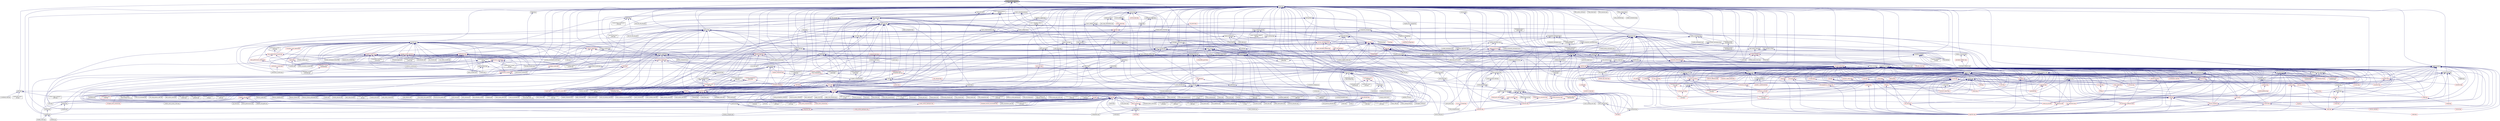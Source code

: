 digraph "acquire_shared_state.hpp"
{
  edge [fontname="Helvetica",fontsize="10",labelfontname="Helvetica",labelfontsize="10"];
  node [fontname="Helvetica",fontsize="10",shape=record];
  Node33 [label="acquire_shared_state.hpp",height=0.2,width=0.4,color="black", fillcolor="grey75", style="filled", fontcolor="black"];
  Node33 -> Node34 [dir="back",color="midnightblue",fontsize="10",style="solid",fontname="Helvetica"];
  Node34 [label="traits.hpp",height=0.2,width=0.4,color="black", fillcolor="white", style="filled",URL="$d7/db8/include_2traits_8hpp.html"];
  Node34 -> Node35 [dir="back",color="midnightblue",fontsize="10",style="solid",fontname="Helvetica"];
  Node35 [label="future_range_ambiguity\l_2032.cpp",height=0.2,width=0.4,color="black", fillcolor="white", style="filled",URL="$dc/d4e/future__range__ambiguity__2032_8cpp.html"];
  Node34 -> Node36 [dir="back",color="midnightblue",fontsize="10",style="solid",fontname="Helvetica"];
  Node36 [label="unordered_map.cpp",height=0.2,width=0.4,color="black", fillcolor="white", style="filled",URL="$d1/d75/unordered__map_8cpp.html"];
  Node34 -> Node37 [dir="back",color="midnightblue",fontsize="10",style="solid",fontname="Helvetica"];
  Node37 [label="async_cb_colocated.cpp",height=0.2,width=0.4,color="black", fillcolor="white", style="filled",URL="$d7/d7f/async__cb__colocated_8cpp.html"];
  Node34 -> Node38 [dir="back",color="midnightblue",fontsize="10",style="solid",fontname="Helvetica"];
  Node38 [label="partitioned_vector\l_iter.cpp",height=0.2,width=0.4,color="black", fillcolor="white", style="filled",URL="$dc/ddf/partitioned__vector__iter_8cpp.html"];
  Node33 -> Node39 [dir="back",color="midnightblue",fontsize="10",style="solid",fontname="Helvetica"];
  Node39 [label="future.hpp",height=0.2,width=0.4,color="black", fillcolor="white", style="filled",URL="$d3/d11/lcos_2future_8hpp.html"];
  Node39 -> Node40 [dir="back",color="midnightblue",fontsize="10",style="solid",fontname="Helvetica"];
  Node40 [label="heartbeat.cpp",height=0.2,width=0.4,color="black", fillcolor="white", style="filled",URL="$d8/d98/heartbeat_8cpp.html"];
  Node39 -> Node41 [dir="back",color="midnightblue",fontsize="10",style="solid",fontname="Helvetica"];
  Node41 [label="partition3d.hpp",height=0.2,width=0.4,color="black", fillcolor="white", style="filled",URL="$d1/d50/partition3d_8hpp.html"];
  Node41 -> Node42 [dir="back",color="midnightblue",fontsize="10",style="solid",fontname="Helvetica"];
  Node42 [label="interpolator.cpp",height=0.2,width=0.4,color="black", fillcolor="white", style="filled",URL="$d5/d02/interpolator_8cpp.html"];
  Node41 -> Node43 [dir="back",color="midnightblue",fontsize="10",style="solid",fontname="Helvetica"];
  Node43 [label="interpolator.hpp",height=0.2,width=0.4,color="red", fillcolor="white", style="filled",URL="$dc/d3b/interpolator_8hpp.html"];
  Node43 -> Node42 [dir="back",color="midnightblue",fontsize="10",style="solid",fontname="Helvetica"];
  Node43 -> Node45 [dir="back",color="midnightblue",fontsize="10",style="solid",fontname="Helvetica"];
  Node45 [label="sheneos_compare.cpp",height=0.2,width=0.4,color="black", fillcolor="white", style="filled",URL="$dc/d11/sheneos__compare_8cpp.html"];
  Node39 -> Node47 [dir="back",color="midnightblue",fontsize="10",style="solid",fontname="Helvetica"];
  Node47 [label="throttle.hpp",height=0.2,width=0.4,color="black", fillcolor="white", style="filled",URL="$db/dc9/server_2throttle_8hpp.html"];
  Node47 -> Node48 [dir="back",color="midnightblue",fontsize="10",style="solid",fontname="Helvetica"];
  Node48 [label="throttle.cpp",height=0.2,width=0.4,color="black", fillcolor="white", style="filled",URL="$de/d56/server_2throttle_8cpp.html"];
  Node47 -> Node49 [dir="back",color="midnightblue",fontsize="10",style="solid",fontname="Helvetica"];
  Node49 [label="throttle.hpp",height=0.2,width=0.4,color="black", fillcolor="white", style="filled",URL="$d5/dec/stubs_2throttle_8hpp.html"];
  Node49 -> Node50 [dir="back",color="midnightblue",fontsize="10",style="solid",fontname="Helvetica"];
  Node50 [label="throttle.hpp",height=0.2,width=0.4,color="black", fillcolor="white", style="filled",URL="$d2/d2e/throttle_8hpp.html"];
  Node50 -> Node51 [dir="back",color="midnightblue",fontsize="10",style="solid",fontname="Helvetica"];
  Node51 [label="throttle.cpp",height=0.2,width=0.4,color="black", fillcolor="white", style="filled",URL="$db/d02/throttle_8cpp.html"];
  Node50 -> Node52 [dir="back",color="midnightblue",fontsize="10",style="solid",fontname="Helvetica"];
  Node52 [label="throttle_client.cpp",height=0.2,width=0.4,color="black", fillcolor="white", style="filled",URL="$d0/db7/throttle__client_8cpp.html"];
  Node39 -> Node49 [dir="back",color="midnightblue",fontsize="10",style="solid",fontname="Helvetica"];
  Node39 -> Node50 [dir="back",color="midnightblue",fontsize="10",style="solid",fontname="Helvetica"];
  Node39 -> Node53 [dir="back",color="midnightblue",fontsize="10",style="solid",fontname="Helvetica"];
  Node53 [label="component_storage.hpp",height=0.2,width=0.4,color="black", fillcolor="white", style="filled",URL="$d0/dd6/components_2component__storage_2component__storage_8hpp.html"];
  Node53 -> Node54 [dir="back",color="midnightblue",fontsize="10",style="solid",fontname="Helvetica"];
  Node54 [label="migrate_to_storage.hpp",height=0.2,width=0.4,color="black", fillcolor="white", style="filled",URL="$da/d18/migrate__to__storage_8hpp.html"];
  Node54 -> Node55 [dir="back",color="midnightblue",fontsize="10",style="solid",fontname="Helvetica"];
  Node55 [label="component_storage.hpp",height=0.2,width=0.4,color="red", fillcolor="white", style="filled",URL="$d4/dfe/include_2component__storage_8hpp.html"];
  Node53 -> Node55 [dir="back",color="midnightblue",fontsize="10",style="solid",fontname="Helvetica"];
  Node53 -> Node57 [dir="back",color="midnightblue",fontsize="10",style="solid",fontname="Helvetica"];
  Node57 [label="component_storage.cpp",height=0.2,width=0.4,color="black", fillcolor="white", style="filled",URL="$d4/ddf/component__storage_8cpp.html"];
  Node39 -> Node58 [dir="back",color="midnightblue",fontsize="10",style="solid",fontname="Helvetica"];
  Node58 [label="migrate_from_storage.hpp",height=0.2,width=0.4,color="black", fillcolor="white", style="filled",URL="$db/d0f/migrate__from__storage_8hpp.html"];
  Node58 -> Node55 [dir="back",color="midnightblue",fontsize="10",style="solid",fontname="Helvetica"];
  Node39 -> Node54 [dir="back",color="midnightblue",fontsize="10",style="solid",fontname="Helvetica"];
  Node39 -> Node59 [dir="back",color="midnightblue",fontsize="10",style="solid",fontname="Helvetica"];
  Node59 [label="child.hpp",height=0.2,width=0.4,color="black", fillcolor="white", style="filled",URL="$d5/dcf/child_8hpp.html"];
  Node59 -> Node60 [dir="back",color="midnightblue",fontsize="10",style="solid",fontname="Helvetica"];
  Node60 [label="process.hpp",height=0.2,width=0.4,color="red", fillcolor="white", style="filled",URL="$da/dac/components_2process_2process_8hpp.html"];
  Node59 -> Node64 [dir="back",color="midnightblue",fontsize="10",style="solid",fontname="Helvetica"];
  Node64 [label="child_component.cpp",height=0.2,width=0.4,color="black", fillcolor="white", style="filled",URL="$df/dd7/child__component_8cpp.html"];
  Node39 -> Node65 [dir="back",color="midnightblue",fontsize="10",style="solid",fontname="Helvetica"];
  Node65 [label="block_executor.hpp",height=0.2,width=0.4,color="black", fillcolor="white", style="filled",URL="$dc/d6f/block__executor_8hpp.html"];
  Node65 -> Node66 [dir="back",color="midnightblue",fontsize="10",style="solid",fontname="Helvetica"];
  Node66 [label="block_allocator.hpp",height=0.2,width=0.4,color="black", fillcolor="white", style="filled",URL="$d9/d7a/block__allocator_8hpp.html"];
  Node66 -> Node67 [dir="back",color="midnightblue",fontsize="10",style="solid",fontname="Helvetica"];
  Node67 [label="host.hpp",height=0.2,width=0.4,color="red", fillcolor="white", style="filled",URL="$dd/d78/host_8hpp.html"];
  Node65 -> Node67 [dir="back",color="midnightblue",fontsize="10",style="solid",fontname="Helvetica"];
  Node39 -> Node75 [dir="back",color="midnightblue",fontsize="10",style="solid",fontname="Helvetica"];
  Node75 [label="default_executor.hpp",height=0.2,width=0.4,color="black", fillcolor="white", style="filled",URL="$dc/db6/compute_2host_2default__executor_8hpp.html"];
  Node75 -> Node67 [dir="back",color="midnightblue",fontsize="10",style="solid",fontname="Helvetica"];
  Node39 -> Node76 [dir="back",color="midnightblue",fontsize="10",style="solid",fontname="Helvetica"];
  Node76 [label="target.hpp",height=0.2,width=0.4,color="black", fillcolor="white", style="filled",URL="$d7/dce/host_2target_8hpp.html"];
  Node76 -> Node66 [dir="back",color="midnightblue",fontsize="10",style="solid",fontname="Helvetica"];
  Node76 -> Node65 [dir="back",color="midnightblue",fontsize="10",style="solid",fontname="Helvetica"];
  Node76 -> Node75 [dir="back",color="midnightblue",fontsize="10",style="solid",fontname="Helvetica"];
  Node76 -> Node77 [dir="back",color="midnightblue",fontsize="10",style="solid",fontname="Helvetica"];
  Node77 [label="numa_domains.hpp",height=0.2,width=0.4,color="black", fillcolor="white", style="filled",URL="$df/d04/numa__domains_8hpp.html"];
  Node77 -> Node67 [dir="back",color="midnightblue",fontsize="10",style="solid",fontname="Helvetica"];
  Node77 -> Node78 [dir="back",color="midnightblue",fontsize="10",style="solid",fontname="Helvetica"];
  Node78 [label="numa_domains.cpp",height=0.2,width=0.4,color="black", fillcolor="white", style="filled",URL="$d1/d5a/numa__domains_8cpp.html"];
  Node76 -> Node79 [dir="back",color="midnightblue",fontsize="10",style="solid",fontname="Helvetica"];
  Node79 [label="target_distribution\l_policy.hpp",height=0.2,width=0.4,color="black", fillcolor="white", style="filled",URL="$d4/d4a/compute_2host_2target__distribution__policy_8hpp.html"];
  Node79 -> Node67 [dir="back",color="midnightblue",fontsize="10",style="solid",fontname="Helvetica"];
  Node76 -> Node80 [dir="back",color="midnightblue",fontsize="10",style="solid",fontname="Helvetica"];
  Node80 [label="access_target.hpp",height=0.2,width=0.4,color="black", fillcolor="white", style="filled",URL="$d6/d09/host_2traits_2access__target_8hpp.html"];
  Node80 -> Node67 [dir="back",color="midnightblue",fontsize="10",style="solid",fontname="Helvetica"];
  Node80 -> Node81 [dir="back",color="midnightblue",fontsize="10",style="solid",fontname="Helvetica"];
  Node81 [label="allocator_traits.hpp",height=0.2,width=0.4,color="red", fillcolor="white", style="filled",URL="$d2/d58/allocator__traits_8hpp.html"];
  Node76 -> Node67 [dir="back",color="midnightblue",fontsize="10",style="solid",fontname="Helvetica"];
  Node76 -> Node81 [dir="back",color="midnightblue",fontsize="10",style="solid",fontname="Helvetica"];
  Node76 -> Node86 [dir="back",color="midnightblue",fontsize="10",style="solid",fontname="Helvetica"];
  Node86 [label="get_host_targets.cpp",height=0.2,width=0.4,color="black", fillcolor="white", style="filled",URL="$d0/df4/get__host__targets_8cpp.html"];
  Node76 -> Node87 [dir="back",color="midnightblue",fontsize="10",style="solid",fontname="Helvetica"];
  Node87 [label="host_target.cpp",height=0.2,width=0.4,color="black", fillcolor="white", style="filled",URL="$d1/de7/host__target_8cpp.html"];
  Node76 -> Node78 [dir="back",color="midnightblue",fontsize="10",style="solid",fontname="Helvetica"];
  Node39 -> Node79 [dir="back",color="midnightblue",fontsize="10",style="solid",fontname="Helvetica"];
  Node39 -> Node88 [dir="back",color="midnightblue",fontsize="10",style="solid",fontname="Helvetica"];
  Node88 [label="future.hpp",height=0.2,width=0.4,color="black", fillcolor="white", style="filled",URL="$d8/dca/include_2future_8hpp.html"];
  Node88 -> Node89 [dir="back",color="midnightblue",fontsize="10",style="solid",fontname="Helvetica"];
  Node89 [label="shared_future_serialization\l_1402.cpp",height=0.2,width=0.4,color="black", fillcolor="white", style="filled",URL="$d3/d85/shared__future__serialization__1402_8cpp.html"];
  Node88 -> Node90 [dir="back",color="midnightblue",fontsize="10",style="solid",fontname="Helvetica"];
  Node90 [label="wait_all_std_array\l_2035.cpp",height=0.2,width=0.4,color="black", fillcolor="white", style="filled",URL="$d0/d5b/wait__all__std__array__2035_8cpp.html"];
  Node88 -> Node91 [dir="back",color="midnightblue",fontsize="10",style="solid",fontname="Helvetica"];
  Node91 [label="wait_all_std_array.cpp",height=0.2,width=0.4,color="black", fillcolor="white", style="filled",URL="$d2/d4c/wait__all__std__array_8cpp.html"];
  Node88 -> Node92 [dir="back",color="midnightblue",fontsize="10",style="solid",fontname="Helvetica"];
  Node92 [label="wait_any_std_array.cpp",height=0.2,width=0.4,color="black", fillcolor="white", style="filled",URL="$d8/dcf/wait__any__std__array_8cpp.html"];
  Node39 -> Node93 [dir="back",color="midnightblue",fontsize="10",style="solid",fontname="Helvetica"];
  Node93 [label="local_lcos.hpp",height=0.2,width=0.4,color="black", fillcolor="white", style="filled",URL="$db/d67/local__lcos_8hpp.html"];
  Node93 -> Node94 [dir="back",color="midnightblue",fontsize="10",style="solid",fontname="Helvetica"];
  Node94 [label="template_function_accumulator.hpp",height=0.2,width=0.4,color="red", fillcolor="white", style="filled",URL="$d7/da6/server_2template__function__accumulator_8hpp.html"];
  Node93 -> Node98 [dir="back",color="midnightblue",fontsize="10",style="solid",fontname="Helvetica"];
  Node98 [label="allgather_and_gate.hpp",height=0.2,width=0.4,color="red", fillcolor="white", style="filled",URL="$d9/dbb/allgather__and__gate_8hpp.html"];
  Node98 -> Node100 [dir="back",color="midnightblue",fontsize="10",style="solid",fontname="Helvetica"];
  Node100 [label="allgather_and_gate.cpp",height=0.2,width=0.4,color="black", fillcolor="white", style="filled",URL="$d1/d56/allgather__and__gate_8cpp.html"];
  Node98 -> Node101 [dir="back",color="midnightblue",fontsize="10",style="solid",fontname="Helvetica"];
  Node101 [label="ag_client.cpp",height=0.2,width=0.4,color="black", fillcolor="white", style="filled",URL="$d4/d5d/ag__client_8cpp.html"];
  Node93 -> Node102 [dir="back",color="midnightblue",fontsize="10",style="solid",fontname="Helvetica"];
  Node102 [label="simple_central_tuplespace.hpp",height=0.2,width=0.4,color="red", fillcolor="white", style="filled",URL="$db/d69/server_2simple__central__tuplespace_8hpp.html"];
  Node102 -> Node104 [dir="back",color="midnightblue",fontsize="10",style="solid",fontname="Helvetica"];
  Node104 [label="simple_central_tuplespace.hpp",height=0.2,width=0.4,color="red", fillcolor="white", style="filled",URL="$d0/d4b/stubs_2simple__central__tuplespace_8hpp.html"];
  Node93 -> Node107 [dir="back",color="midnightblue",fontsize="10",style="solid",fontname="Helvetica"];
  Node107 [label="lcos.hpp",height=0.2,width=0.4,color="red", fillcolor="white", style="filled",URL="$d5/deb/lcos_8hpp.html"];
  Node107 -> Node100 [dir="back",color="midnightblue",fontsize="10",style="solid",fontname="Helvetica"];
  Node107 -> Node108 [dir="back",color="midnightblue",fontsize="10",style="solid",fontname="Helvetica"];
  Node108 [label="apex_balance.cpp",height=0.2,width=0.4,color="black", fillcolor="white", style="filled",URL="$d4/d8e/apex__balance_8cpp.html"];
  Node107 -> Node109 [dir="back",color="midnightblue",fontsize="10",style="solid",fontname="Helvetica"];
  Node109 [label="apex_policy_engine\l_active_thread_count.cpp",height=0.2,width=0.4,color="black", fillcolor="white", style="filled",URL="$d5/d01/apex__policy__engine__active__thread__count_8cpp.html"];
  Node107 -> Node110 [dir="back",color="midnightblue",fontsize="10",style="solid",fontname="Helvetica"];
  Node110 [label="apex_policy_engine\l_events.cpp",height=0.2,width=0.4,color="black", fillcolor="white", style="filled",URL="$df/d0f/apex__policy__engine__events_8cpp.html"];
  Node107 -> Node111 [dir="back",color="midnightblue",fontsize="10",style="solid",fontname="Helvetica"];
  Node111 [label="apex_policy_engine\l_periodic.cpp",height=0.2,width=0.4,color="black", fillcolor="white", style="filled",URL="$d5/d7b/apex__policy__engine__periodic_8cpp.html"];
  Node107 -> Node40 [dir="back",color="midnightblue",fontsize="10",style="solid",fontname="Helvetica"];
  Node107 -> Node112 [dir="back",color="midnightblue",fontsize="10",style="solid",fontname="Helvetica"];
  Node112 [label="hello_world_component.hpp",height=0.2,width=0.4,color="red", fillcolor="white", style="filled",URL="$df/df0/hello__world__component_8hpp.html"];
  Node107 -> Node115 [dir="back",color="midnightblue",fontsize="10",style="solid",fontname="Helvetica"];
  Node115 [label="row.hpp",height=0.2,width=0.4,color="red", fillcolor="white", style="filled",URL="$dc/d69/row_8hpp.html"];
  Node115 -> Node122 [dir="back",color="midnightblue",fontsize="10",style="solid",fontname="Helvetica"];
  Node122 [label="stencil_iterator.hpp",height=0.2,width=0.4,color="red", fillcolor="white", style="filled",URL="$dc/d5c/server_2stencil__iterator_8hpp.html"];
  Node122 -> Node118 [dir="back",color="midnightblue",fontsize="10",style="solid",fontname="Helvetica"];
  Node118 [label="solver.hpp",height=0.2,width=0.4,color="black", fillcolor="white", style="filled",URL="$db/d9a/server_2solver_8hpp.html"];
  Node118 -> Node119 [dir="back",color="midnightblue",fontsize="10",style="solid",fontname="Helvetica"];
  Node119 [label="solver.hpp",height=0.2,width=0.4,color="red", fillcolor="white", style="filled",URL="$d2/d1c/solver_8hpp.html"];
  Node118 -> Node120 [dir="back",color="midnightblue",fontsize="10",style="solid",fontname="Helvetica"];
  Node120 [label="solver.cpp",height=0.2,width=0.4,color="black", fillcolor="white", style="filled",URL="$d6/d94/solver_8cpp.html"];
  Node122 -> Node123 [dir="back",color="midnightblue",fontsize="10",style="solid",fontname="Helvetica"];
  Node123 [label="stencil_iterator.cpp",height=0.2,width=0.4,color="black", fillcolor="white", style="filled",URL="$d6/de1/server_2stencil__iterator_8cpp.html"];
  Node115 -> Node121 [dir="back",color="midnightblue",fontsize="10",style="solid",fontname="Helvetica"];
  Node121 [label="grid.cpp",height=0.2,width=0.4,color="black", fillcolor="white", style="filled",URL="$d6/d1b/jacobi__component_2grid_8cpp.html"];
  Node107 -> Node125 [dir="back",color="midnightblue",fontsize="10",style="solid",fontname="Helvetica"];
  Node125 [label="stencil_iterator.hpp",height=0.2,width=0.4,color="red", fillcolor="white", style="filled",URL="$d4/dc8/stencil__iterator_8hpp.html"];
  Node125 -> Node118 [dir="back",color="midnightblue",fontsize="10",style="solid",fontname="Helvetica"];
  Node125 -> Node122 [dir="back",color="midnightblue",fontsize="10",style="solid",fontname="Helvetica"];
  Node107 -> Node122 [dir="back",color="midnightblue",fontsize="10",style="solid",fontname="Helvetica"];
  Node107 -> Node126 [dir="back",color="midnightblue",fontsize="10",style="solid",fontname="Helvetica"];
  Node126 [label="jacobi_hpx.cpp",height=0.2,width=0.4,color="black", fillcolor="white", style="filled",URL="$d8/d72/jacobi__hpx_8cpp.html"];
  Node107 -> Node127 [dir="back",color="midnightblue",fontsize="10",style="solid",fontname="Helvetica"];
  Node127 [label="jacobi_nonuniform_hpx.cpp",height=0.2,width=0.4,color="black", fillcolor="white", style="filled",URL="$de/d56/jacobi__nonuniform__hpx_8cpp.html"];
  Node107 -> Node128 [dir="back",color="midnightblue",fontsize="10",style="solid",fontname="Helvetica"];
  Node128 [label="enumerate_threads.cpp",height=0.2,width=0.4,color="black", fillcolor="white", style="filled",URL="$d3/dd4/enumerate__threads_8cpp.html"];
  Node107 -> Node129 [dir="back",color="midnightblue",fontsize="10",style="solid",fontname="Helvetica"];
  Node129 [label="fibonacci_await.cpp",height=0.2,width=0.4,color="black", fillcolor="white", style="filled",URL="$dc/d1c/fibonacci__await_8cpp.html"];
  Node107 -> Node130 [dir="back",color="midnightblue",fontsize="10",style="solid",fontname="Helvetica"];
  Node130 [label="fibonacci_dataflow.cpp",height=0.2,width=0.4,color="black", fillcolor="white", style="filled",URL="$df/d3d/fibonacci__dataflow_8cpp.html"];
  Node107 -> Node131 [dir="back",color="midnightblue",fontsize="10",style="solid",fontname="Helvetica"];
  Node131 [label="fibonacci_futures.cpp",height=0.2,width=0.4,color="black", fillcolor="white", style="filled",URL="$d6/de3/fibonacci__futures_8cpp.html"];
  Node107 -> Node132 [dir="back",color="midnightblue",fontsize="10",style="solid",fontname="Helvetica"];
  Node132 [label="fibonacci_futures_distributed.cpp",height=0.2,width=0.4,color="black", fillcolor="white", style="filled",URL="$d1/dc9/fibonacci__futures__distributed_8cpp.html"];
  Node107 -> Node133 [dir="back",color="midnightblue",fontsize="10",style="solid",fontname="Helvetica"];
  Node133 [label="fractals.cpp",height=0.2,width=0.4,color="black", fillcolor="white", style="filled",URL="$d8/d58/fractals_8cpp.html"];
  Node107 -> Node134 [dir="back",color="midnightblue",fontsize="10",style="solid",fontname="Helvetica"];
  Node134 [label="fractals_executor.cpp",height=0.2,width=0.4,color="black", fillcolor="white", style="filled",URL="$d9/da9/fractals__executor_8cpp.html"];
  Node107 -> Node135 [dir="back",color="midnightblue",fontsize="10",style="solid",fontname="Helvetica"];
  Node135 [label="fractals_struct.cpp",height=0.2,width=0.4,color="black", fillcolor="white", style="filled",URL="$d8/d2f/fractals__struct_8cpp.html"];
  Node107 -> Node136 [dir="back",color="midnightblue",fontsize="10",style="solid",fontname="Helvetica"];
  Node136 [label="hello_world.cpp",height=0.2,width=0.4,color="black", fillcolor="white", style="filled",URL="$d0/d67/hello__world_8cpp.html"];
  Node107 -> Node137 [dir="back",color="midnightblue",fontsize="10",style="solid",fontname="Helvetica"];
  Node137 [label="latch_local.cpp",height=0.2,width=0.4,color="black", fillcolor="white", style="filled",URL="$dd/dd3/latch__local_8cpp.html"];
  Node107 -> Node138 [dir="back",color="midnightblue",fontsize="10",style="solid",fontname="Helvetica"];
  Node138 [label="latch_remote.cpp",height=0.2,width=0.4,color="black", fillcolor="white", style="filled",URL="$df/d59/latch__remote_8cpp.html"];
  Node107 -> Node139 [dir="back",color="midnightblue",fontsize="10",style="solid",fontname="Helvetica"];
  Node139 [label="local_channel.cpp",height=0.2,width=0.4,color="black", fillcolor="white", style="filled",URL="$d0/d3e/local__channel_8cpp.html"];
  Node107 -> Node140 [dir="back",color="midnightblue",fontsize="10",style="solid",fontname="Helvetica"];
  Node140 [label="pingpong.cpp",height=0.2,width=0.4,color="black", fillcolor="white", style="filled",URL="$dd/d4d/pingpong_8cpp.html"];
  Node107 -> Node141 [dir="back",color="midnightblue",fontsize="10",style="solid",fontname="Helvetica"];
  Node141 [label="shared_mutex.cpp",height=0.2,width=0.4,color="black", fillcolor="white", style="filled",URL="$da/d0b/shared__mutex_8cpp.html"];
  Node107 -> Node142 [dir="back",color="midnightblue",fontsize="10",style="solid",fontname="Helvetica"];
  Node142 [label="wait_composition.cpp",height=0.2,width=0.4,color="black", fillcolor="white", style="filled",URL="$d6/d13/wait__composition_8cpp.html"];
  Node107 -> Node45 [dir="back",color="midnightblue",fontsize="10",style="solid",fontname="Helvetica"];
  Node107 -> Node143 [dir="back",color="midnightblue",fontsize="10",style="solid",fontname="Helvetica"];
  Node143 [label="spell_check_file.cpp",height=0.2,width=0.4,color="black", fillcolor="white", style="filled",URL="$df/df7/spell__check__file_8cpp.html"];
  Node107 -> Node144 [dir="back",color="midnightblue",fontsize="10",style="solid",fontname="Helvetica"];
  Node144 [label="spell_check_simple.cpp",height=0.2,width=0.4,color="black", fillcolor="white", style="filled",URL="$dd/d54/spell__check__simple_8cpp.html"];
  Node107 -> Node106 [dir="back",color="midnightblue",fontsize="10",style="solid",fontname="Helvetica"];
  Node106 [label="simple_central_tuplespace\l_client.cpp",height=0.2,width=0.4,color="black", fillcolor="white", style="filled",URL="$d1/d7b/simple__central__tuplespace__client_8cpp.html"];
  Node107 -> Node145 [dir="back",color="midnightblue",fontsize="10",style="solid",fontname="Helvetica"];
  Node145 [label="hpx.hpp",height=0.2,width=0.4,color="red", fillcolor="white", style="filled",URL="$d0/daa/hpx_8hpp.html"];
  Node145 -> Node156 [dir="back",color="midnightblue",fontsize="10",style="solid",fontname="Helvetica"];
  Node156 [label="1d_stencil_8.cpp",height=0.2,width=0.4,color="black", fillcolor="white", style="filled",URL="$df/de0/1d__stencil__8_8cpp.html"];
  Node145 -> Node94 [dir="back",color="midnightblue",fontsize="10",style="solid",fontname="Helvetica"];
  Node145 -> Node100 [dir="back",color="midnightblue",fontsize="10",style="solid",fontname="Helvetica"];
  Node145 -> Node101 [dir="back",color="midnightblue",fontsize="10",style="solid",fontname="Helvetica"];
  Node145 -> Node112 [dir="back",color="midnightblue",fontsize="10",style="solid",fontname="Helvetica"];
  Node145 -> Node121 [dir="back",color="midnightblue",fontsize="10",style="solid",fontname="Helvetica"];
  Node145 -> Node120 [dir="back",color="midnightblue",fontsize="10",style="solid",fontname="Helvetica"];
  Node145 -> Node123 [dir="back",color="midnightblue",fontsize="10",style="solid",fontname="Helvetica"];
  Node145 -> Node126 [dir="back",color="midnightblue",fontsize="10",style="solid",fontname="Helvetica"];
  Node145 -> Node127 [dir="back",color="midnightblue",fontsize="10",style="solid",fontname="Helvetica"];
  Node145 -> Node187 [dir="back",color="midnightblue",fontsize="10",style="solid",fontname="Helvetica"];
  Node187 [label="sine.cpp",height=0.2,width=0.4,color="black", fillcolor="white", style="filled",URL="$d3/d0d/server_2sine_8cpp.html"];
  Node145 -> Node191 [dir="back",color="midnightblue",fontsize="10",style="solid",fontname="Helvetica"];
  Node191 [label="qt.cpp",height=0.2,width=0.4,color="black", fillcolor="white", style="filled",URL="$df/d90/qt_8cpp.html"];
  Node145 -> Node216 [dir="back",color="midnightblue",fontsize="10",style="solid",fontname="Helvetica"];
  Node216 [label="random_mem_access_client.cpp",height=0.2,width=0.4,color="black", fillcolor="white", style="filled",URL="$df/d1b/random__mem__access__client_8cpp.html"];
  Node145 -> Node42 [dir="back",color="midnightblue",fontsize="10",style="solid",fontname="Helvetica"];
  Node145 -> Node41 [dir="back",color="midnightblue",fontsize="10",style="solid",fontname="Helvetica"];
  Node145 -> Node43 [dir="back",color="midnightblue",fontsize="10",style="solid",fontname="Helvetica"];
  Node145 -> Node48 [dir="back",color="midnightblue",fontsize="10",style="solid",fontname="Helvetica"];
  Node145 -> Node47 [dir="back",color="midnightblue",fontsize="10",style="solid",fontname="Helvetica"];
  Node145 -> Node49 [dir="back",color="midnightblue",fontsize="10",style="solid",fontname="Helvetica"];
  Node145 -> Node51 [dir="back",color="midnightblue",fontsize="10",style="solid",fontname="Helvetica"];
  Node145 -> Node50 [dir="back",color="midnightblue",fontsize="10",style="solid",fontname="Helvetica"];
  Node145 -> Node232 [dir="back",color="midnightblue",fontsize="10",style="solid",fontname="Helvetica"];
  Node232 [label="transpose_block_numa.cpp",height=0.2,width=0.4,color="black", fillcolor="white", style="filled",URL="$dd/d3b/transpose__block__numa_8cpp.html"];
  Node145 -> Node102 [dir="back",color="midnightblue",fontsize="10",style="solid",fontname="Helvetica"];
  Node145 -> Node256 [dir="back",color="midnightblue",fontsize="10",style="solid",fontname="Helvetica"];
  Node256 [label="barrier_performance.cpp",height=0.2,width=0.4,color="black", fillcolor="white", style="filled",URL="$d6/d6c/barrier__performance_8cpp.html"];
  Node145 -> Node274 [dir="back",color="midnightblue",fontsize="10",style="solid",fontname="Helvetica"];
  Node274 [label="duplicate_id_registration\l_1596.cpp",height=0.2,width=0.4,color="black", fillcolor="white", style="filled",URL="$db/d8d/duplicate__id__registration__1596_8cpp.html"];
  Node145 -> Node277 [dir="back",color="midnightblue",fontsize="10",style="solid",fontname="Helvetica"];
  Node277 [label="send_gid_keep_component\l_1624.cpp",height=0.2,width=0.4,color="black", fillcolor="white", style="filled",URL="$d9/d49/send__gid__keep__component__1624_8cpp.html"];
  Node145 -> Node297 [dir="back",color="midnightblue",fontsize="10",style="solid",fontname="Helvetica"];
  Node297 [label="async_unwrap_1037.cpp",height=0.2,width=0.4,color="black", fillcolor="white", style="filled",URL="$d4/d13/async__unwrap__1037_8cpp.html"];
  Node145 -> Node298 [dir="back",color="midnightblue",fontsize="10",style="solid",fontname="Helvetica"];
  Node298 [label="barrier_hang.cpp",height=0.2,width=0.4,color="black", fillcolor="white", style="filled",URL="$dd/d8b/barrier__hang_8cpp.html"];
  Node145 -> Node306 [dir="back",color="midnightblue",fontsize="10",style="solid",fontname="Helvetica"];
  Node306 [label="dataflow_recursion\l_1613.cpp",height=0.2,width=0.4,color="black", fillcolor="white", style="filled",URL="$d0/d1f/dataflow__recursion__1613_8cpp.html"];
  Node145 -> Node308 [dir="back",color="midnightblue",fontsize="10",style="solid",fontname="Helvetica"];
  Node308 [label="exception_from_continuation\l_1613.cpp",height=0.2,width=0.4,color="black", fillcolor="white", style="filled",URL="$db/d28/exception__from__continuation__1613_8cpp.html"];
  Node145 -> Node311 [dir="back",color="midnightblue",fontsize="10",style="solid",fontname="Helvetica"];
  Node311 [label="future_790.cpp",height=0.2,width=0.4,color="black", fillcolor="white", style="filled",URL="$de/d3d/future__790_8cpp.html"];
  Node145 -> Node313 [dir="back",color="midnightblue",fontsize="10",style="solid",fontname="Helvetica"];
  Node313 [label="future_unwrap_878.cpp",height=0.2,width=0.4,color="black", fillcolor="white", style="filled",URL="$d9/ddf/future__unwrap__878_8cpp.html"];
  Node145 -> Node314 [dir="back",color="midnightblue",fontsize="10",style="solid",fontname="Helvetica"];
  Node314 [label="ignore_while_locked\l_1485.cpp",height=0.2,width=0.4,color="black", fillcolor="white", style="filled",URL="$db/d24/ignore__while__locked__1485_8cpp.html"];
  Node145 -> Node321 [dir="back",color="midnightblue",fontsize="10",style="solid",fontname="Helvetica"];
  Node321 [label="safely_destroy_promise\l_1481.cpp",height=0.2,width=0.4,color="black", fillcolor="white", style="filled",URL="$dd/d62/safely__destroy__promise__1481_8cpp.html"];
  Node145 -> Node324 [dir="back",color="midnightblue",fontsize="10",style="solid",fontname="Helvetica"];
  Node324 [label="shared_stated_leaked\l_1211.cpp",height=0.2,width=0.4,color="black", fillcolor="white", style="filled",URL="$dc/dce/shared__stated__leaked__1211_8cpp.html"];
  Node145 -> Node348 [dir="back",color="midnightblue",fontsize="10",style="solid",fontname="Helvetica"];
  Node348 [label="thread_pool_executor\l_1114.cpp",height=0.2,width=0.4,color="black", fillcolor="white", style="filled",URL="$d8/d63/thread__pool__executor__1114_8cpp.html"];
  Node145 -> Node357 [dir="back",color="midnightblue",fontsize="10",style="solid",fontname="Helvetica"];
  Node357 [label="unwrapped_1528.cpp",height=0.2,width=0.4,color="black", fillcolor="white", style="filled",URL="$d7/d63/unwrapped__1528_8cpp.html"];
  Node145 -> Node374 [dir="back",color="midnightblue",fontsize="10",style="solid",fontname="Helvetica"];
  Node374 [label="managed_refcnt_checker.hpp",height=0.2,width=0.4,color="red", fillcolor="white", style="filled",URL="$d3/d77/stubs_2managed__refcnt__checker_8hpp.html"];
  Node145 -> Node378 [dir="back",color="midnightblue",fontsize="10",style="solid",fontname="Helvetica"];
  Node378 [label="simple_refcnt_checker.hpp",height=0.2,width=0.4,color="red", fillcolor="white", style="filled",URL="$da/d8e/stubs_2simple__refcnt__checker_8hpp.html"];
  Node145 -> Node386 [dir="back",color="midnightblue",fontsize="10",style="solid",fontname="Helvetica"];
  Node386 [label="await.cpp",height=0.2,width=0.4,color="black", fillcolor="white", style="filled",URL="$d6/d41/await_8cpp.html"];
  Node145 -> Node387 [dir="back",color="midnightblue",fontsize="10",style="solid",fontname="Helvetica"];
  Node387 [label="barrier.cpp",height=0.2,width=0.4,color="black", fillcolor="white", style="filled",URL="$df/d63/tests_2unit_2lcos_2barrier_8cpp.html"];
  Node145 -> Node393 [dir="back",color="midnightblue",fontsize="10",style="solid",fontname="Helvetica"];
  Node393 [label="global_spmd_block.cpp",height=0.2,width=0.4,color="black", fillcolor="white", style="filled",URL="$da/d4f/global__spmd__block_8cpp.html"];
  Node145 -> Node394 [dir="back",color="midnightblue",fontsize="10",style="solid",fontname="Helvetica"];
  Node394 [label="local_barrier.cpp",height=0.2,width=0.4,color="black", fillcolor="white", style="filled",URL="$d2/db4/tests_2unit_2lcos_2local__barrier_8cpp.html"];
  Node145 -> Node395 [dir="back",color="midnightblue",fontsize="10",style="solid",fontname="Helvetica"];
  Node395 [label="local_dataflow.cpp",height=0.2,width=0.4,color="black", fillcolor="white", style="filled",URL="$d9/d92/local__dataflow_8cpp.html"];
  Node145 -> Node396 [dir="back",color="midnightblue",fontsize="10",style="solid",fontname="Helvetica"];
  Node396 [label="local_dataflow_executor.cpp",height=0.2,width=0.4,color="black", fillcolor="white", style="filled",URL="$d2/d73/local__dataflow__executor_8cpp.html"];
  Node145 -> Node397 [dir="back",color="midnightblue",fontsize="10",style="solid",fontname="Helvetica"];
  Node397 [label="local_dataflow_executor\l_v1.cpp",height=0.2,width=0.4,color="black", fillcolor="white", style="filled",URL="$df/d49/local__dataflow__executor__v1_8cpp.html"];
  Node145 -> Node398 [dir="back",color="midnightblue",fontsize="10",style="solid",fontname="Helvetica"];
  Node398 [label="local_dataflow_std\l_array.cpp",height=0.2,width=0.4,color="black", fillcolor="white", style="filled",URL="$db/dcb/local__dataflow__std__array_8cpp.html"];
  Node145 -> Node399 [dir="back",color="midnightblue",fontsize="10",style="solid",fontname="Helvetica"];
  Node399 [label="local_event.cpp",height=0.2,width=0.4,color="black", fillcolor="white", style="filled",URL="$df/d9a/local__event_8cpp.html"];
  Node145 -> Node608 [dir="back",color="midnightblue",fontsize="10",style="solid",fontname="Helvetica"];
  Node608 [label="spmd_block.cpp",height=0.2,width=0.4,color="black", fillcolor="white", style="filled",URL="$d7/dbf/spmd__block_8cpp.html"];
  Node107 -> Node624 [dir="back",color="midnightblue",fontsize="10",style="solid",fontname="Helvetica"];
  Node624 [label="parent_vs_child_stealing.cpp",height=0.2,width=0.4,color="black", fillcolor="white", style="filled",URL="$d2/d07/parent__vs__child__stealing_8cpp.html"];
  Node107 -> Node625 [dir="back",color="midnightblue",fontsize="10",style="solid",fontname="Helvetica"];
  Node625 [label="wait_all_timings.cpp",height=0.2,width=0.4,color="black", fillcolor="white", style="filled",URL="$d5/da1/wait__all__timings_8cpp.html"];
  Node107 -> Node626 [dir="back",color="midnightblue",fontsize="10",style="solid",fontname="Helvetica"];
  Node626 [label="return_future_2847.cpp",height=0.2,width=0.4,color="black", fillcolor="white", style="filled",URL="$d3/dfe/return__future__2847_8cpp.html"];
  Node107 -> Node627 [dir="back",color="midnightblue",fontsize="10",style="solid",fontname="Helvetica"];
  Node627 [label="return_non_default\l_constructible_2847.cpp",height=0.2,width=0.4,color="black", fillcolor="white", style="filled",URL="$dc/d11/return__non__default__constructible__2847_8cpp.html"];
  Node107 -> Node274 [dir="back",color="midnightblue",fontsize="10",style="solid",fontname="Helvetica"];
  Node107 -> Node277 [dir="back",color="midnightblue",fontsize="10",style="solid",fontname="Helvetica"];
  Node107 -> Node628 [dir="back",color="midnightblue",fontsize="10",style="solid",fontname="Helvetica"];
  Node628 [label="async_action_1813.cpp",height=0.2,width=0.4,color="black", fillcolor="white", style="filled",URL="$db/de6/async__action__1813_8cpp.html"];
  Node107 -> Node629 [dir="back",color="midnightblue",fontsize="10",style="solid",fontname="Helvetica"];
  Node629 [label="async_callback_non\l_deduced_context.cpp",height=0.2,width=0.4,color="black", fillcolor="white", style="filled",URL="$dc/dbb/async__callback__non__deduced__context_8cpp.html"];
  Node107 -> Node630 [dir="back",color="midnightblue",fontsize="10",style="solid",fontname="Helvetica"];
  Node630 [label="broadcast_unwrap_future\l_2885.cpp",height=0.2,width=0.4,color="black", fillcolor="white", style="filled",URL="$da/df6/broadcast__unwrap__future__2885_8cpp.html"];
  Node107 -> Node631 [dir="back",color="midnightblue",fontsize="10",style="solid",fontname="Helvetica"];
  Node631 [label="broadcast_wait_for\l_2822.cpp",height=0.2,width=0.4,color="black", fillcolor="white", style="filled",URL="$dd/de7/broadcast__wait__for__2822_8cpp.html"];
  Node107 -> Node632 [dir="back",color="midnightblue",fontsize="10",style="solid",fontname="Helvetica"];
  Node632 [label="dataflow_791.cpp",height=0.2,width=0.4,color="black", fillcolor="white", style="filled",URL="$d6/da1/dataflow__791_8cpp.html"];
  Node107 -> Node35 [dir="back",color="midnightblue",fontsize="10",style="solid",fontname="Helvetica"];
  Node107 -> Node633 [dir="back",color="midnightblue",fontsize="10",style="solid",fontname="Helvetica"];
  Node633 [label="future_timed_wait_1025.cpp",height=0.2,width=0.4,color="black", fillcolor="white", style="filled",URL="$de/d7d/future__timed__wait__1025_8cpp.html"];
  Node107 -> Node634 [dir="back",color="midnightblue",fontsize="10",style="solid",fontname="Helvetica"];
  Node634 [label="shared_future_continuation\l_order.cpp",height=0.2,width=0.4,color="black", fillcolor="white", style="filled",URL="$dd/d1f/shared__future__continuation__order_8cpp.html"];
  Node107 -> Node635 [dir="back",color="midnightblue",fontsize="10",style="solid",fontname="Helvetica"];
  Node635 [label="shared_future_then\l_2166.cpp",height=0.2,width=0.4,color="black", fillcolor="white", style="filled",URL="$d8/dc4/shared__future__then__2166_8cpp.html"];
  Node107 -> Node324 [dir="back",color="midnightblue",fontsize="10",style="solid",fontname="Helvetica"];
  Node107 -> Node636 [dir="back",color="midnightblue",fontsize="10",style="solid",fontname="Helvetica"];
  Node636 [label="sliding_semaphore_2338.cpp",height=0.2,width=0.4,color="black", fillcolor="white", style="filled",URL="$da/da6/sliding__semaphore__2338_8cpp.html"];
  Node107 -> Node637 [dir="back",color="midnightblue",fontsize="10",style="solid",fontname="Helvetica"];
  Node637 [label="wait_for_action_2796.cpp",height=0.2,width=0.4,color="black", fillcolor="white", style="filled",URL="$dc/db9/wait__for__action__2796_8cpp.html"];
  Node107 -> Node348 [dir="back",color="midnightblue",fontsize="10",style="solid",fontname="Helvetica"];
  Node107 -> Node638 [dir="back",color="midnightblue",fontsize="10",style="solid",fontname="Helvetica"];
  Node638 [label="function_serialization\l_728.cpp",height=0.2,width=0.4,color="black", fillcolor="white", style="filled",URL="$d8/db1/function__serialization__728_8cpp.html"];
  Node107 -> Node639 [dir="back",color="midnightblue",fontsize="10",style="solid",fontname="Helvetica"];
  Node639 [label="protect_with_nullary\l_pfo.cpp",height=0.2,width=0.4,color="black", fillcolor="white", style="filled",URL="$df/db5/protect__with__nullary__pfo_8cpp.html"];
  Node107 -> Node640 [dir="back",color="midnightblue",fontsize="10",style="solid",fontname="Helvetica"];
  Node640 [label="tuple_serialization\l_803.cpp",height=0.2,width=0.4,color="black", fillcolor="white", style="filled",URL="$de/d61/tuple__serialization__803_8cpp.html"];
  Node107 -> Node641 [dir="back",color="midnightblue",fontsize="10",style="solid",fontname="Helvetica"];
  Node641 [label="zero_copy_parcels_1001.cpp",height=0.2,width=0.4,color="black", fillcolor="white", style="filled",URL="$da/dfd/zero__copy__parcels__1001_8cpp.html"];
  Node107 -> Node642 [dir="back",color="midnightblue",fontsize="10",style="solid",fontname="Helvetica"];
  Node642 [label="return_future.cpp",height=0.2,width=0.4,color="black", fillcolor="white", style="filled",URL="$d4/dbe/return__future_8cpp.html"];
  Node107 -> Node643 [dir="back",color="midnightblue",fontsize="10",style="solid",fontname="Helvetica"];
  Node643 [label="find_clients_from_prefix.cpp",height=0.2,width=0.4,color="black", fillcolor="white", style="filled",URL="$dc/d15/find__clients__from__prefix_8cpp.html"];
  Node107 -> Node644 [dir="back",color="midnightblue",fontsize="10",style="solid",fontname="Helvetica"];
  Node644 [label="find_ids_from_prefix.cpp",height=0.2,width=0.4,color="black", fillcolor="white", style="filled",URL="$dc/df3/find__ids__from__prefix_8cpp.html"];
  Node107 -> Node645 [dir="back",color="midnightblue",fontsize="10",style="solid",fontname="Helvetica"];
  Node645 [label="get_colocation_id.cpp",height=0.2,width=0.4,color="black", fillcolor="white", style="filled",URL="$dd/d0d/get__colocation__id_8cpp.html"];
  Node107 -> Node369 [dir="back",color="midnightblue",fontsize="10",style="solid",fontname="Helvetica"];
  Node369 [label="split_credit.cpp",height=0.2,width=0.4,color="black", fillcolor="white", style="filled",URL="$dc/d1c/split__credit_8cpp.html"];
  Node107 -> Node646 [dir="back",color="midnightblue",fontsize="10",style="solid",fontname="Helvetica"];
  Node646 [label="apex_action_count.cpp",height=0.2,width=0.4,color="black", fillcolor="white", style="filled",URL="$d8/de5/apex__action__count_8cpp.html"];
  Node107 -> Node647 [dir="back",color="midnightblue",fontsize="10",style="solid",fontname="Helvetica"];
  Node647 [label="action_invoke_no_more\l_than.cpp",height=0.2,width=0.4,color="black", fillcolor="white", style="filled",URL="$db/d8a/action__invoke__no__more__than_8cpp.html"];
  Node107 -> Node648 [dir="back",color="midnightblue",fontsize="10",style="solid",fontname="Helvetica"];
  Node648 [label="migrate_component.cpp",height=0.2,width=0.4,color="black", fillcolor="white", style="filled",URL="$dc/d78/migrate__component_8cpp.html"];
  Node107 -> Node649 [dir="back",color="midnightblue",fontsize="10",style="solid",fontname="Helvetica"];
  Node649 [label="apply_colocated.cpp",height=0.2,width=0.4,color="black", fillcolor="white", style="filled",URL="$d5/dd3/apply__colocated_8cpp.html"];
  Node107 -> Node650 [dir="back",color="midnightblue",fontsize="10",style="solid",fontname="Helvetica"];
  Node650 [label="apply_local.cpp",height=0.2,width=0.4,color="black", fillcolor="white", style="filled",URL="$dd/db5/apply__local_8cpp.html"];
  Node107 -> Node651 [dir="back",color="midnightblue",fontsize="10",style="solid",fontname="Helvetica"];
  Node651 [label="apply_local_executor.cpp",height=0.2,width=0.4,color="black", fillcolor="white", style="filled",URL="$db/d84/apply__local__executor_8cpp.html"];
  Node107 -> Node652 [dir="back",color="midnightblue",fontsize="10",style="solid",fontname="Helvetica"];
  Node652 [label="apply_local_executor\l_v1.cpp",height=0.2,width=0.4,color="black", fillcolor="white", style="filled",URL="$dd/d53/apply__local__executor__v1_8cpp.html"];
  Node107 -> Node653 [dir="back",color="midnightblue",fontsize="10",style="solid",fontname="Helvetica"];
  Node653 [label="apply_remote.cpp",height=0.2,width=0.4,color="black", fillcolor="white", style="filled",URL="$d9/d40/apply__remote_8cpp.html"];
  Node107 -> Node654 [dir="back",color="midnightblue",fontsize="10",style="solid",fontname="Helvetica"];
  Node654 [label="apply_remote_client.cpp",height=0.2,width=0.4,color="black", fillcolor="white", style="filled",URL="$d9/def/apply__remote__client_8cpp.html"];
  Node107 -> Node37 [dir="back",color="midnightblue",fontsize="10",style="solid",fontname="Helvetica"];
  Node107 -> Node655 [dir="back",color="midnightblue",fontsize="10",style="solid",fontname="Helvetica"];
  Node655 [label="async_cb_remote.cpp",height=0.2,width=0.4,color="black", fillcolor="white", style="filled",URL="$da/d88/async__cb__remote_8cpp.html"];
  Node107 -> Node656 [dir="back",color="midnightblue",fontsize="10",style="solid",fontname="Helvetica"];
  Node656 [label="async_cb_remote_client.cpp",height=0.2,width=0.4,color="black", fillcolor="white", style="filled",URL="$d2/d31/async__cb__remote__client_8cpp.html"];
  Node107 -> Node657 [dir="back",color="midnightblue",fontsize="10",style="solid",fontname="Helvetica"];
  Node657 [label="async_continue.cpp",height=0.2,width=0.4,color="black", fillcolor="white", style="filled",URL="$d4/d19/async__continue_8cpp.html"];
  Node107 -> Node658 [dir="back",color="midnightblue",fontsize="10",style="solid",fontname="Helvetica"];
  Node658 [label="async_continue_cb.cpp",height=0.2,width=0.4,color="black", fillcolor="white", style="filled",URL="$df/d37/async__continue__cb_8cpp.html"];
  Node107 -> Node659 [dir="back",color="midnightblue",fontsize="10",style="solid",fontname="Helvetica"];
  Node659 [label="async_continue_cb_colocated.cpp",height=0.2,width=0.4,color="black", fillcolor="white", style="filled",URL="$dd/dce/async__continue__cb__colocated_8cpp.html"];
  Node107 -> Node660 [dir="back",color="midnightblue",fontsize="10",style="solid",fontname="Helvetica"];
  Node660 [label="async_local.cpp",height=0.2,width=0.4,color="black", fillcolor="white", style="filled",URL="$d3/d4c/async__local_8cpp.html"];
  Node107 -> Node661 [dir="back",color="midnightblue",fontsize="10",style="solid",fontname="Helvetica"];
  Node661 [label="async_local_executor.cpp",height=0.2,width=0.4,color="black", fillcolor="white", style="filled",URL="$d4/dce/async__local__executor_8cpp.html"];
  Node107 -> Node662 [dir="back",color="midnightblue",fontsize="10",style="solid",fontname="Helvetica"];
  Node662 [label="async_local_executor\l_v1.cpp",height=0.2,width=0.4,color="black", fillcolor="white", style="filled",URL="$da/d4a/async__local__executor__v1_8cpp.html"];
  Node107 -> Node663 [dir="back",color="midnightblue",fontsize="10",style="solid",fontname="Helvetica"];
  Node663 [label="async_remote.cpp",height=0.2,width=0.4,color="black", fillcolor="white", style="filled",URL="$dd/dd8/async__remote_8cpp.html"];
  Node107 -> Node664 [dir="back",color="midnightblue",fontsize="10",style="solid",fontname="Helvetica"];
  Node664 [label="async_remote_client.cpp",height=0.2,width=0.4,color="black", fillcolor="white", style="filled",URL="$d6/d49/async__remote__client_8cpp.html"];
  Node107 -> Node387 [dir="back",color="midnightblue",fontsize="10",style="solid",fontname="Helvetica"];
  Node107 -> Node665 [dir="back",color="midnightblue",fontsize="10",style="solid",fontname="Helvetica"];
  Node665 [label="broadcast.cpp",height=0.2,width=0.4,color="black", fillcolor="white", style="filled",URL="$d8/d8b/broadcast_8cpp.html"];
  Node107 -> Node666 [dir="back",color="midnightblue",fontsize="10",style="solid",fontname="Helvetica"];
  Node666 [label="broadcast_apply.cpp",height=0.2,width=0.4,color="black", fillcolor="white", style="filled",URL="$dd/de8/broadcast__apply_8cpp.html"];
  Node107 -> Node667 [dir="back",color="midnightblue",fontsize="10",style="solid",fontname="Helvetica"];
  Node667 [label="channel.cpp",height=0.2,width=0.4,color="black", fillcolor="white", style="filled",URL="$dd/d5f/channel_8cpp.html"];
  Node107 -> Node668 [dir="back",color="midnightblue",fontsize="10",style="solid",fontname="Helvetica"];
  Node668 [label="channel_local.cpp",height=0.2,width=0.4,color="black", fillcolor="white", style="filled",URL="$d6/d3e/channel__local_8cpp.html"];
  Node107 -> Node669 [dir="back",color="midnightblue",fontsize="10",style="solid",fontname="Helvetica"];
  Node669 [label="client_then.cpp",height=0.2,width=0.4,color="black", fillcolor="white", style="filled",URL="$d1/d5a/client__then_8cpp.html"];
  Node107 -> Node670 [dir="back",color="midnightblue",fontsize="10",style="solid",fontname="Helvetica"];
  Node670 [label="counting_semaphore.cpp",height=0.2,width=0.4,color="black", fillcolor="white", style="filled",URL="$df/de9/counting__semaphore_8cpp.html"];
  Node107 -> Node671 [dir="back",color="midnightblue",fontsize="10",style="solid",fontname="Helvetica"];
  Node671 [label="fold.cpp",height=0.2,width=0.4,color="black", fillcolor="white", style="filled",URL="$d8/dd8/fold_8cpp.html"];
  Node107 -> Node672 [dir="back",color="midnightblue",fontsize="10",style="solid",fontname="Helvetica"];
  Node672 [label="future.cpp",height=0.2,width=0.4,color="black", fillcolor="white", style="filled",URL="$d6/d4d/future_8cpp.html"];
  Node107 -> Node673 [dir="back",color="midnightblue",fontsize="10",style="solid",fontname="Helvetica"];
  Node673 [label="future_then.cpp",height=0.2,width=0.4,color="black", fillcolor="white", style="filled",URL="$df/da5/future__then_8cpp.html"];
  Node107 -> Node674 [dir="back",color="midnightblue",fontsize="10",style="solid",fontname="Helvetica"];
  Node674 [label="future_then_executor.cpp",height=0.2,width=0.4,color="black", fillcolor="white", style="filled",URL="$df/dbe/future__then__executor_8cpp.html"];
  Node107 -> Node675 [dir="back",color="midnightblue",fontsize="10",style="solid",fontname="Helvetica"];
  Node675 [label="future_then_executor\l_v1.cpp",height=0.2,width=0.4,color="black", fillcolor="white", style="filled",URL="$de/dc5/future__then__executor__v1_8cpp.html"];
  Node107 -> Node399 [dir="back",color="midnightblue",fontsize="10",style="solid",fontname="Helvetica"];
  Node107 -> Node676 [dir="back",color="midnightblue",fontsize="10",style="solid",fontname="Helvetica"];
  Node676 [label="local_latch.cpp",height=0.2,width=0.4,color="black", fillcolor="white", style="filled",URL="$d4/db4/local__latch_8cpp.html"];
  Node107 -> Node677 [dir="back",color="midnightblue",fontsize="10",style="solid",fontname="Helvetica"];
  Node677 [label="local_promise_allocator.cpp",height=0.2,width=0.4,color="black", fillcolor="white", style="filled",URL="$db/df1/local__promise__allocator_8cpp.html"];
  Node107 -> Node678 [dir="back",color="midnightblue",fontsize="10",style="solid",fontname="Helvetica"];
  Node678 [label="test_allocator.hpp",height=0.2,width=0.4,color="red", fillcolor="white", style="filled",URL="$d2/dce/test__allocator_8hpp.html"];
  Node678 -> Node677 [dir="back",color="midnightblue",fontsize="10",style="solid",fontname="Helvetica"];
  Node678 -> Node679 [dir="back",color="midnightblue",fontsize="10",style="solid",fontname="Helvetica"];
  Node679 [label="promise_allocator.cpp",height=0.2,width=0.4,color="black", fillcolor="white", style="filled",URL="$de/d66/promise__allocator_8cpp.html"];
  Node107 -> Node681 [dir="back",color="midnightblue",fontsize="10",style="solid",fontname="Helvetica"];
  Node681 [label="packaged_action.cpp",height=0.2,width=0.4,color="black", fillcolor="white", style="filled",URL="$d3/d63/packaged__action_8cpp.html"];
  Node107 -> Node682 [dir="back",color="midnightblue",fontsize="10",style="solid",fontname="Helvetica"];
  Node682 [label="promise.cpp",height=0.2,width=0.4,color="black", fillcolor="white", style="filled",URL="$d1/d4f/tests_2unit_2lcos_2promise_8cpp.html"];
  Node107 -> Node679 [dir="back",color="midnightblue",fontsize="10",style="solid",fontname="Helvetica"];
  Node107 -> Node683 [dir="back",color="midnightblue",fontsize="10",style="solid",fontname="Helvetica"];
  Node683 [label="reduce.cpp",height=0.2,width=0.4,color="black", fillcolor="white", style="filled",URL="$d5/d6d/reduce_8cpp.html"];
  Node107 -> Node684 [dir="back",color="midnightblue",fontsize="10",style="solid",fontname="Helvetica"];
  Node684 [label="remote_latch.cpp",height=0.2,width=0.4,color="black", fillcolor="white", style="filled",URL="$dd/d5d/remote__latch_8cpp.html"];
  Node107 -> Node685 [dir="back",color="midnightblue",fontsize="10",style="solid",fontname="Helvetica"];
  Node685 [label="shared_future.cpp",height=0.2,width=0.4,color="black", fillcolor="white", style="filled",URL="$d3/d69/shared__future_8cpp.html"];
  Node107 -> Node686 [dir="back",color="midnightblue",fontsize="10",style="solid",fontname="Helvetica"];
  Node686 [label="shared_mutex1.cpp",height=0.2,width=0.4,color="black", fillcolor="white", style="filled",URL="$d8/d57/shared__mutex1_8cpp.html"];
  Node93 -> Node314 [dir="back",color="midnightblue",fontsize="10",style="solid",fontname="Helvetica"];
  Node93 -> Node321 [dir="back",color="midnightblue",fontsize="10",style="solid",fontname="Helvetica"];
  Node93 -> Node386 [dir="back",color="midnightblue",fontsize="10",style="solid",fontname="Helvetica"];
  Node93 -> Node394 [dir="back",color="midnightblue",fontsize="10",style="solid",fontname="Helvetica"];
  Node93 -> Node395 [dir="back",color="midnightblue",fontsize="10",style="solid",fontname="Helvetica"];
  Node93 -> Node396 [dir="back",color="midnightblue",fontsize="10",style="solid",fontname="Helvetica"];
  Node93 -> Node397 [dir="back",color="midnightblue",fontsize="10",style="solid",fontname="Helvetica"];
  Node93 -> Node398 [dir="back",color="midnightblue",fontsize="10",style="solid",fontname="Helvetica"];
  Node93 -> Node676 [dir="back",color="midnightblue",fontsize="10",style="solid",fontname="Helvetica"];
  Node39 -> Node705 [dir="back",color="midnightblue",fontsize="10",style="solid",fontname="Helvetica"];
  Node705 [label="async.hpp",height=0.2,width=0.4,color="black", fillcolor="white", style="filled",URL="$d1/da1/lcos_2async_8hpp.html"];
  Node705 -> Node706 [dir="back",color="midnightblue",fontsize="10",style="solid",fontname="Helvetica"];
  Node706 [label="async.hpp",height=0.2,width=0.4,color="red", fillcolor="white", style="filled",URL="$d5/d2c/async_8hpp.html"];
  Node706 -> Node123 [dir="back",color="midnightblue",fontsize="10",style="solid",fontname="Helvetica"];
  Node706 -> Node707 [dir="back",color="midnightblue",fontsize="10",style="solid",fontname="Helvetica"];
  Node707 [label="apply.hpp",height=0.2,width=0.4,color="red", fillcolor="white", style="filled",URL="$d7/d4c/apply_8hpp.html"];
  Node707 -> Node709 [dir="back",color="midnightblue",fontsize="10",style="solid",fontname="Helvetica"];
  Node709 [label="ostream.hpp",height=0.2,width=0.4,color="red", fillcolor="white", style="filled",URL="$d1/d38/ostream_8hpp.html"];
  Node707 -> Node749 [dir="back",color="midnightblue",fontsize="10",style="solid",fontname="Helvetica"];
  Node749 [label="dataflow.hpp",height=0.2,width=0.4,color="black", fillcolor="white", style="filled",URL="$db/d03/lcos_2dataflow_8hpp.html"];
  Node749 -> Node750 [dir="back",color="midnightblue",fontsize="10",style="solid",fontname="Helvetica"];
  Node750 [label="dataflow.hpp",height=0.2,width=0.4,color="red", fillcolor="white", style="filled",URL="$d6/dd8/dataflow_8hpp.html"];
  Node750 -> Node126 [dir="back",color="midnightblue",fontsize="10",style="solid",fontname="Helvetica"];
  Node750 -> Node79 [dir="back",color="midnightblue",fontsize="10",style="solid",fontname="Helvetica"];
  Node750 -> Node93 [dir="back",color="midnightblue",fontsize="10",style="solid",fontname="Helvetica"];
  Node750 -> Node752 [dir="back",color="midnightblue",fontsize="10",style="solid",fontname="Helvetica"];
  Node752 [label="gather.hpp",height=0.2,width=0.4,color="black", fillcolor="white", style="filled",URL="$d8/d2b/gather_8hpp.html"];
  Node752 -> Node156 [dir="back",color="midnightblue",fontsize="10",style="solid",fontname="Helvetica"];
  Node752 -> Node107 [dir="back",color="midnightblue",fontsize="10",style="solid",fontname="Helvetica"];
  Node750 -> Node753 [dir="back",color="midnightblue",fontsize="10",style="solid",fontname="Helvetica"];
  Node753 [label="rotate.hpp",height=0.2,width=0.4,color="red", fillcolor="white", style="filled",URL="$da/df0/algorithms_2rotate_8hpp.html"];
  Node753 -> Node755 [dir="back",color="midnightblue",fontsize="10",style="solid",fontname="Helvetica"];
  Node755 [label="algorithm.hpp",height=0.2,width=0.4,color="red", fillcolor="white", style="filled",URL="$de/d55/algorithm_8hpp.html"];
  Node753 -> Node766 [dir="back",color="midnightblue",fontsize="10",style="solid",fontname="Helvetica"];
  Node766 [label="rotate.hpp",height=0.2,width=0.4,color="red", fillcolor="white", style="filled",URL="$da/d1b/container__algorithms_2rotate_8hpp.html"];
  Node750 -> Node767 [dir="back",color="midnightblue",fontsize="10",style="solid",fontname="Helvetica"];
  Node767 [label="sort.hpp",height=0.2,width=0.4,color="red", fillcolor="white", style="filled",URL="$d3/d10/algorithms_2sort_8hpp.html"];
  Node767 -> Node755 [dir="back",color="midnightblue",fontsize="10",style="solid",fontname="Helvetica"];
  Node767 -> Node769 [dir="back",color="midnightblue",fontsize="10",style="solid",fontname="Helvetica"];
  Node769 [label="reduce_by_key.hpp",height=0.2,width=0.4,color="red", fillcolor="white", style="filled",URL="$d9/d4a/reduce__by__key_8hpp.html"];
  Node767 -> Node772 [dir="back",color="midnightblue",fontsize="10",style="solid",fontname="Helvetica"];
  Node772 [label="sort_by_key.hpp",height=0.2,width=0.4,color="red", fillcolor="white", style="filled",URL="$d2/da1/sort__by__key_8hpp.html"];
  Node750 -> Node774 [dir="back",color="midnightblue",fontsize="10",style="solid",fontname="Helvetica"];
  Node774 [label="task_block.hpp",height=0.2,width=0.4,color="black", fillcolor="white", style="filled",URL="$de/db7/task__block_8hpp.html"];
  Node774 -> Node775 [dir="back",color="midnightblue",fontsize="10",style="solid",fontname="Helvetica"];
  Node775 [label="parallel_task_block.hpp",height=0.2,width=0.4,color="red", fillcolor="white", style="filled",URL="$d4/d99/parallel__task__block_8hpp.html"];
  Node750 -> Node776 [dir="back",color="midnightblue",fontsize="10",style="solid",fontname="Helvetica"];
  Node776 [label="foreach_partitioner.hpp",height=0.2,width=0.4,color="black", fillcolor="white", style="filled",URL="$de/deb/foreach__partitioner_8hpp.html"];
  Node776 -> Node777 [dir="back",color="midnightblue",fontsize="10",style="solid",fontname="Helvetica"];
  Node777 [label="copy.hpp",height=0.2,width=0.4,color="red", fillcolor="white", style="filled",URL="$d3/d90/algorithms_2copy_8hpp.html"];
  Node777 -> Node755 [dir="back",color="midnightblue",fontsize="10",style="solid",fontname="Helvetica"];
  Node777 -> Node769 [dir="back",color="midnightblue",fontsize="10",style="solid",fontname="Helvetica"];
  Node777 -> Node780 [dir="back",color="midnightblue",fontsize="10",style="solid",fontname="Helvetica"];
  Node780 [label="remove_copy.hpp",height=0.2,width=0.4,color="red", fillcolor="white", style="filled",URL="$d6/db8/algorithms_2remove__copy_8hpp.html"];
  Node780 -> Node755 [dir="back",color="midnightblue",fontsize="10",style="solid",fontname="Helvetica"];
  Node780 -> Node782 [dir="back",color="midnightblue",fontsize="10",style="solid",fontname="Helvetica"];
  Node782 [label="remove_copy.hpp",height=0.2,width=0.4,color="red", fillcolor="white", style="filled",URL="$d5/d0b/container__algorithms_2remove__copy_8hpp.html"];
  Node777 -> Node783 [dir="back",color="midnightblue",fontsize="10",style="solid",fontname="Helvetica"];
  Node783 [label="reverse.hpp",height=0.2,width=0.4,color="red", fillcolor="white", style="filled",URL="$d2/df8/algorithms_2reverse_8hpp.html"];
  Node783 -> Node755 [dir="back",color="midnightblue",fontsize="10",style="solid",fontname="Helvetica"];
  Node783 -> Node753 [dir="back",color="midnightblue",fontsize="10",style="solid",fontname="Helvetica"];
  Node783 -> Node785 [dir="back",color="midnightblue",fontsize="10",style="solid",fontname="Helvetica"];
  Node785 [label="reverse.hpp",height=0.2,width=0.4,color="red", fillcolor="white", style="filled",URL="$db/dd1/container__algorithms_2reverse_8hpp.html"];
  Node777 -> Node753 [dir="back",color="midnightblue",fontsize="10",style="solid",fontname="Helvetica"];
  Node777 -> Node786 [dir="back",color="midnightblue",fontsize="10",style="solid",fontname="Helvetica"];
  Node786 [label="set_difference.hpp",height=0.2,width=0.4,color="red", fillcolor="white", style="filled",URL="$d9/d20/set__difference_8hpp.html"];
  Node786 -> Node755 [dir="back",color="midnightblue",fontsize="10",style="solid",fontname="Helvetica"];
  Node777 -> Node788 [dir="back",color="midnightblue",fontsize="10",style="solid",fontname="Helvetica"];
  Node788 [label="set_intersection.hpp",height=0.2,width=0.4,color="red", fillcolor="white", style="filled",URL="$d1/dd5/set__intersection_8hpp.html"];
  Node788 -> Node755 [dir="back",color="midnightblue",fontsize="10",style="solid",fontname="Helvetica"];
  Node777 -> Node789 [dir="back",color="midnightblue",fontsize="10",style="solid",fontname="Helvetica"];
  Node789 [label="set_symmetric_difference.hpp",height=0.2,width=0.4,color="red", fillcolor="white", style="filled",URL="$de/da4/set__symmetric__difference_8hpp.html"];
  Node789 -> Node755 [dir="back",color="midnightblue",fontsize="10",style="solid",fontname="Helvetica"];
  Node777 -> Node790 [dir="back",color="midnightblue",fontsize="10",style="solid",fontname="Helvetica"];
  Node790 [label="set_union.hpp",height=0.2,width=0.4,color="red", fillcolor="white", style="filled",URL="$d9/d1a/set__union_8hpp.html"];
  Node790 -> Node755 [dir="back",color="midnightblue",fontsize="10",style="solid",fontname="Helvetica"];
  Node777 -> Node791 [dir="back",color="midnightblue",fontsize="10",style="solid",fontname="Helvetica"];
  Node791 [label="copy.hpp",height=0.2,width=0.4,color="red", fillcolor="white", style="filled",URL="$dc/de5/container__algorithms_2copy_8hpp.html"];
  Node776 -> Node792 [dir="back",color="midnightblue",fontsize="10",style="solid",fontname="Helvetica"];
  Node792 [label="destroy.hpp",height=0.2,width=0.4,color="red", fillcolor="white", style="filled",URL="$df/dd5/destroy_8hpp.html"];
  Node776 -> Node796 [dir="back",color="midnightblue",fontsize="10",style="solid",fontname="Helvetica"];
  Node796 [label="set_operation.hpp",height=0.2,width=0.4,color="black", fillcolor="white", style="filled",URL="$dc/d52/set__operation_8hpp.html"];
  Node796 -> Node786 [dir="back",color="midnightblue",fontsize="10",style="solid",fontname="Helvetica"];
  Node796 -> Node788 [dir="back",color="midnightblue",fontsize="10",style="solid",fontname="Helvetica"];
  Node796 -> Node789 [dir="back",color="midnightblue",fontsize="10",style="solid",fontname="Helvetica"];
  Node796 -> Node790 [dir="back",color="midnightblue",fontsize="10",style="solid",fontname="Helvetica"];
  Node776 -> Node797 [dir="back",color="midnightblue",fontsize="10",style="solid",fontname="Helvetica"];
  Node797 [label="for_each.hpp",height=0.2,width=0.4,color="red", fillcolor="white", style="filled",URL="$d8/d62/algorithms_2for__each_8hpp.html"];
  Node797 -> Node66 [dir="back",color="midnightblue",fontsize="10",style="solid",fontname="Helvetica"];
  Node797 -> Node755 [dir="back",color="midnightblue",fontsize="10",style="solid",fontname="Helvetica"];
  Node797 -> Node807 [dir="back",color="midnightblue",fontsize="10",style="solid",fontname="Helvetica"];
  Node807 [label="fill.hpp",height=0.2,width=0.4,color="red", fillcolor="white", style="filled",URL="$d2/d63/algorithms_2fill_8hpp.html"];
  Node807 -> Node755 [dir="back",color="midnightblue",fontsize="10",style="solid",fontname="Helvetica"];
  Node797 -> Node811 [dir="back",color="midnightblue",fontsize="10",style="solid",fontname="Helvetica"];
  Node811 [label="generate.hpp",height=0.2,width=0.4,color="red", fillcolor="white", style="filled",URL="$d5/da9/algorithms_2generate_8hpp.html"];
  Node811 -> Node755 [dir="back",color="midnightblue",fontsize="10",style="solid",fontname="Helvetica"];
  Node811 -> Node814 [dir="back",color="midnightblue",fontsize="10",style="solid",fontname="Helvetica"];
  Node814 [label="generate.hpp",height=0.2,width=0.4,color="red", fillcolor="white", style="filled",URL="$d2/d5d/segmented__algorithms_2generate_8hpp.html"];
  Node797 -> Node815 [dir="back",color="midnightblue",fontsize="10",style="solid",fontname="Helvetica"];
  Node815 [label="lexicographical_compare.hpp",height=0.2,width=0.4,color="red", fillcolor="white", style="filled",URL="$d5/ddd/lexicographical__compare_8hpp.html"];
  Node815 -> Node755 [dir="back",color="midnightblue",fontsize="10",style="solid",fontname="Helvetica"];
  Node797 -> Node769 [dir="back",color="midnightblue",fontsize="10",style="solid",fontname="Helvetica"];
  Node797 -> Node817 [dir="back",color="midnightblue",fontsize="10",style="solid",fontname="Helvetica"];
  Node817 [label="replace.hpp",height=0.2,width=0.4,color="red", fillcolor="white", style="filled",URL="$d6/db6/algorithms_2replace_8hpp.html"];
  Node817 -> Node755 [dir="back",color="midnightblue",fontsize="10",style="solid",fontname="Helvetica"];
  Node817 -> Node819 [dir="back",color="midnightblue",fontsize="10",style="solid",fontname="Helvetica"];
  Node819 [label="replace.hpp",height=0.2,width=0.4,color="red", fillcolor="white", style="filled",URL="$d7/d55/container__algorithms_2replace_8hpp.html"];
  Node797 -> Node783 [dir="back",color="midnightblue",fontsize="10",style="solid",fontname="Helvetica"];
  Node797 -> Node820 [dir="back",color="midnightblue",fontsize="10",style="solid",fontname="Helvetica"];
  Node820 [label="search.hpp",height=0.2,width=0.4,color="red", fillcolor="white", style="filled",URL="$d7/d6f/search_8hpp.html"];
  Node820 -> Node755 [dir="back",color="midnightblue",fontsize="10",style="solid",fontname="Helvetica"];
  Node797 -> Node822 [dir="back",color="midnightblue",fontsize="10",style="solid",fontname="Helvetica"];
  Node822 [label="swap_ranges.hpp",height=0.2,width=0.4,color="red", fillcolor="white", style="filled",URL="$df/d24/swap__ranges_8hpp.html"];
  Node822 -> Node755 [dir="back",color="midnightblue",fontsize="10",style="solid",fontname="Helvetica"];
  Node797 -> Node825 [dir="back",color="midnightblue",fontsize="10",style="solid",fontname="Helvetica"];
  Node825 [label="for_each.hpp",height=0.2,width=0.4,color="red", fillcolor="white", style="filled",URL="$de/daa/segmented__algorithms_2for__each_8hpp.html"];
  Node825 -> Node826 [dir="back",color="midnightblue",fontsize="10",style="solid",fontname="Helvetica"];
  Node826 [label="fill.hpp",height=0.2,width=0.4,color="red", fillcolor="white", style="filled",URL="$de/d82/segmented__algorithms_2fill_8hpp.html"];
  Node797 -> Node827 [dir="back",color="midnightblue",fontsize="10",style="solid",fontname="Helvetica"];
  Node827 [label="numa_allocator.hpp",height=0.2,width=0.4,color="black", fillcolor="white", style="filled",URL="$d7/df0/numa__allocator_8hpp.html"];
  Node827 -> Node232 [dir="back",color="midnightblue",fontsize="10",style="solid",fontname="Helvetica"];
  Node776 -> Node828 [dir="back",color="midnightblue",fontsize="10",style="solid",fontname="Helvetica"];
  Node828 [label="move.hpp",height=0.2,width=0.4,color="red", fillcolor="white", style="filled",URL="$d4/d71/move_8hpp.html"];
  Node828 -> Node755 [dir="back",color="midnightblue",fontsize="10",style="solid",fontname="Helvetica"];
  Node776 -> Node830 [dir="back",color="midnightblue",fontsize="10",style="solid",fontname="Helvetica"];
  Node830 [label="transform.hpp",height=0.2,width=0.4,color="red", fillcolor="white", style="filled",URL="$d4/d47/algorithms_2transform_8hpp.html"];
  Node830 -> Node837 [dir="back",color="midnightblue",fontsize="10",style="solid",fontname="Helvetica"];
  Node837 [label="transform.hpp",height=0.2,width=0.4,color="red", fillcolor="white", style="filled",URL="$da/dcb/container__algorithms_2transform_8hpp.html"];
  Node830 -> Node838 [dir="back",color="midnightblue",fontsize="10",style="solid",fontname="Helvetica"];
  Node838 [label="transform.hpp",height=0.2,width=0.4,color="red", fillcolor="white", style="filled",URL="$d8/d80/segmented__algorithms_2transform_8hpp.html"];
  Node776 -> Node839 [dir="back",color="midnightblue",fontsize="10",style="solid",fontname="Helvetica"];
  Node839 [label="unique.hpp",height=0.2,width=0.4,color="red", fillcolor="white", style="filled",URL="$d8/d56/algorithms_2unique_8hpp.html"];
  Node839 -> Node842 [dir="back",color="midnightblue",fontsize="10",style="solid",fontname="Helvetica"];
  Node842 [label="unique.hpp",height=0.2,width=0.4,color="red", fillcolor="white", style="filled",URL="$dd/da8/container__algorithms_2unique_8hpp.html"];
  Node750 -> Node843 [dir="back",color="midnightblue",fontsize="10",style="solid",fontname="Helvetica"];
  Node843 [label="partitioner.hpp",height=0.2,width=0.4,color="black", fillcolor="white", style="filled",URL="$d6/d03/parallel_2util_2partitioner_8hpp.html"];
  Node843 -> Node844 [dir="back",color="midnightblue",fontsize="10",style="solid",fontname="Helvetica"];
  Node844 [label="adjacent_difference.hpp",height=0.2,width=0.4,color="red", fillcolor="white", style="filled",URL="$d1/d17/adjacent__difference_8hpp.html"];
  Node843 -> Node848 [dir="back",color="midnightblue",fontsize="10",style="solid",fontname="Helvetica"];
  Node848 [label="adjacent_find.hpp",height=0.2,width=0.4,color="red", fillcolor="white", style="filled",URL="$d6/d68/adjacent__find_8hpp.html"];
  Node848 -> Node755 [dir="back",color="midnightblue",fontsize="10",style="solid",fontname="Helvetica"];
  Node843 -> Node850 [dir="back",color="midnightblue",fontsize="10",style="solid",fontname="Helvetica"];
  Node850 [label="all_any_none.hpp",height=0.2,width=0.4,color="red", fillcolor="white", style="filled",URL="$d8/ddd/all__any__none_8hpp.html"];
  Node850 -> Node755 [dir="back",color="midnightblue",fontsize="10",style="solid",fontname="Helvetica"];
  Node843 -> Node852 [dir="back",color="midnightblue",fontsize="10",style="solid",fontname="Helvetica"];
  Node852 [label="count.hpp",height=0.2,width=0.4,color="red", fillcolor="white", style="filled",URL="$d7/d8f/algorithms_2count_8hpp.html"];
  Node852 -> Node755 [dir="back",color="midnightblue",fontsize="10",style="solid",fontname="Helvetica"];
  Node852 -> Node856 [dir="back",color="midnightblue",fontsize="10",style="solid",fontname="Helvetica"];
  Node856 [label="count.hpp",height=0.2,width=0.4,color="red", fillcolor="white", style="filled",URL="$d9/dd7/segmented__algorithms_2count_8hpp.html"];
  Node843 -> Node796 [dir="back",color="midnightblue",fontsize="10",style="solid",fontname="Helvetica"];
  Node843 -> Node857 [dir="back",color="midnightblue",fontsize="10",style="solid",fontname="Helvetica"];
  Node857 [label="equal.hpp",height=0.2,width=0.4,color="red", fillcolor="white", style="filled",URL="$dc/d0a/equal_8hpp.html"];
  Node857 -> Node755 [dir="back",color="midnightblue",fontsize="10",style="solid",fontname="Helvetica"];
  Node843 -> Node859 [dir="back",color="midnightblue",fontsize="10",style="solid",fontname="Helvetica"];
  Node859 [label="exclusive_scan.hpp",height=0.2,width=0.4,color="red", fillcolor="white", style="filled",URL="$d8/d31/algorithms_2exclusive__scan_8hpp.html"];
  Node859 -> Node864 [dir="back",color="midnightblue",fontsize="10",style="solid",fontname="Helvetica"];
  Node864 [label="exclusive_scan.hpp",height=0.2,width=0.4,color="red", fillcolor="white", style="filled",URL="$d0/d53/segmented__algorithms_2exclusive__scan_8hpp.html"];
  Node864 -> Node865 [dir="back",color="midnightblue",fontsize="10",style="solid",fontname="Helvetica"];
  Node865 [label="transform_exclusive\l_scan.hpp",height=0.2,width=0.4,color="red", fillcolor="white", style="filled",URL="$d2/dda/segmented__algorithms_2transform__exclusive__scan_8hpp.html"];
  Node843 -> Node868 [dir="back",color="midnightblue",fontsize="10",style="solid",fontname="Helvetica"];
  Node868 [label="find.hpp",height=0.2,width=0.4,color="red", fillcolor="white", style="filled",URL="$d5/dc1/algorithms_2find_8hpp.html"];
  Node868 -> Node755 [dir="back",color="midnightblue",fontsize="10",style="solid",fontname="Helvetica"];
  Node868 -> Node870 [dir="back",color="midnightblue",fontsize="10",style="solid",fontname="Helvetica"];
  Node870 [label="find.hpp",height=0.2,width=0.4,color="red", fillcolor="white", style="filled",URL="$d4/d1f/segmented__algorithms_2find_8hpp.html"];
  Node843 -> Node871 [dir="back",color="midnightblue",fontsize="10",style="solid",fontname="Helvetica"];
  Node871 [label="for_loop.hpp",height=0.2,width=0.4,color="red", fillcolor="white", style="filled",URL="$de/dee/for__loop_8hpp.html"];
  Node871 -> Node755 [dir="back",color="midnightblue",fontsize="10",style="solid",fontname="Helvetica"];
  Node843 -> Node873 [dir="back",color="midnightblue",fontsize="10",style="solid",fontname="Helvetica"];
  Node873 [label="includes.hpp",height=0.2,width=0.4,color="red", fillcolor="white", style="filled",URL="$d5/d6e/includes_8hpp.html"];
  Node873 -> Node755 [dir="back",color="midnightblue",fontsize="10",style="solid",fontname="Helvetica"];
  Node843 -> Node874 [dir="back",color="midnightblue",fontsize="10",style="solid",fontname="Helvetica"];
  Node874 [label="inclusive_scan.hpp",height=0.2,width=0.4,color="red", fillcolor="white", style="filled",URL="$da/dbf/algorithms_2inclusive__scan_8hpp.html"];
  Node874 -> Node859 [dir="back",color="midnightblue",fontsize="10",style="solid",fontname="Helvetica"];
  Node874 -> Node769 [dir="back",color="midnightblue",fontsize="10",style="solid",fontname="Helvetica"];
  Node874 -> Node875 [dir="back",color="midnightblue",fontsize="10",style="solid",fontname="Helvetica"];
  Node875 [label="transform_inclusive\l_scan.hpp",height=0.2,width=0.4,color="red", fillcolor="white", style="filled",URL="$d2/dc9/algorithms_2transform__inclusive__scan_8hpp.html"];
  Node875 -> Node876 [dir="back",color="midnightblue",fontsize="10",style="solid",fontname="Helvetica"];
  Node876 [label="transform_exclusive\l_scan.hpp",height=0.2,width=0.4,color="red", fillcolor="white", style="filled",URL="$d6/d4e/algorithms_2transform__exclusive__scan_8hpp.html"];
  Node876 -> Node865 [dir="back",color="midnightblue",fontsize="10",style="solid",fontname="Helvetica"];
  Node875 -> Node877 [dir="back",color="midnightblue",fontsize="10",style="solid",fontname="Helvetica"];
  Node877 [label="transform_inclusive\l_scan.hpp",height=0.2,width=0.4,color="red", fillcolor="white", style="filled",URL="$d7/d20/segmented__algorithms_2transform__inclusive__scan_8hpp.html"];
  Node874 -> Node878 [dir="back",color="midnightblue",fontsize="10",style="solid",fontname="Helvetica"];
  Node878 [label="inclusive_scan.hpp",height=0.2,width=0.4,color="red", fillcolor="white", style="filled",URL="$d8/de5/segmented__algorithms_2inclusive__scan_8hpp.html"];
  Node878 -> Node877 [dir="back",color="midnightblue",fontsize="10",style="solid",fontname="Helvetica"];
  Node843 -> Node879 [dir="back",color="midnightblue",fontsize="10",style="solid",fontname="Helvetica"];
  Node879 [label="is_heap.hpp",height=0.2,width=0.4,color="black", fillcolor="white", style="filled",URL="$df/d5d/algorithms_2is__heap_8hpp.html"];
  Node879 -> Node880 [dir="back",color="midnightblue",fontsize="10",style="solid",fontname="Helvetica"];
  Node880 [label="parallel_is_heap.hpp",height=0.2,width=0.4,color="red", fillcolor="white", style="filled",URL="$da/df8/parallel__is__heap_8hpp.html"];
  Node879 -> Node882 [dir="back",color="midnightblue",fontsize="10",style="solid",fontname="Helvetica"];
  Node882 [label="is_heap.hpp",height=0.2,width=0.4,color="red", fillcolor="white", style="filled",URL="$d1/d17/container__algorithms_2is__heap_8hpp.html"];
  Node882 -> Node880 [dir="back",color="midnightblue",fontsize="10",style="solid",fontname="Helvetica"];
  Node843 -> Node883 [dir="back",color="midnightblue",fontsize="10",style="solid",fontname="Helvetica"];
  Node883 [label="is_partitioned.hpp",height=0.2,width=0.4,color="black", fillcolor="white", style="filled",URL="$d8/dcf/is__partitioned_8hpp.html"];
  Node883 -> Node884 [dir="back",color="midnightblue",fontsize="10",style="solid",fontname="Helvetica"];
  Node884 [label="parallel_is_partitioned.hpp",height=0.2,width=0.4,color="red", fillcolor="white", style="filled",URL="$db/d48/parallel__is__partitioned_8hpp.html"];
  Node883 -> Node755 [dir="back",color="midnightblue",fontsize="10",style="solid",fontname="Helvetica"];
  Node843 -> Node885 [dir="back",color="midnightblue",fontsize="10",style="solid",fontname="Helvetica"];
  Node885 [label="is_sorted.hpp",height=0.2,width=0.4,color="red", fillcolor="white", style="filled",URL="$d7/d12/is__sorted_8hpp.html"];
  Node885 -> Node755 [dir="back",color="midnightblue",fontsize="10",style="solid",fontname="Helvetica"];
  Node843 -> Node815 [dir="back",color="midnightblue",fontsize="10",style="solid",fontname="Helvetica"];
  Node843 -> Node887 [dir="back",color="midnightblue",fontsize="10",style="solid",fontname="Helvetica"];
  Node887 [label="minmax.hpp",height=0.2,width=0.4,color="red", fillcolor="white", style="filled",URL="$d0/d81/algorithms_2minmax_8hpp.html"];
  Node887 -> Node755 [dir="back",color="midnightblue",fontsize="10",style="solid",fontname="Helvetica"];
  Node887 -> Node889 [dir="back",color="midnightblue",fontsize="10",style="solid",fontname="Helvetica"];
  Node889 [label="minmax.hpp",height=0.2,width=0.4,color="red", fillcolor="white", style="filled",URL="$d6/de7/container__algorithms_2minmax_8hpp.html"];
  Node887 -> Node890 [dir="back",color="midnightblue",fontsize="10",style="solid",fontname="Helvetica"];
  Node890 [label="minmax.hpp",height=0.2,width=0.4,color="red", fillcolor="white", style="filled",URL="$db/d7e/segmented__algorithms_2minmax_8hpp.html"];
  Node843 -> Node891 [dir="back",color="midnightblue",fontsize="10",style="solid",fontname="Helvetica"];
  Node891 [label="mismatch.hpp",height=0.2,width=0.4,color="red", fillcolor="white", style="filled",URL="$d8/d5c/mismatch_8hpp.html"];
  Node891 -> Node755 [dir="back",color="midnightblue",fontsize="10",style="solid",fontname="Helvetica"];
  Node891 -> Node815 [dir="back",color="midnightblue",fontsize="10",style="solid",fontname="Helvetica"];
  Node843 -> Node893 [dir="back",color="midnightblue",fontsize="10",style="solid",fontname="Helvetica"];
  Node893 [label="reduce.hpp",height=0.2,width=0.4,color="red", fillcolor="white", style="filled",URL="$d1/da8/parallel_2algorithms_2reduce_8hpp.html"];
  Node893 -> Node894 [dir="back",color="midnightblue",fontsize="10",style="solid",fontname="Helvetica"];
  Node894 [label="reduce.hpp",height=0.2,width=0.4,color="red", fillcolor="white", style="filled",URL="$d8/d1a/parallel_2segmented__algorithms_2reduce_8hpp.html"];
  Node843 -> Node820 [dir="back",color="midnightblue",fontsize="10",style="solid",fontname="Helvetica"];
  Node843 -> Node876 [dir="back",color="midnightblue",fontsize="10",style="solid",fontname="Helvetica"];
  Node843 -> Node875 [dir="back",color="midnightblue",fontsize="10",style="solid",fontname="Helvetica"];
  Node843 -> Node895 [dir="back",color="midnightblue",fontsize="10",style="solid",fontname="Helvetica"];
  Node895 [label="transform_reduce.hpp",height=0.2,width=0.4,color="red", fillcolor="white", style="filled",URL="$d1/da3/algorithms_2transform__reduce_8hpp.html"];
  Node895 -> Node898 [dir="back",color="midnightblue",fontsize="10",style="solid",fontname="Helvetica"];
  Node898 [label="transform_reduce.hpp",height=0.2,width=0.4,color="red", fillcolor="white", style="filled",URL="$d5/da7/segmented__algorithms_2transform__reduce_8hpp.html"];
  Node843 -> Node899 [dir="back",color="midnightblue",fontsize="10",style="solid",fontname="Helvetica"];
  Node899 [label="transform_reduce_binary.hpp",height=0.2,width=0.4,color="red", fillcolor="white", style="filled",URL="$d9/d0f/transform__reduce__binary_8hpp.html"];
  Node750 -> Node900 [dir="back",color="midnightblue",fontsize="10",style="solid",fontname="Helvetica"];
  Node900 [label="partitioner_with_cleanup.hpp",height=0.2,width=0.4,color="black", fillcolor="white", style="filled",URL="$d5/ded/partitioner__with__cleanup_8hpp.html"];
  Node900 -> Node66 [dir="back",color="midnightblue",fontsize="10",style="solid",fontname="Helvetica"];
  Node900 -> Node901 [dir="back",color="midnightblue",fontsize="10",style="solid",fontname="Helvetica"];
  Node901 [label="uninitialized_copy.hpp",height=0.2,width=0.4,color="red", fillcolor="white", style="filled",URL="$dd/d85/uninitialized__copy_8hpp.html"];
  Node900 -> Node903 [dir="back",color="midnightblue",fontsize="10",style="solid",fontname="Helvetica"];
  Node903 [label="uninitialized_default\l_construct.hpp",height=0.2,width=0.4,color="red", fillcolor="white", style="filled",URL="$db/d72/uninitialized__default__construct_8hpp.html"];
  Node900 -> Node905 [dir="back",color="midnightblue",fontsize="10",style="solid",fontname="Helvetica"];
  Node905 [label="uninitialized_fill.hpp",height=0.2,width=0.4,color="red", fillcolor="white", style="filled",URL="$dc/d5a/uninitialized__fill_8hpp.html"];
  Node900 -> Node907 [dir="back",color="midnightblue",fontsize="10",style="solid",fontname="Helvetica"];
  Node907 [label="uninitialized_move.hpp",height=0.2,width=0.4,color="red", fillcolor="white", style="filled",URL="$d5/d93/uninitialized__move_8hpp.html"];
  Node900 -> Node909 [dir="back",color="midnightblue",fontsize="10",style="solid",fontname="Helvetica"];
  Node909 [label="uninitialized_value\l_construct.hpp",height=0.2,width=0.4,color="red", fillcolor="white", style="filled",URL="$d5/dcf/uninitialized__value__construct_8hpp.html"];
  Node750 -> Node911 [dir="back",color="midnightblue",fontsize="10",style="solid",fontname="Helvetica"];
  Node911 [label="scan_partitioner.hpp",height=0.2,width=0.4,color="black", fillcolor="white", style="filled",URL="$dd/d59/scan__partitioner_8hpp.html"];
  Node911 -> Node777 [dir="back",color="midnightblue",fontsize="10",style="solid",fontname="Helvetica"];
  Node911 -> Node859 [dir="back",color="midnightblue",fontsize="10",style="solid",fontname="Helvetica"];
  Node911 -> Node874 [dir="back",color="midnightblue",fontsize="10",style="solid",fontname="Helvetica"];
  Node911 -> Node912 [dir="back",color="midnightblue",fontsize="10",style="solid",fontname="Helvetica"];
  Node912 [label="partition.hpp",height=0.2,width=0.4,color="black", fillcolor="white", style="filled",URL="$db/d01/hpx_2parallel_2algorithms_2partition_8hpp.html"];
  Node912 -> Node913 [dir="back",color="midnightblue",fontsize="10",style="solid",fontname="Helvetica"];
  Node913 [label="parallel_partition.hpp",height=0.2,width=0.4,color="red", fillcolor="white", style="filled",URL="$d5/d82/parallel__partition_8hpp.html"];
  Node912 -> Node917 [dir="back",color="midnightblue",fontsize="10",style="solid",fontname="Helvetica"];
  Node917 [label="partition.hpp",height=0.2,width=0.4,color="red", fillcolor="white", style="filled",URL="$d2/d20/hpx_2parallel_2container__algorithms_2partition_8hpp.html"];
  Node917 -> Node913 [dir="back",color="midnightblue",fontsize="10",style="solid",fontname="Helvetica"];
  Node911 -> Node876 [dir="back",color="midnightblue",fontsize="10",style="solid",fontname="Helvetica"];
  Node911 -> Node875 [dir="back",color="midnightblue",fontsize="10",style="solid",fontname="Helvetica"];
  Node911 -> Node839 [dir="back",color="midnightblue",fontsize="10",style="solid",fontname="Helvetica"];
  Node750 -> Node918 [dir="back",color="midnightblue",fontsize="10",style="solid",fontname="Helvetica"];
  Node918 [label="binpacking_distribution\l_policy.hpp",height=0.2,width=0.4,color="black", fillcolor="white", style="filled",URL="$d8/d02/binpacking__distribution__policy_8hpp.html"];
  Node918 -> Node919 [dir="back",color="midnightblue",fontsize="10",style="solid",fontname="Helvetica"];
  Node919 [label="components.hpp",height=0.2,width=0.4,color="red", fillcolor="white", style="filled",URL="$d2/d8d/components_8hpp.html"];
  Node919 -> Node94 [dir="back",color="midnightblue",fontsize="10",style="solid",fontname="Helvetica"];
  Node919 -> Node98 [dir="back",color="midnightblue",fontsize="10",style="solid",fontname="Helvetica"];
  Node919 -> Node112 [dir="back",color="midnightblue",fontsize="10",style="solid",fontname="Helvetica"];
  Node919 -> Node122 [dir="back",color="midnightblue",fontsize="10",style="solid",fontname="Helvetica"];
  Node919 -> Node118 [dir="back",color="midnightblue",fontsize="10",style="solid",fontname="Helvetica"];
  Node919 -> Node187 [dir="back",color="midnightblue",fontsize="10",style="solid",fontname="Helvetica"];
  Node919 -> Node136 [dir="back",color="midnightblue",fontsize="10",style="solid",fontname="Helvetica"];
  Node919 -> Node137 [dir="back",color="midnightblue",fontsize="10",style="solid",fontname="Helvetica"];
  Node919 -> Node138 [dir="back",color="midnightblue",fontsize="10",style="solid",fontname="Helvetica"];
  Node919 -> Node140 [dir="back",color="midnightblue",fontsize="10",style="solid",fontname="Helvetica"];
  Node919 -> Node45 [dir="back",color="midnightblue",fontsize="10",style="solid",fontname="Helvetica"];
  Node919 -> Node47 [dir="back",color="midnightblue",fontsize="10",style="solid",fontname="Helvetica"];
  Node919 -> Node52 [dir="back",color="midnightblue",fontsize="10",style="solid",fontname="Helvetica"];
  Node919 -> Node102 [dir="back",color="midnightblue",fontsize="10",style="solid",fontname="Helvetica"];
  Node919 -> Node626 [dir="back",color="midnightblue",fontsize="10",style="solid",fontname="Helvetica"];
  Node919 -> Node627 [dir="back",color="midnightblue",fontsize="10",style="solid",fontname="Helvetica"];
  Node919 -> Node274 [dir="back",color="midnightblue",fontsize="10",style="solid",fontname="Helvetica"];
  Node919 -> Node277 [dir="back",color="midnightblue",fontsize="10",style="solid",fontname="Helvetica"];
  Node919 -> Node628 [dir="back",color="midnightblue",fontsize="10",style="solid",fontname="Helvetica"];
  Node919 -> Node954 [dir="back",color="midnightblue",fontsize="10",style="solid",fontname="Helvetica"];
  Node954 [label="future_serialization\l_1898.cpp",height=0.2,width=0.4,color="black", fillcolor="white", style="filled",URL="$da/dde/future__serialization__1898_8cpp.html"];
  Node919 -> Node324 [dir="back",color="midnightblue",fontsize="10",style="solid",fontname="Helvetica"];
  Node919 -> Node642 [dir="back",color="midnightblue",fontsize="10",style="solid",fontname="Helvetica"];
  Node919 -> Node643 [dir="back",color="midnightblue",fontsize="10",style="solid",fontname="Helvetica"];
  Node919 -> Node644 [dir="back",color="midnightblue",fontsize="10",style="solid",fontname="Helvetica"];
  Node919 -> Node645 [dir="back",color="midnightblue",fontsize="10",style="solid",fontname="Helvetica"];
  Node919 -> Node647 [dir="back",color="midnightblue",fontsize="10",style="solid",fontname="Helvetica"];
  Node919 -> Node648 [dir="back",color="midnightblue",fontsize="10",style="solid",fontname="Helvetica"];
  Node919 -> Node649 [dir="back",color="midnightblue",fontsize="10",style="solid",fontname="Helvetica"];
  Node919 -> Node653 [dir="back",color="midnightblue",fontsize="10",style="solid",fontname="Helvetica"];
  Node919 -> Node654 [dir="back",color="midnightblue",fontsize="10",style="solid",fontname="Helvetica"];
  Node919 -> Node37 [dir="back",color="midnightblue",fontsize="10",style="solid",fontname="Helvetica"];
  Node919 -> Node655 [dir="back",color="midnightblue",fontsize="10",style="solid",fontname="Helvetica"];
  Node919 -> Node656 [dir="back",color="midnightblue",fontsize="10",style="solid",fontname="Helvetica"];
  Node919 -> Node659 [dir="back",color="midnightblue",fontsize="10",style="solid",fontname="Helvetica"];
  Node919 -> Node663 [dir="back",color="midnightblue",fontsize="10",style="solid",fontname="Helvetica"];
  Node919 -> Node664 [dir="back",color="midnightblue",fontsize="10",style="solid",fontname="Helvetica"];
  Node919 -> Node667 [dir="back",color="midnightblue",fontsize="10",style="solid",fontname="Helvetica"];
  Node919 -> Node669 [dir="back",color="midnightblue",fontsize="10",style="solid",fontname="Helvetica"];
  Node919 -> Node681 [dir="back",color="midnightblue",fontsize="10",style="solid",fontname="Helvetica"];
  Node750 -> Node966 [dir="back",color="midnightblue",fontsize="10",style="solid",fontname="Helvetica"];
  Node966 [label="default_distribution\l_policy.hpp",height=0.2,width=0.4,color="black", fillcolor="white", style="filled",URL="$dd/d99/default__distribution__policy_8hpp.html"];
  Node966 -> Node967 [dir="back",color="midnightblue",fontsize="10",style="solid",fontname="Helvetica"];
  Node967 [label="container_distribution\l_policy.hpp",height=0.2,width=0.4,color="red", fillcolor="white", style="filled",URL="$dd/d5c/container__distribution__policy_8hpp.html"];
  Node967 -> Node968 [dir="back",color="midnightblue",fontsize="10",style="solid",fontname="Helvetica"];
  Node968 [label="partitioned_vector\l_decl.hpp",height=0.2,width=0.4,color="red", fillcolor="white", style="filled",URL="$d2/d77/partitioned__vector__decl_8hpp.html"];
  Node968 -> Node985 [dir="back",color="midnightblue",fontsize="10",style="solid",fontname="Helvetica"];
  Node985 [label="partitioned_vector\l_component_impl.hpp",height=0.2,width=0.4,color="red", fillcolor="white", style="filled",URL="$d1/d79/partitioned__vector__component__impl_8hpp.html"];
  Node985 -> Node987 [dir="back",color="midnightblue",fontsize="10",style="solid",fontname="Helvetica"];
  Node987 [label="partitioned_vector\l_impl.hpp",height=0.2,width=0.4,color="red", fillcolor="white", style="filled",URL="$d0/db1/partitioned__vector__impl_8hpp.html"];
  Node968 -> Node987 [dir="back",color="midnightblue",fontsize="10",style="solid",fontname="Helvetica"];
  Node967 -> Node987 [dir="back",color="midnightblue",fontsize="10",style="solid",fontname="Helvetica"];
  Node967 -> Node991 [dir="back",color="midnightblue",fontsize="10",style="solid",fontname="Helvetica"];
  Node991 [label="unordered_map.hpp",height=0.2,width=0.4,color="red", fillcolor="white", style="filled",URL="$d9/ddf/hpx_2components_2containers_2unordered_2unordered__map_8hpp.html"];
  Node966 -> Node919 [dir="back",color="midnightblue",fontsize="10",style="solid",fontname="Helvetica"];
  Node966 -> Node999 [dir="back",color="midnightblue",fontsize="10",style="solid",fontname="Helvetica"];
  Node999 [label="new.hpp",height=0.2,width=0.4,color="black", fillcolor="white", style="filled",URL="$df/d64/runtime_2components_2new_8hpp.html"];
  Node999 -> Node968 [dir="back",color="midnightblue",fontsize="10",style="solid",fontname="Helvetica"];
  Node999 -> Node987 [dir="back",color="midnightblue",fontsize="10",style="solid",fontname="Helvetica"];
  Node999 -> Node991 [dir="back",color="midnightblue",fontsize="10",style="solid",fontname="Helvetica"];
  Node999 -> Node60 [dir="back",color="midnightblue",fontsize="10",style="solid",fontname="Helvetica"];
  Node999 -> Node919 [dir="back",color="midnightblue",fontsize="10",style="solid",fontname="Helvetica"];
  Node999 -> Node1000 [dir="back",color="midnightblue",fontsize="10",style="solid",fontname="Helvetica"];
  Node1000 [label="channel.hpp",height=0.2,width=0.4,color="black", fillcolor="white", style="filled",URL="$db/d20/channel_8hpp.html"];
  Node1000 -> Node107 [dir="back",color="midnightblue",fontsize="10",style="solid",fontname="Helvetica"];
  Node999 -> Node752 [dir="back",color="midnightblue",fontsize="10",style="solid",fontname="Helvetica"];
  Node999 -> Node1001 [dir="back",color="midnightblue",fontsize="10",style="solid",fontname="Helvetica"];
  Node1001 [label="latch.hpp",height=0.2,width=0.4,color="red", fillcolor="white", style="filled",URL="$dc/d93/latch_8hpp.html"];
  Node1001 -> Node107 [dir="back",color="midnightblue",fontsize="10",style="solid",fontname="Helvetica"];
  Node1001 -> Node1005 [dir="back",color="midnightblue",fontsize="10",style="solid",fontname="Helvetica"];
  Node1005 [label="runtime_impl.cpp",height=0.2,width=0.4,color="black", fillcolor="white", style="filled",URL="$d2/d28/runtime__impl_8cpp.html"];
  Node999 -> Node57 [dir="back",color="midnightblue",fontsize="10",style="solid",fontname="Helvetica"];
  Node750 -> Node1006 [dir="back",color="midnightblue",fontsize="10",style="solid",fontname="Helvetica"];
  Node1006 [label="target_distribution\l_policy.hpp",height=0.2,width=0.4,color="black", fillcolor="white", style="filled",URL="$d3/dec/runtime_2components_2target__distribution__policy_8hpp.html"];
  Node1006 -> Node1007 [dir="back",color="midnightblue",fontsize="10",style="solid",fontname="Helvetica"];
  Node1007 [label="migrate_component.hpp",height=0.2,width=0.4,color="black", fillcolor="white", style="filled",URL="$d2/dd9/migrate__component_8hpp.html"];
  Node1007 -> Node919 [dir="back",color="midnightblue",fontsize="10",style="solid",fontname="Helvetica"];
  Node750 -> Node632 [dir="back",color="midnightblue",fontsize="10",style="solid",fontname="Helvetica"];
  Node749 -> Node1008 [dir="back",color="midnightblue",fontsize="10",style="solid",fontname="Helvetica"];
  Node1008 [label="dataflow.hpp",height=0.2,width=0.4,color="black", fillcolor="white", style="filled",URL="$d8/de2/lcos_2local_2dataflow_8hpp.html"];
  Node1008 -> Node750 [dir="back",color="midnightblue",fontsize="10",style="solid",fontname="Helvetica"];
  Node1008 -> Node1009 [dir="back",color="midnightblue",fontsize="10",style="solid",fontname="Helvetica"];
  Node1009 [label="scan.hpp",height=0.2,width=0.4,color="black", fillcolor="white", style="filled",URL="$de/dc0/scan_8hpp.html"];
  Node1009 -> Node864 [dir="back",color="midnightblue",fontsize="10",style="solid",fontname="Helvetica"];
  Node1009 -> Node878 [dir="back",color="midnightblue",fontsize="10",style="solid",fontname="Helvetica"];
  Node1009 -> Node865 [dir="back",color="midnightblue",fontsize="10",style="solid",fontname="Helvetica"];
  Node1009 -> Node877 [dir="back",color="midnightblue",fontsize="10",style="solid",fontname="Helvetica"];
  Node1008 -> Node1010 [dir="back",color="midnightblue",fontsize="10",style="solid",fontname="Helvetica"];
  Node1010 [label="transfer.hpp",height=0.2,width=0.4,color="black", fillcolor="white", style="filled",URL="$da/d37/parallel_2segmented__algorithms_2detail_2transfer_8hpp.html"];
  Node1010 -> Node1011 [dir="back",color="midnightblue",fontsize="10",style="solid",fontname="Helvetica"];
  Node1011 [label="transfer.hpp",height=0.2,width=0.4,color="black", fillcolor="white", style="filled",URL="$d2/d1f/parallel_2algorithms_2detail_2transfer_8hpp.html"];
  Node1011 -> Node777 [dir="back",color="midnightblue",fontsize="10",style="solid",fontname="Helvetica"];
  Node1011 -> Node1012 [dir="back",color="midnightblue",fontsize="10",style="solid",fontname="Helvetica"];
  Node1012 [label="merge.hpp",height=0.2,width=0.4,color="red", fillcolor="white", style="filled",URL="$d6/dc7/algorithms_2merge_8hpp.html"];
  Node1012 -> Node1015 [dir="back",color="midnightblue",fontsize="10",style="solid",fontname="Helvetica"];
  Node1015 [label="merge.hpp",height=0.2,width=0.4,color="red", fillcolor="white", style="filled",URL="$d1/d93/container__algorithms_2merge_8hpp.html"];
  Node1011 -> Node828 [dir="back",color="midnightblue",fontsize="10",style="solid",fontname="Helvetica"];
  Node1011 -> Node839 [dir="back",color="midnightblue",fontsize="10",style="solid",fontname="Helvetica"];
  Node749 -> Node912 [dir="back",color="midnightblue",fontsize="10",style="solid",fontname="Helvetica"];
  Node749 -> Node1016 [dir="back",color="midnightblue",fontsize="10",style="solid",fontname="Helvetica"];
  Node1016 [label="performance_counter\l_set.hpp",height=0.2,width=0.4,color="black", fillcolor="white", style="filled",URL="$db/d5c/performance__counter__set_8hpp.html"];
  Node1016 -> Node1017 [dir="back",color="midnightblue",fontsize="10",style="solid",fontname="Helvetica"];
  Node1017 [label="performance_counters.hpp",height=0.2,width=0.4,color="red", fillcolor="white", style="filled",URL="$d6/dac/performance__counters_8hpp.html"];
  Node1017 -> Node109 [dir="back",color="midnightblue",fontsize="10",style="solid",fontname="Helvetica"];
  Node1017 -> Node40 [dir="back",color="midnightblue",fontsize="10",style="solid",fontname="Helvetica"];
  Node1017 -> Node145 [dir="back",color="midnightblue",fontsize="10",style="solid",fontname="Helvetica"];
  Node1016 -> Node1021 [dir="back",color="midnightblue",fontsize="10",style="solid",fontname="Helvetica"];
  Node1021 [label="arithmetics_counter.hpp",height=0.2,width=0.4,color="red", fillcolor="white", style="filled",URL="$d1/d64/arithmetics__counter_8hpp.html"];
  Node1021 -> Node1023 [dir="back",color="midnightblue",fontsize="10",style="solid",fontname="Helvetica"];
  Node1023 [label="arithmetics_counter.cpp",height=0.2,width=0.4,color="black", fillcolor="white", style="filled",URL="$d8/daf/arithmetics__counter_8cpp.html"];
  Node1016 -> Node1024 [dir="back",color="midnightblue",fontsize="10",style="solid",fontname="Helvetica"];
  Node1024 [label="arithmetics_counter\l_extended.hpp",height=0.2,width=0.4,color="red", fillcolor="white", style="filled",URL="$d1/d32/arithmetics__counter__extended_8hpp.html"];
  Node1024 -> Node1025 [dir="back",color="midnightblue",fontsize="10",style="solid",fontname="Helvetica"];
  Node1025 [label="arithmetics_counter\l_extended.cpp",height=0.2,width=0.4,color="black", fillcolor="white", style="filled",URL="$d2/d43/arithmetics__counter__extended_8cpp.html"];
  Node1016 -> Node1026 [dir="back",color="midnightblue",fontsize="10",style="solid",fontname="Helvetica"];
  Node1026 [label="query_counters.hpp",height=0.2,width=0.4,color="black", fillcolor="white", style="filled",URL="$d2/dc4/query__counters_8hpp.html"];
  Node1026 -> Node1027 [dir="back",color="midnightblue",fontsize="10",style="solid",fontname="Helvetica"];
  Node1027 [label="hpx_init.cpp",height=0.2,width=0.4,color="black", fillcolor="white", style="filled",URL="$d6/dfa/hpx__init_8cpp.html"];
  Node1026 -> Node1028 [dir="back",color="midnightblue",fontsize="10",style="solid",fontname="Helvetica"];
  Node1028 [label="runtime.cpp",height=0.2,width=0.4,color="black", fillcolor="white", style="filled",URL="$d3/dc3/runtime_8cpp.html"];
  Node1026 -> Node1029 [dir="back",color="midnightblue",fontsize="10",style="solid",fontname="Helvetica"];
  Node1029 [label="query_counters.cpp",height=0.2,width=0.4,color="black", fillcolor="white", style="filled",URL="$dc/d8d/query__counters_8cpp.html"];
  Node1016 -> Node1030 [dir="back",color="midnightblue",fontsize="10",style="solid",fontname="Helvetica"];
  Node1030 [label="performance_counter\l_set.cpp",height=0.2,width=0.4,color="black", fillcolor="white", style="filled",URL="$dd/dcb/performance__counter__set_8cpp.html"];
  Node707 -> Node1031 [dir="back",color="midnightblue",fontsize="10",style="solid",fontname="Helvetica"];
  Node1031 [label="parallel_executor.hpp",height=0.2,width=0.4,color="black", fillcolor="white", style="filled",URL="$d8/d39/parallel__executor_8hpp.html"];
  Node1031 -> Node1032 [dir="back",color="midnightblue",fontsize="10",style="solid",fontname="Helvetica"];
  Node1032 [label="execution_policy.hpp",height=0.2,width=0.4,color="red", fillcolor="white", style="filled",URL="$d4/d36/execution__policy_8hpp.html"];
  Node1032 -> Node66 [dir="back",color="midnightblue",fontsize="10",style="solid",fontname="Helvetica"];
  Node1032 -> Node1037 [dir="back",color="midnightblue",fontsize="10",style="solid",fontname="Helvetica"];
  Node1037 [label="spmd_block.hpp",height=0.2,width=0.4,color="black", fillcolor="white", style="filled",URL="$d7/d72/lcos_2local_2spmd__block_8hpp.html"];
  Node1037 -> Node1038 [dir="back",color="midnightblue",fontsize="10",style="solid",fontname="Helvetica"];
  Node1038 [label="spmd_block.hpp",height=0.2,width=0.4,color="black", fillcolor="white", style="filled",URL="$d0/d37/parallel_2spmd__block_8hpp.html"];
  Node1038 -> Node608 [dir="back",color="midnightblue",fontsize="10",style="solid",fontname="Helvetica"];
  Node1032 -> Node1039 [dir="back",color="midnightblue",fontsize="10",style="solid",fontname="Helvetica"];
  Node1039 [label="spmd_block.hpp",height=0.2,width=0.4,color="black", fillcolor="white", style="filled",URL="$d3/d34/lcos_2spmd__block_8hpp.html"];
  Node1039 -> Node970 [dir="back",color="midnightblue",fontsize="10",style="solid",fontname="Helvetica"];
  Node970 [label="coarray.hpp",height=0.2,width=0.4,color="black", fillcolor="white", style="filled",URL="$d0/da7/coarray_8hpp.html"];
  Node970 -> Node971 [dir="back",color="midnightblue",fontsize="10",style="solid",fontname="Helvetica"];
  Node971 [label="coarray.cpp",height=0.2,width=0.4,color="black", fillcolor="white", style="filled",URL="$d8/d2c/coarray_8cpp.html"];
  Node970 -> Node972 [dir="back",color="midnightblue",fontsize="10",style="solid",fontname="Helvetica"];
  Node972 [label="coarray_all_reduce.cpp",height=0.2,width=0.4,color="black", fillcolor="white", style="filled",URL="$da/ddb/coarray__all__reduce_8cpp.html"];
  Node1039 -> Node1040 [dir="back",color="midnightblue",fontsize="10",style="solid",fontname="Helvetica"];
  Node1040 [label="view_element.hpp",height=0.2,width=0.4,color="red", fillcolor="white", style="filled",URL="$de/d49/view__element_8hpp.html"];
  Node1039 -> Node973 [dir="back",color="midnightblue",fontsize="10",style="solid",fontname="Helvetica"];
  Node973 [label="partitioned_vector\l_view.hpp",height=0.2,width=0.4,color="red", fillcolor="white", style="filled",URL="$da/dc2/components_2containers_2partitioned__vector_2partitioned__vector__view_8hpp.html"];
  Node973 -> Node970 [dir="back",color="midnightblue",fontsize="10",style="solid",fontname="Helvetica"];
  Node973 -> Node976 [dir="back",color="midnightblue",fontsize="10",style="solid",fontname="Helvetica"];
  Node976 [label="partitioned_vector\l_subview.cpp",height=0.2,width=0.4,color="black", fillcolor="white", style="filled",URL="$dc/d09/partitioned__vector__subview_8cpp.html"];
  Node973 -> Node977 [dir="back",color="midnightblue",fontsize="10",style="solid",fontname="Helvetica"];
  Node977 [label="partitioned_vector\l_view.cpp",height=0.2,width=0.4,color="black", fillcolor="white", style="filled",URL="$d9/dcf/partitioned__vector__view_8cpp.html"];
  Node1039 -> Node971 [dir="back",color="midnightblue",fontsize="10",style="solid",fontname="Helvetica"];
  Node1039 -> Node972 [dir="back",color="midnightblue",fontsize="10",style="solid",fontname="Helvetica"];
  Node1039 -> Node976 [dir="back",color="midnightblue",fontsize="10",style="solid",fontname="Helvetica"];
  Node1039 -> Node977 [dir="back",color="midnightblue",fontsize="10",style="solid",fontname="Helvetica"];
  Node1039 -> Node978 [dir="back",color="midnightblue",fontsize="10",style="solid",fontname="Helvetica"];
  Node978 [label="partitioned_vector\l_view_iterator.cpp",height=0.2,width=0.4,color="black", fillcolor="white", style="filled",URL="$d6/d94/partitioned__vector__view__iterator_8cpp.html"];
  Node1039 -> Node393 [dir="back",color="midnightblue",fontsize="10",style="solid",fontname="Helvetica"];
  Node1032 -> Node844 [dir="back",color="midnightblue",fontsize="10",style="solid",fontname="Helvetica"];
  Node1032 -> Node848 [dir="back",color="midnightblue",fontsize="10",style="solid",fontname="Helvetica"];
  Node1032 -> Node850 [dir="back",color="midnightblue",fontsize="10",style="solid",fontname="Helvetica"];
  Node1032 -> Node777 [dir="back",color="midnightblue",fontsize="10",style="solid",fontname="Helvetica"];
  Node1032 -> Node852 [dir="back",color="midnightblue",fontsize="10",style="solid",fontname="Helvetica"];
  Node1032 -> Node792 [dir="back",color="midnightblue",fontsize="10",style="solid",fontname="Helvetica"];
  Node1032 -> Node1043 [dir="back",color="midnightblue",fontsize="10",style="solid",fontname="Helvetica"];
  Node1043 [label="dispatch.hpp",height=0.2,width=0.4,color="black", fillcolor="white", style="filled",URL="$dd/dd9/algorithms_2detail_2dispatch_8hpp.html"];
  Node1043 -> Node844 [dir="back",color="midnightblue",fontsize="10",style="solid",fontname="Helvetica"];
  Node1043 -> Node848 [dir="back",color="midnightblue",fontsize="10",style="solid",fontname="Helvetica"];
  Node1043 -> Node850 [dir="back",color="midnightblue",fontsize="10",style="solid",fontname="Helvetica"];
  Node1043 -> Node777 [dir="back",color="midnightblue",fontsize="10",style="solid",fontname="Helvetica"];
  Node1043 -> Node852 [dir="back",color="midnightblue",fontsize="10",style="solid",fontname="Helvetica"];
  Node1043 -> Node792 [dir="back",color="midnightblue",fontsize="10",style="solid",fontname="Helvetica"];
  Node1043 -> Node857 [dir="back",color="midnightblue",fontsize="10",style="solid",fontname="Helvetica"];
  Node1043 -> Node859 [dir="back",color="midnightblue",fontsize="10",style="solid",fontname="Helvetica"];
  Node1043 -> Node807 [dir="back",color="midnightblue",fontsize="10",style="solid",fontname="Helvetica"];
  Node1043 -> Node868 [dir="back",color="midnightblue",fontsize="10",style="solid",fontname="Helvetica"];
  Node1043 -> Node797 [dir="back",color="midnightblue",fontsize="10",style="solid",fontname="Helvetica"];
  Node1043 -> Node871 [dir="back",color="midnightblue",fontsize="10",style="solid",fontname="Helvetica"];
  Node1043 -> Node811 [dir="back",color="midnightblue",fontsize="10",style="solid",fontname="Helvetica"];
  Node1043 -> Node873 [dir="back",color="midnightblue",fontsize="10",style="solid",fontname="Helvetica"];
  Node1043 -> Node874 [dir="back",color="midnightblue",fontsize="10",style="solid",fontname="Helvetica"];
  Node1043 -> Node879 [dir="back",color="midnightblue",fontsize="10",style="solid",fontname="Helvetica"];
  Node1043 -> Node883 [dir="back",color="midnightblue",fontsize="10",style="solid",fontname="Helvetica"];
  Node1043 -> Node885 [dir="back",color="midnightblue",fontsize="10",style="solid",fontname="Helvetica"];
  Node1043 -> Node815 [dir="back",color="midnightblue",fontsize="10",style="solid",fontname="Helvetica"];
  Node1043 -> Node1012 [dir="back",color="midnightblue",fontsize="10",style="solid",fontname="Helvetica"];
  Node1043 -> Node887 [dir="back",color="midnightblue",fontsize="10",style="solid",fontname="Helvetica"];
  Node1043 -> Node891 [dir="back",color="midnightblue",fontsize="10",style="solid",fontname="Helvetica"];
  Node1043 -> Node828 [dir="back",color="midnightblue",fontsize="10",style="solid",fontname="Helvetica"];
  Node1043 -> Node912 [dir="back",color="midnightblue",fontsize="10",style="solid",fontname="Helvetica"];
  Node1043 -> Node893 [dir="back",color="midnightblue",fontsize="10",style="solid",fontname="Helvetica"];
  Node1043 -> Node780 [dir="back",color="midnightblue",fontsize="10",style="solid",fontname="Helvetica"];
  Node1043 -> Node817 [dir="back",color="midnightblue",fontsize="10",style="solid",fontname="Helvetica"];
  Node1043 -> Node783 [dir="back",color="midnightblue",fontsize="10",style="solid",fontname="Helvetica"];
  Node1043 -> Node753 [dir="back",color="midnightblue",fontsize="10",style="solid",fontname="Helvetica"];
  Node1043 -> Node820 [dir="back",color="midnightblue",fontsize="10",style="solid",fontname="Helvetica"];
  Node1043 -> Node786 [dir="back",color="midnightblue",fontsize="10",style="solid",fontname="Helvetica"];
  Node1043 -> Node788 [dir="back",color="midnightblue",fontsize="10",style="solid",fontname="Helvetica"];
  Node1043 -> Node789 [dir="back",color="midnightblue",fontsize="10",style="solid",fontname="Helvetica"];
  Node1043 -> Node790 [dir="back",color="midnightblue",fontsize="10",style="solid",fontname="Helvetica"];
  Node1043 -> Node767 [dir="back",color="midnightblue",fontsize="10",style="solid",fontname="Helvetica"];
  Node1043 -> Node822 [dir="back",color="midnightblue",fontsize="10",style="solid",fontname="Helvetica"];
  Node1043 -> Node830 [dir="back",color="midnightblue",fontsize="10",style="solid",fontname="Helvetica"];
  Node1043 -> Node876 [dir="back",color="midnightblue",fontsize="10",style="solid",fontname="Helvetica"];
  Node1043 -> Node875 [dir="back",color="midnightblue",fontsize="10",style="solid",fontname="Helvetica"];
  Node1043 -> Node895 [dir="back",color="midnightblue",fontsize="10",style="solid",fontname="Helvetica"];
  Node1043 -> Node899 [dir="back",color="midnightblue",fontsize="10",style="solid",fontname="Helvetica"];
  Node1043 -> Node901 [dir="back",color="midnightblue",fontsize="10",style="solid",fontname="Helvetica"];
  Node1043 -> Node903 [dir="back",color="midnightblue",fontsize="10",style="solid",fontname="Helvetica"];
  Node1043 -> Node905 [dir="back",color="midnightblue",fontsize="10",style="solid",fontname="Helvetica"];
  Node1043 -> Node907 [dir="back",color="midnightblue",fontsize="10",style="solid",fontname="Helvetica"];
  Node1043 -> Node909 [dir="back",color="midnightblue",fontsize="10",style="solid",fontname="Helvetica"];
  Node1043 -> Node839 [dir="back",color="midnightblue",fontsize="10",style="solid",fontname="Helvetica"];
  Node1043 -> Node856 [dir="back",color="midnightblue",fontsize="10",style="solid",fontname="Helvetica"];
  Node1043 -> Node1044 [dir="back",color="midnightblue",fontsize="10",style="solid",fontname="Helvetica"];
  Node1044 [label="dispatch.hpp",height=0.2,width=0.4,color="black", fillcolor="white", style="filled",URL="$d6/dc5/segmented__algorithms_2detail_2dispatch_8hpp.html"];
  Node1044 -> Node856 [dir="back",color="midnightblue",fontsize="10",style="solid",fontname="Helvetica"];
  Node1044 -> Node1045 [dir="back",color="midnightblue",fontsize="10",style="solid",fontname="Helvetica"];
  Node1045 [label="reduce.hpp",height=0.2,width=0.4,color="black", fillcolor="white", style="filled",URL="$d9/d26/parallel_2segmented__algorithms_2detail_2reduce_8hpp.html"];
  Node1045 -> Node894 [dir="back",color="midnightblue",fontsize="10",style="solid",fontname="Helvetica"];
  Node1045 -> Node898 [dir="back",color="midnightblue",fontsize="10",style="solid",fontname="Helvetica"];
  Node1044 -> Node1009 [dir="back",color="midnightblue",fontsize="10",style="solid",fontname="Helvetica"];
  Node1044 -> Node1010 [dir="back",color="midnightblue",fontsize="10",style="solid",fontname="Helvetica"];
  Node1044 -> Node864 [dir="back",color="midnightblue",fontsize="10",style="solid",fontname="Helvetica"];
  Node1044 -> Node870 [dir="back",color="midnightblue",fontsize="10",style="solid",fontname="Helvetica"];
  Node1044 -> Node825 [dir="back",color="midnightblue",fontsize="10",style="solid",fontname="Helvetica"];
  Node1044 -> Node814 [dir="back",color="midnightblue",fontsize="10",style="solid",fontname="Helvetica"];
  Node1044 -> Node878 [dir="back",color="midnightblue",fontsize="10",style="solid",fontname="Helvetica"];
  Node1044 -> Node890 [dir="back",color="midnightblue",fontsize="10",style="solid",fontname="Helvetica"];
  Node1044 -> Node894 [dir="back",color="midnightblue",fontsize="10",style="solid",fontname="Helvetica"];
  Node1044 -> Node838 [dir="back",color="midnightblue",fontsize="10",style="solid",fontname="Helvetica"];
  Node1044 -> Node865 [dir="back",color="midnightblue",fontsize="10",style="solid",fontname="Helvetica"];
  Node1044 -> Node877 [dir="back",color="midnightblue",fontsize="10",style="solid",fontname="Helvetica"];
  Node1044 -> Node898 [dir="back",color="midnightblue",fontsize="10",style="solid",fontname="Helvetica"];
  Node1043 -> Node1045 [dir="back",color="midnightblue",fontsize="10",style="solid",fontname="Helvetica"];
  Node1043 -> Node1009 [dir="back",color="midnightblue",fontsize="10",style="solid",fontname="Helvetica"];
  Node1043 -> Node1010 [dir="back",color="midnightblue",fontsize="10",style="solid",fontname="Helvetica"];
  Node1043 -> Node864 [dir="back",color="midnightblue",fontsize="10",style="solid",fontname="Helvetica"];
  Node1043 -> Node826 [dir="back",color="midnightblue",fontsize="10",style="solid",fontname="Helvetica"];
  Node1043 -> Node870 [dir="back",color="midnightblue",fontsize="10",style="solid",fontname="Helvetica"];
  Node1043 -> Node825 [dir="back",color="midnightblue",fontsize="10",style="solid",fontname="Helvetica"];
  Node1043 -> Node814 [dir="back",color="midnightblue",fontsize="10",style="solid",fontname="Helvetica"];
  Node1043 -> Node878 [dir="back",color="midnightblue",fontsize="10",style="solid",fontname="Helvetica"];
  Node1043 -> Node890 [dir="back",color="midnightblue",fontsize="10",style="solid",fontname="Helvetica"];
  Node1043 -> Node894 [dir="back",color="midnightblue",fontsize="10",style="solid",fontname="Helvetica"];
  Node1043 -> Node838 [dir="back",color="midnightblue",fontsize="10",style="solid",fontname="Helvetica"];
  Node1043 -> Node865 [dir="back",color="midnightblue",fontsize="10",style="solid",fontname="Helvetica"];
  Node1043 -> Node877 [dir="back",color="midnightblue",fontsize="10",style="solid",fontname="Helvetica"];
  Node1043 -> Node898 [dir="back",color="midnightblue",fontsize="10",style="solid",fontname="Helvetica"];
  Node1032 -> Node796 [dir="back",color="midnightblue",fontsize="10",style="solid",fontname="Helvetica"];
  Node1032 -> Node857 [dir="back",color="midnightblue",fontsize="10",style="solid",fontname="Helvetica"];
  Node1032 -> Node859 [dir="back",color="midnightblue",fontsize="10",style="solid",fontname="Helvetica"];
  Node1032 -> Node807 [dir="back",color="midnightblue",fontsize="10",style="solid",fontname="Helvetica"];
  Node1032 -> Node868 [dir="back",color="midnightblue",fontsize="10",style="solid",fontname="Helvetica"];
  Node1032 -> Node797 [dir="back",color="midnightblue",fontsize="10",style="solid",fontname="Helvetica"];
  Node1032 -> Node871 [dir="back",color="midnightblue",fontsize="10",style="solid",fontname="Helvetica"];
  Node1032 -> Node811 [dir="back",color="midnightblue",fontsize="10",style="solid",fontname="Helvetica"];
  Node1032 -> Node873 [dir="back",color="midnightblue",fontsize="10",style="solid",fontname="Helvetica"];
  Node1032 -> Node874 [dir="back",color="midnightblue",fontsize="10",style="solid",fontname="Helvetica"];
  Node1032 -> Node879 [dir="back",color="midnightblue",fontsize="10",style="solid",fontname="Helvetica"];
  Node1032 -> Node883 [dir="back",color="midnightblue",fontsize="10",style="solid",fontname="Helvetica"];
  Node1032 -> Node885 [dir="back",color="midnightblue",fontsize="10",style="solid",fontname="Helvetica"];
  Node1032 -> Node815 [dir="back",color="midnightblue",fontsize="10",style="solid",fontname="Helvetica"];
  Node1032 -> Node1012 [dir="back",color="midnightblue",fontsize="10",style="solid",fontname="Helvetica"];
  Node1032 -> Node887 [dir="back",color="midnightblue",fontsize="10",style="solid",fontname="Helvetica"];
  Node1032 -> Node891 [dir="back",color="midnightblue",fontsize="10",style="solid",fontname="Helvetica"];
  Node1032 -> Node828 [dir="back",color="midnightblue",fontsize="10",style="solid",fontname="Helvetica"];
  Node1032 -> Node912 [dir="back",color="midnightblue",fontsize="10",style="solid",fontname="Helvetica"];
  Node1032 -> Node893 [dir="back",color="midnightblue",fontsize="10",style="solid",fontname="Helvetica"];
  Node1032 -> Node780 [dir="back",color="midnightblue",fontsize="10",style="solid",fontname="Helvetica"];
  Node1032 -> Node817 [dir="back",color="midnightblue",fontsize="10",style="solid",fontname="Helvetica"];
  Node1032 -> Node783 [dir="back",color="midnightblue",fontsize="10",style="solid",fontname="Helvetica"];
  Node1032 -> Node753 [dir="back",color="midnightblue",fontsize="10",style="solid",fontname="Helvetica"];
  Node1032 -> Node820 [dir="back",color="midnightblue",fontsize="10",style="solid",fontname="Helvetica"];
  Node1032 -> Node786 [dir="back",color="midnightblue",fontsize="10",style="solid",fontname="Helvetica"];
  Node1032 -> Node788 [dir="back",color="midnightblue",fontsize="10",style="solid",fontname="Helvetica"];
  Node1032 -> Node789 [dir="back",color="midnightblue",fontsize="10",style="solid",fontname="Helvetica"];
  Node1032 -> Node790 [dir="back",color="midnightblue",fontsize="10",style="solid",fontname="Helvetica"];
  Node1032 -> Node767 [dir="back",color="midnightblue",fontsize="10",style="solid",fontname="Helvetica"];
  Node1032 -> Node822 [dir="back",color="midnightblue",fontsize="10",style="solid",fontname="Helvetica"];
  Node1032 -> Node830 [dir="back",color="midnightblue",fontsize="10",style="solid",fontname="Helvetica"];
  Node1032 -> Node876 [dir="back",color="midnightblue",fontsize="10",style="solid",fontname="Helvetica"];
  Node1032 -> Node875 [dir="back",color="midnightblue",fontsize="10",style="solid",fontname="Helvetica"];
  Node1032 -> Node895 [dir="back",color="midnightblue",fontsize="10",style="solid",fontname="Helvetica"];
  Node1032 -> Node899 [dir="back",color="midnightblue",fontsize="10",style="solid",fontname="Helvetica"];
  Node1032 -> Node901 [dir="back",color="midnightblue",fontsize="10",style="solid",fontname="Helvetica"];
  Node1032 -> Node903 [dir="back",color="midnightblue",fontsize="10",style="solid",fontname="Helvetica"];
  Node1032 -> Node905 [dir="back",color="midnightblue",fontsize="10",style="solid",fontname="Helvetica"];
  Node1032 -> Node907 [dir="back",color="midnightblue",fontsize="10",style="solid",fontname="Helvetica"];
  Node1032 -> Node909 [dir="back",color="midnightblue",fontsize="10",style="solid",fontname="Helvetica"];
  Node1032 -> Node839 [dir="back",color="midnightblue",fontsize="10",style="solid",fontname="Helvetica"];
  Node1032 -> Node1046 [dir="back",color="midnightblue",fontsize="10",style="solid",fontname="Helvetica"];
  Node1046 [label="timed_executors.hpp",height=0.2,width=0.4,color="black", fillcolor="white", style="filled",URL="$da/d91/timed__executors_8hpp.html"];
  Node1046 -> Node1047 [dir="back",color="midnightblue",fontsize="10",style="solid",fontname="Helvetica"];
  Node1047 [label="timed_execution.hpp",height=0.2,width=0.4,color="black", fillcolor="white", style="filled",URL="$da/dc1/timed__execution_8hpp.html"];
  Node1047 -> Node1048 [dir="back",color="midnightblue",fontsize="10",style="solid",fontname="Helvetica"];
  Node1048 [label="execution.hpp",height=0.2,width=0.4,color="red", fillcolor="white", style="filled",URL="$d7/d7f/execution_8hpp.html"];
  Node1048 -> Node298 [dir="back",color="midnightblue",fontsize="10",style="solid",fontname="Helvetica"];
  Node1047 -> Node1051 [dir="back",color="midnightblue",fontsize="10",style="solid",fontname="Helvetica"];
  Node1051 [label="thread_timed_execution.hpp",height=0.2,width=0.4,color="black", fillcolor="white", style="filled",URL="$dd/dd0/thread__timed__execution_8hpp.html"];
  Node1051 -> Node1048 [dir="back",color="midnightblue",fontsize="10",style="solid",fontname="Helvetica"];
  Node1051 -> Node1052 [dir="back",color="midnightblue",fontsize="10",style="solid",fontname="Helvetica"];
  Node1052 [label="default_executor.hpp",height=0.2,width=0.4,color="black", fillcolor="white", style="filled",URL="$dc/df1/parallel_2executors_2default__executor_8hpp.html"];
  Node1052 -> Node1053 [dir="back",color="midnightblue",fontsize="10",style="solid",fontname="Helvetica"];
  Node1053 [label="executors.hpp",height=0.2,width=0.4,color="red", fillcolor="white", style="filled",URL="$d6/d4e/parallel_2executors_8hpp.html"];
  Node1053 -> Node1048 [dir="back",color="midnightblue",fontsize="10",style="solid",fontname="Helvetica"];
  Node1051 -> Node1055 [dir="back",color="midnightblue",fontsize="10",style="solid",fontname="Helvetica"];
  Node1055 [label="this_thread_executors.hpp",height=0.2,width=0.4,color="red", fillcolor="white", style="filled",URL="$da/d68/parallel_2executors_2this__thread__executors_8hpp.html"];
  Node1055 -> Node1053 [dir="back",color="midnightblue",fontsize="10",style="solid",fontname="Helvetica"];
  Node1051 -> Node1056 [dir="back",color="midnightblue",fontsize="10",style="solid",fontname="Helvetica"];
  Node1056 [label="thread_pool_attached\l_executors.hpp",height=0.2,width=0.4,color="red", fillcolor="white", style="filled",URL="$d8/d41/parallel_2executors_2thread__pool__attached__executors_8hpp.html"];
  Node1056 -> Node65 [dir="back",color="midnightblue",fontsize="10",style="solid",fontname="Helvetica"];
  Node1056 -> Node1053 [dir="back",color="midnightblue",fontsize="10",style="solid",fontname="Helvetica"];
  Node1051 -> Node1057 [dir="back",color="midnightblue",fontsize="10",style="solid",fontname="Helvetica"];
  Node1057 [label="thread_pool_executors.hpp",height=0.2,width=0.4,color="red", fillcolor="white", style="filled",URL="$d7/dc4/parallel_2executors_2thread__pool__executors_8hpp.html"];
  Node1057 -> Node1053 [dir="back",color="midnightblue",fontsize="10",style="solid",fontname="Helvetica"];
  Node1051 -> Node1058 [dir="back",color="midnightblue",fontsize="10",style="solid",fontname="Helvetica"];
  Node1058 [label="thread_pool_os_executors.hpp",height=0.2,width=0.4,color="red", fillcolor="white", style="filled",URL="$d7/dab/parallel_2executors_2thread__pool__os__executors_8hpp.html"];
  Node1058 -> Node1053 [dir="back",color="midnightblue",fontsize="10",style="solid",fontname="Helvetica"];
  Node1051 -> Node1046 [dir="back",color="midnightblue",fontsize="10",style="solid",fontname="Helvetica"];
  Node1047 -> Node1046 [dir="back",color="midnightblue",fontsize="10",style="solid",fontname="Helvetica"];
  Node1046 -> Node1059 [dir="back",color="midnightblue",fontsize="10",style="solid",fontname="Helvetica"];
  Node1059 [label="timed_execution_fwd.hpp",height=0.2,width=0.4,color="black", fillcolor="white", style="filled",URL="$df/d4e/timed__execution__fwd_8hpp.html"];
  Node1059 -> Node1047 [dir="back",color="midnightblue",fontsize="10",style="solid",fontname="Helvetica"];
  Node1046 -> Node1053 [dir="back",color="midnightblue",fontsize="10",style="solid",fontname="Helvetica"];
  Node1032 -> Node856 [dir="back",color="midnightblue",fontsize="10",style="solid",fontname="Helvetica"];
  Node1032 -> Node1044 [dir="back",color="midnightblue",fontsize="10",style="solid",fontname="Helvetica"];
  Node1032 -> Node1045 [dir="back",color="midnightblue",fontsize="10",style="solid",fontname="Helvetica"];
  Node1032 -> Node1009 [dir="back",color="midnightblue",fontsize="10",style="solid",fontname="Helvetica"];
  Node1032 -> Node1010 [dir="back",color="midnightblue",fontsize="10",style="solid",fontname="Helvetica"];
  Node1032 -> Node864 [dir="back",color="midnightblue",fontsize="10",style="solid",fontname="Helvetica"];
  Node1032 -> Node826 [dir="back",color="midnightblue",fontsize="10",style="solid",fontname="Helvetica"];
  Node1032 -> Node870 [dir="back",color="midnightblue",fontsize="10",style="solid",fontname="Helvetica"];
  Node1032 -> Node825 [dir="back",color="midnightblue",fontsize="10",style="solid",fontname="Helvetica"];
  Node1032 -> Node814 [dir="back",color="midnightblue",fontsize="10",style="solid",fontname="Helvetica"];
  Node1032 -> Node878 [dir="back",color="midnightblue",fontsize="10",style="solid",fontname="Helvetica"];
  Node1032 -> Node890 [dir="back",color="midnightblue",fontsize="10",style="solid",fontname="Helvetica"];
  Node1032 -> Node894 [dir="back",color="midnightblue",fontsize="10",style="solid",fontname="Helvetica"];
  Node1032 -> Node838 [dir="back",color="midnightblue",fontsize="10",style="solid",fontname="Helvetica"];
  Node1032 -> Node865 [dir="back",color="midnightblue",fontsize="10",style="solid",fontname="Helvetica"];
  Node1032 -> Node877 [dir="back",color="midnightblue",fontsize="10",style="solid",fontname="Helvetica"];
  Node1032 -> Node898 [dir="back",color="midnightblue",fontsize="10",style="solid",fontname="Helvetica"];
  Node1032 -> Node1038 [dir="back",color="midnightblue",fontsize="10",style="solid",fontname="Helvetica"];
  Node1032 -> Node774 [dir="back",color="midnightblue",fontsize="10",style="solid",fontname="Helvetica"];
  Node1032 -> Node1061 [dir="back",color="midnightblue",fontsize="10",style="solid",fontname="Helvetica"];
  Node1061 [label="handle_remote_exceptions.hpp",height=0.2,width=0.4,color="black", fillcolor="white", style="filled",URL="$d2/d13/handle__remote__exceptions_8hpp.html"];
  Node1061 -> Node856 [dir="back",color="midnightblue",fontsize="10",style="solid",fontname="Helvetica"];
  Node1061 -> Node1044 [dir="back",color="midnightblue",fontsize="10",style="solid",fontname="Helvetica"];
  Node1061 -> Node1010 [dir="back",color="midnightblue",fontsize="10",style="solid",fontname="Helvetica"];
  Node1061 -> Node870 [dir="back",color="midnightblue",fontsize="10",style="solid",fontname="Helvetica"];
  Node1061 -> Node825 [dir="back",color="midnightblue",fontsize="10",style="solid",fontname="Helvetica"];
  Node1061 -> Node814 [dir="back",color="midnightblue",fontsize="10",style="solid",fontname="Helvetica"];
  Node1061 -> Node890 [dir="back",color="midnightblue",fontsize="10",style="solid",fontname="Helvetica"];
  Node1061 -> Node894 [dir="back",color="midnightblue",fontsize="10",style="solid",fontname="Helvetica"];
  Node1061 -> Node838 [dir="back",color="midnightblue",fontsize="10",style="solid",fontname="Helvetica"];
  Node1061 -> Node898 [dir="back",color="midnightblue",fontsize="10",style="solid",fontname="Helvetica"];
  Node1032 -> Node776 [dir="back",color="midnightblue",fontsize="10",style="solid",fontname="Helvetica"];
  Node1032 -> Node827 [dir="back",color="midnightblue",fontsize="10",style="solid",fontname="Helvetica"];
  Node1032 -> Node843 [dir="back",color="midnightblue",fontsize="10",style="solid",fontname="Helvetica"];
  Node1032 -> Node900 [dir="back",color="midnightblue",fontsize="10",style="solid",fontname="Helvetica"];
  Node1032 -> Node911 [dir="back",color="midnightblue",fontsize="10",style="solid",fontname="Helvetica"];
  Node1032 -> Node298 [dir="back",color="midnightblue",fontsize="10",style="solid",fontname="Helvetica"];
  Node1032 -> Node977 [dir="back",color="midnightblue",fontsize="10",style="solid",fontname="Helvetica"];
  Node1032 -> Node608 [dir="back",color="midnightblue",fontsize="10",style="solid",fontname="Helvetica"];
  Node1031 -> Node1046 [dir="back",color="midnightblue",fontsize="10",style="solid",fontname="Helvetica"];
  Node1031 -> Node1053 [dir="back",color="midnightblue",fontsize="10",style="solid",fontname="Helvetica"];
  Node707 -> Node1062 [dir="back",color="midnightblue",fontsize="10",style="solid",fontname="Helvetica"];
  Node1062 [label="sequenced_executor.hpp",height=0.2,width=0.4,color="black", fillcolor="white", style="filled",URL="$d2/dea/sequenced__executor_8hpp.html"];
  Node1062 -> Node1032 [dir="back",color="midnightblue",fontsize="10",style="solid",fontname="Helvetica"];
  Node1062 -> Node1046 [dir="back",color="midnightblue",fontsize="10",style="solid",fontname="Helvetica"];
  Node1062 -> Node1053 [dir="back",color="midnightblue",fontsize="10",style="solid",fontname="Helvetica"];
  Node707 -> Node1063 [dir="back",color="midnightblue",fontsize="10",style="solid",fontname="Helvetica"];
  Node1063 [label="thread_execution.hpp",height=0.2,width=0.4,color="black", fillcolor="white", style="filled",URL="$da/d8f/thread__execution_8hpp.html"];
  Node1063 -> Node1048 [dir="back",color="midnightblue",fontsize="10",style="solid",fontname="Helvetica"];
  Node1063 -> Node1052 [dir="back",color="midnightblue",fontsize="10",style="solid",fontname="Helvetica"];
  Node1063 -> Node1064 [dir="back",color="midnightblue",fontsize="10",style="solid",fontname="Helvetica"];
  Node1064 [label="service_executors.hpp",height=0.2,width=0.4,color="red", fillcolor="white", style="filled",URL="$db/d5e/parallel_2executors_2service__executors_8hpp.html"];
  Node1064 -> Node1053 [dir="back",color="midnightblue",fontsize="10",style="solid",fontname="Helvetica"];
  Node1064 -> Node1065 [dir="back",color="midnightblue",fontsize="10",style="solid",fontname="Helvetica"];
  Node1065 [label="run_as_os_thread.hpp",height=0.2,width=0.4,color="red", fillcolor="white", style="filled",URL="$dc/d43/run__as__os__thread_8hpp.html"];
  Node1065 -> Node64 [dir="back",color="midnightblue",fontsize="10",style="solid",fontname="Helvetica"];
  Node1063 -> Node1055 [dir="back",color="midnightblue",fontsize="10",style="solid",fontname="Helvetica"];
  Node1063 -> Node1056 [dir="back",color="midnightblue",fontsize="10",style="solid",fontname="Helvetica"];
  Node1063 -> Node1057 [dir="back",color="midnightblue",fontsize="10",style="solid",fontname="Helvetica"];
  Node1063 -> Node1058 [dir="back",color="midnightblue",fontsize="10",style="solid",fontname="Helvetica"];
  Node707 -> Node1027 [dir="back",color="midnightblue",fontsize="10",style="solid",fontname="Helvetica"];
  Node707 -> Node1077 [dir="back",color="midnightblue",fontsize="10",style="solid",fontname="Helvetica"];
  Node1077 [label="addressing_service.cpp",height=0.2,width=0.4,color="black", fillcolor="white", style="filled",URL="$d7/d38/addressing__service_8cpp.html"];
  Node707 -> Node1079 [dir="back",color="midnightblue",fontsize="10",style="solid",fontname="Helvetica"];
  Node1079 [label="runtime_support_server.cpp",height=0.2,width=0.4,color="black", fillcolor="white", style="filled",URL="$de/d5c/runtime__support__server_8cpp.html"];
  Node707 -> Node1081 [dir="back",color="midnightblue",fontsize="10",style="solid",fontname="Helvetica"];
  Node1081 [label="memory_stub.cpp",height=0.2,width=0.4,color="black", fillcolor="white", style="filled",URL="$de/ddf/memory__stub_8cpp.html"];
  Node707 -> Node1082 [dir="back",color="midnightblue",fontsize="10",style="solid",fontname="Helvetica"];
  Node1082 [label="runtime_support_stubs.cpp",height=0.2,width=0.4,color="black", fillcolor="white", style="filled",URL="$d8/d9f/runtime__support__stubs_8cpp.html"];
  Node707 -> Node1083 [dir="back",color="midnightblue",fontsize="10",style="solid",fontname="Helvetica"];
  Node1083 [label="get_locality_name.cpp",height=0.2,width=0.4,color="black", fillcolor="white", style="filled",URL="$da/d6f/get__locality__name_8cpp.html"];
  Node707 -> Node670 [dir="back",color="midnightblue",fontsize="10",style="solid",fontname="Helvetica"];
  Node707 -> Node686 [dir="back",color="midnightblue",fontsize="10",style="solid",fontname="Helvetica"];
  Node706 -> Node987 [dir="back",color="midnightblue",fontsize="10",style="solid",fontname="Helvetica"];
  Node706 -> Node709 [dir="back",color="midnightblue",fontsize="10",style="solid",fontname="Helvetica"];
  Node706 -> Node59 [dir="back",color="midnightblue",fontsize="10",style="solid",fontname="Helvetica"];
  Node706 -> Node1085 [dir="back",color="midnightblue",fontsize="10",style="solid",fontname="Helvetica"];
  Node1085 [label="async.hpp",height=0.2,width=0.4,color="red", fillcolor="white", style="filled",URL="$d4/d59/include_2async_8hpp.html"];
  Node1085 -> Node100 [dir="back",color="midnightblue",fontsize="10",style="solid",fontname="Helvetica"];
  Node1085 -> Node109 [dir="back",color="midnightblue",fontsize="10",style="solid",fontname="Helvetica"];
  Node1085 -> Node110 [dir="back",color="midnightblue",fontsize="10",style="solid",fontname="Helvetica"];
  Node1085 -> Node111 [dir="back",color="midnightblue",fontsize="10",style="solid",fontname="Helvetica"];
  Node1085 -> Node184 [dir="back",color="midnightblue",fontsize="10",style="solid",fontname="Helvetica"];
  Node184 [label="nqueen.hpp",height=0.2,width=0.4,color="red", fillcolor="white", style="filled",URL="$da/dfd/stubs_2nqueen_8hpp.html"];
  Node1085 -> Node719 [dir="back",color="midnightblue",fontsize="10",style="solid",fontname="Helvetica"];
  Node719 [label="1d_wave_equation.cpp",height=0.2,width=0.4,color="black", fillcolor="white", style="filled",URL="$da/dab/1d__wave__equation_8cpp.html"];
  Node1085 -> Node214 [dir="back",color="midnightblue",fontsize="10",style="solid",fontname="Helvetica"];
  Node214 [label="random_mem_access.hpp",height=0.2,width=0.4,color="red", fillcolor="white", style="filled",URL="$d3/d32/stubs_2random__mem__access_8hpp.html"];
  Node1085 -> Node42 [dir="back",color="midnightblue",fontsize="10",style="solid",fontname="Helvetica"];
  Node1085 -> Node104 [dir="back",color="midnightblue",fontsize="10",style="solid",fontname="Helvetica"];
  Node1085 -> Node107 [dir="back",color="midnightblue",fontsize="10",style="solid",fontname="Helvetica"];
  Node1085 -> Node628 [dir="back",color="midnightblue",fontsize="10",style="solid",fontname="Helvetica"];
  Node1085 -> Node931 [dir="back",color="midnightblue",fontsize="10",style="solid",fontname="Helvetica"];
  Node931 [label="future_hang_on_then\l_629.cpp",height=0.2,width=0.4,color="black", fillcolor="white", style="filled",URL="$d1/ddc/future__hang__on__then__629_8cpp.html"];
  Node1085 -> Node638 [dir="back",color="midnightblue",fontsize="10",style="solid",fontname="Helvetica"];
  Node1085 -> Node640 [dir="back",color="midnightblue",fontsize="10",style="solid",fontname="Helvetica"];
  Node1085 -> Node641 [dir="back",color="midnightblue",fontsize="10",style="solid",fontname="Helvetica"];
  Node1085 -> Node374 [dir="back",color="midnightblue",fontsize="10",style="solid",fontname="Helvetica"];
  Node1085 -> Node378 [dir="back",color="midnightblue",fontsize="10",style="solid",fontname="Helvetica"];
  Node1085 -> Node643 [dir="back",color="midnightblue",fontsize="10",style="solid",fontname="Helvetica"];
  Node1085 -> Node644 [dir="back",color="midnightblue",fontsize="10",style="solid",fontname="Helvetica"];
  Node1085 -> Node645 [dir="back",color="midnightblue",fontsize="10",style="solid",fontname="Helvetica"];
  Node1085 -> Node646 [dir="back",color="midnightblue",fontsize="10",style="solid",fontname="Helvetica"];
  Node1085 -> Node37 [dir="back",color="midnightblue",fontsize="10",style="solid",fontname="Helvetica"];
  Node1085 -> Node655 [dir="back",color="midnightblue",fontsize="10",style="solid",fontname="Helvetica"];
  Node1085 -> Node656 [dir="back",color="midnightblue",fontsize="10",style="solid",fontname="Helvetica"];
  Node1085 -> Node657 [dir="back",color="midnightblue",fontsize="10",style="solid",fontname="Helvetica"];
  Node1085 -> Node658 [dir="back",color="midnightblue",fontsize="10",style="solid",fontname="Helvetica"];
  Node1085 -> Node659 [dir="back",color="midnightblue",fontsize="10",style="solid",fontname="Helvetica"];
  Node1085 -> Node660 [dir="back",color="midnightblue",fontsize="10",style="solid",fontname="Helvetica"];
  Node1085 -> Node661 [dir="back",color="midnightblue",fontsize="10",style="solid",fontname="Helvetica"];
  Node1085 -> Node662 [dir="back",color="midnightblue",fontsize="10",style="solid",fontname="Helvetica"];
  Node1085 -> Node663 [dir="back",color="midnightblue",fontsize="10",style="solid",fontname="Helvetica"];
  Node1085 -> Node664 [dir="back",color="midnightblue",fontsize="10",style="solid",fontname="Helvetica"];
  Node1085 -> Node386 [dir="back",color="midnightblue",fontsize="10",style="solid",fontname="Helvetica"];
  Node1085 -> Node1073 [dir="back",color="midnightblue",fontsize="10",style="solid",fontname="Helvetica"];
  Node1073 [label="unwrap.cpp",height=0.2,width=0.4,color="black", fillcolor="white", style="filled",URL="$df/d62/unwrap_8cpp.html"];
  Node706 -> Node879 [dir="back",color="midnightblue",fontsize="10",style="solid",fontname="Helvetica"];
  Node706 -> Node912 [dir="back",color="midnightblue",fontsize="10",style="solid",fontname="Helvetica"];
  Node706 -> Node1031 [dir="back",color="midnightblue",fontsize="10",style="solid",fontname="Helvetica"];
  Node706 -> Node1062 [dir="back",color="midnightblue",fontsize="10",style="solid",fontname="Helvetica"];
  Node706 -> Node1063 [dir="back",color="midnightblue",fontsize="10",style="solid",fontname="Helvetica"];
  Node706 -> Node774 [dir="back",color="midnightblue",fontsize="10",style="solid",fontname="Helvetica"];
  Node706 -> Node1093 [dir="back",color="midnightblue",fontsize="10",style="solid",fontname="Helvetica"];
  Node1093 [label="memory_block.hpp",height=0.2,width=0.4,color="red", fillcolor="white", style="filled",URL="$d2/d7e/stubs_2memory__block_8hpp.html"];
  Node1093 -> Node1094 [dir="back",color="midnightblue",fontsize="10",style="solid",fontname="Helvetica"];
  Node1094 [label="memory_block.hpp",height=0.2,width=0.4,color="black", fillcolor="white", style="filled",URL="$d6/d1f/memory__block_8hpp.html"];
  Node1094 -> Node919 [dir="back",color="midnightblue",fontsize="10",style="solid",fontname="Helvetica"];
  Node706 -> Node1095 [dir="back",color="midnightblue",fontsize="10",style="solid",fontname="Helvetica"];
  Node1095 [label="runtime_support.hpp",height=0.2,width=0.4,color="black", fillcolor="white", style="filled",URL="$da/d56/stubs_2runtime__support_8hpp.html"];
  Node1095 -> Node184 [dir="back",color="midnightblue",fontsize="10",style="solid",fontname="Helvetica"];
  Node1095 -> Node214 [dir="back",color="midnightblue",fontsize="10",style="solid",fontname="Helvetica"];
  Node1095 -> Node1096 [dir="back",color="midnightblue",fontsize="10",style="solid",fontname="Helvetica"];
  Node1096 [label="client.hpp",height=0.2,width=0.4,color="red", fillcolor="white", style="filled",URL="$de/da5/include_2client_8hpp.html"];
  Node1096 -> Node41 [dir="back",color="midnightblue",fontsize="10",style="solid",fontname="Helvetica"];
  Node1096 -> Node50 [dir="back",color="midnightblue",fontsize="10",style="solid",fontname="Helvetica"];
  Node1095 -> Node919 [dir="back",color="midnightblue",fontsize="10",style="solid",fontname="Helvetica"];
  Node1095 -> Node1098 [dir="back",color="midnightblue",fontsize="10",style="solid",fontname="Helvetica"];
  Node1098 [label="runtime_support.hpp",height=0.2,width=0.4,color="red", fillcolor="white", style="filled",URL="$d0/d0d/runtime__support_8hpp.html"];
  Node1098 -> Node919 [dir="back",color="midnightblue",fontsize="10",style="solid",fontname="Helvetica"];
  Node1098 -> Node1027 [dir="back",color="midnightblue",fontsize="10",style="solid",fontname="Helvetica"];
  Node1098 -> Node1100 [dir="back",color="midnightblue",fontsize="10",style="solid",fontname="Helvetica"];
  Node1100 [label="action_invocation_counter.cpp",height=0.2,width=0.4,color="black", fillcolor="white", style="filled",URL="$de/dea/action__invocation__counter_8cpp.html"];
  Node1098 -> Node1101 [dir="back",color="midnightblue",fontsize="10",style="solid",fontname="Helvetica"];
  Node1101 [label="component_instance\l_counter.cpp",height=0.2,width=0.4,color="black", fillcolor="white", style="filled",URL="$d7/d0f/component__instance__counter_8cpp.html"];
  Node1098 -> Node1102 [dir="back",color="midnightblue",fontsize="10",style="solid",fontname="Helvetica"];
  Node1102 [label="pre_main.cpp",height=0.2,width=0.4,color="black", fillcolor="white", style="filled",URL="$d8/d4e/pre__main_8cpp.html"];
  Node1098 -> Node1028 [dir="back",color="midnightblue",fontsize="10",style="solid",fontname="Helvetica"];
  Node1098 -> Node1005 [dir="back",color="midnightblue",fontsize="10",style="solid",fontname="Helvetica"];
  Node1095 -> Node1105 [dir="back",color="midnightblue",fontsize="10",style="solid",fontname="Helvetica"];
  Node1105 [label="copy_component.hpp",height=0.2,width=0.4,color="black", fillcolor="white", style="filled",URL="$d7/d13/server_2copy__component_8hpp.html"];
  Node1105 -> Node1106 [dir="back",color="midnightblue",fontsize="10",style="solid",fontname="Helvetica"];
  Node1106 [label="copy_component.hpp",height=0.2,width=0.4,color="black", fillcolor="white", style="filled",URL="$d4/ddd/copy__component_8hpp.html"];
  Node1106 -> Node968 [dir="back",color="midnightblue",fontsize="10",style="solid",fontname="Helvetica"];
  Node1106 -> Node987 [dir="back",color="midnightblue",fontsize="10",style="solid",fontname="Helvetica"];
  Node1106 -> Node991 [dir="back",color="midnightblue",fontsize="10",style="solid",fontname="Helvetica"];
  Node1106 -> Node919 [dir="back",color="midnightblue",fontsize="10",style="solid",fontname="Helvetica"];
  Node1095 -> Node1107 [dir="back",color="midnightblue",fontsize="10",style="solid",fontname="Helvetica"];
  Node1107 [label="migrate_component.hpp",height=0.2,width=0.4,color="red", fillcolor="white", style="filled",URL="$db/dae/server_2migrate__component_8hpp.html"];
  Node1107 -> Node1007 [dir="back",color="midnightblue",fontsize="10",style="solid",fontname="Helvetica"];
  Node1095 -> Node1108 [dir="back",color="midnightblue",fontsize="10",style="solid",fontname="Helvetica"];
  Node1108 [label="get_ptr.hpp",height=0.2,width=0.4,color="black", fillcolor="white", style="filled",URL="$d0/d2c/get__ptr_8hpp.html"];
  Node1108 -> Node985 [dir="back",color="midnightblue",fontsize="10",style="solid",fontname="Helvetica"];
  Node1108 -> Node968 [dir="back",color="midnightblue",fontsize="10",style="solid",fontname="Helvetica"];
  Node1108 -> Node987 [dir="back",color="midnightblue",fontsize="10",style="solid",fontname="Helvetica"];
  Node1108 -> Node1109 [dir="back",color="midnightblue",fontsize="10",style="solid",fontname="Helvetica"];
  Node1109 [label="partition_unordered\l_map_component.hpp",height=0.2,width=0.4,color="red", fillcolor="white", style="filled",URL="$d8/df3/partition__unordered__map__component_8hpp.html"];
  Node1109 -> Node991 [dir="back",color="midnightblue",fontsize="10",style="solid",fontname="Helvetica"];
  Node1108 -> Node991 [dir="back",color="midnightblue",fontsize="10",style="solid",fontname="Helvetica"];
  Node1108 -> Node919 [dir="back",color="midnightblue",fontsize="10",style="solid",fontname="Helvetica"];
  Node1108 -> Node1105 [dir="back",color="midnightblue",fontsize="10",style="solid",fontname="Helvetica"];
  Node1108 -> Node1107 [dir="back",color="midnightblue",fontsize="10",style="solid",fontname="Helvetica"];
  Node1095 -> Node1111 [dir="back",color="midnightblue",fontsize="10",style="solid",fontname="Helvetica"];
  Node1111 [label="counters.cpp",height=0.2,width=0.4,color="black", fillcolor="white", style="filled",URL="$d5/d4d/counters_8cpp.html"];
  Node1095 -> Node1112 [dir="back",color="midnightblue",fontsize="10",style="solid",fontname="Helvetica"];
  Node1112 [label="interface.cpp",height=0.2,width=0.4,color="black", fillcolor="white", style="filled",URL="$db/db7/interface_8cpp.html"];
  Node1095 -> Node1113 [dir="back",color="midnightblue",fontsize="10",style="solid",fontname="Helvetica"];
  Node1113 [label="locality_namespace\l_server.cpp",height=0.2,width=0.4,color="black", fillcolor="white", style="filled",URL="$d5/d0d/locality__namespace__server_8cpp.html"];
  Node1095 -> Node1114 [dir="back",color="midnightblue",fontsize="10",style="solid",fontname="Helvetica"];
  Node1114 [label="route.cpp",height=0.2,width=0.4,color="black", fillcolor="white", style="filled",URL="$df/d54/route_8cpp.html"];
  Node1095 -> Node1115 [dir="back",color="midnightblue",fontsize="10",style="solid",fontname="Helvetica"];
  Node1115 [label="destroy_component.cpp",height=0.2,width=0.4,color="black", fillcolor="white", style="filled",URL="$da/dc0/destroy__component_8cpp.html"];
  Node1095 -> Node1079 [dir="back",color="midnightblue",fontsize="10",style="solid",fontname="Helvetica"];
  Node1095 -> Node1082 [dir="back",color="midnightblue",fontsize="10",style="solid",fontname="Helvetica"];
  Node1095 -> Node1116 [dir="back",color="midnightblue",fontsize="10",style="solid",fontname="Helvetica"];
  Node1116 [label="name.cpp",height=0.2,width=0.4,color="black", fillcolor="white", style="filled",URL="$d3/d43/name_8cpp.html"];
  Node706 -> Node57 [dir="back",color="midnightblue",fontsize="10",style="solid",fontname="Helvetica"];
  Node706 -> Node86 [dir="back",color="midnightblue",fontsize="10",style="solid",fontname="Helvetica"];
  Node706 -> Node1027 [dir="back",color="midnightblue",fontsize="10",style="solid",fontname="Helvetica"];
  Node706 -> Node1117 [dir="back",color="midnightblue",fontsize="10",style="solid",fontname="Helvetica"];
  Node1117 [label="barrier_node.cpp",height=0.2,width=0.4,color="black", fillcolor="white", style="filled",URL="$d7/da8/barrier__node_8cpp.html"];
  Node706 -> Node1118 [dir="back",color="midnightblue",fontsize="10",style="solid",fontname="Helvetica"];
  Node1118 [label="hosted_component_namespace.cpp",height=0.2,width=0.4,color="black", fillcolor="white", style="filled",URL="$da/d68/hosted__component__namespace_8cpp.html"];
  Node706 -> Node1119 [dir="back",color="midnightblue",fontsize="10",style="solid",fontname="Helvetica"];
  Node1119 [label="hosted_locality_namespace.cpp",height=0.2,width=0.4,color="black", fillcolor="white", style="filled",URL="$d4/d5f/hosted__locality__namespace_8cpp.html"];
  Node706 -> Node1120 [dir="back",color="midnightblue",fontsize="10",style="solid",fontname="Helvetica"];
  Node1120 [label="primary_namespace_server.cpp",height=0.2,width=0.4,color="black", fillcolor="white", style="filled",URL="$dd/de5/primary__namespace__server_8cpp.html"];
  Node706 -> Node1121 [dir="back",color="midnightblue",fontsize="10",style="solid",fontname="Helvetica"];
  Node1121 [label="symbol_namespace.cpp",height=0.2,width=0.4,color="black", fillcolor="white", style="filled",URL="$dc/d91/symbol__namespace_8cpp.html"];
  Node706 -> Node1081 [dir="back",color="midnightblue",fontsize="10",style="solid",fontname="Helvetica"];
  Node706 -> Node1082 [dir="back",color="midnightblue",fontsize="10",style="solid",fontname="Helvetica"];
  Node706 -> Node1083 [dir="back",color="midnightblue",fontsize="10",style="solid",fontname="Helvetica"];
  Node706 -> Node297 [dir="back",color="midnightblue",fontsize="10",style="solid",fontname="Helvetica"];
  Node705 -> Node1106 [dir="back",color="midnightblue",fontsize="10",style="solid",fontname="Helvetica"];
  Node705 -> Node1007 [dir="back",color="midnightblue",fontsize="10",style="solid",fontname="Helvetica"];
  Node705 -> Node1123 [dir="back",color="midnightblue",fontsize="10",style="solid",fontname="Helvetica"];
  Node1123 [label="counter_creators.cpp",height=0.2,width=0.4,color="black", fillcolor="white", style="filled",URL="$d5/d1b/counter__creators_8cpp.html"];
  Node39 -> Node1124 [dir="back",color="midnightblue",fontsize="10",style="solid",fontname="Helvetica"];
  Node1124 [label="async_callback.hpp",height=0.2,width=0.4,color="black", fillcolor="white", style="filled",URL="$de/d47/async__callback_8hpp.html"];
  Node1124 -> Node1085 [dir="back",color="midnightblue",fontsize="10",style="solid",fontname="Helvetica"];
  Node39 -> Node1125 [dir="back",color="midnightblue",fontsize="10",style="solid",fontname="Helvetica"];
  Node1125 [label="async_callback_fwd.hpp",height=0.2,width=0.4,color="black", fillcolor="white", style="filled",URL="$d2/da2/async__callback__fwd_8hpp.html"];
  Node1125 -> Node1126 [dir="back",color="midnightblue",fontsize="10",style="solid",fontname="Helvetica"];
  Node1126 [label="hpx_fwd.hpp",height=0.2,width=0.4,color="black", fillcolor="white", style="filled",URL="$d5/d46/hpx__fwd_8hpp.html"];
  Node1125 -> Node1124 [dir="back",color="midnightblue",fontsize="10",style="solid",fontname="Helvetica"];
  Node1125 -> Node1127 [dir="back",color="midnightblue",fontsize="10",style="solid",fontname="Helvetica"];
  Node1127 [label="async_continue_callback.hpp",height=0.2,width=0.4,color="black", fillcolor="white", style="filled",URL="$d1/dff/async__continue__callback_8hpp.html"];
  Node1127 -> Node1085 [dir="back",color="midnightblue",fontsize="10",style="solid",fontname="Helvetica"];
  Node1127 -> Node1128 [dir="back",color="midnightblue",fontsize="10",style="solid",fontname="Helvetica"];
  Node1128 [label="async_colocated_callback.hpp",height=0.2,width=0.4,color="black", fillcolor="white", style="filled",URL="$d7/df0/async__colocated__callback_8hpp.html"];
  Node1128 -> Node1085 [dir="back",color="midnightblue",fontsize="10",style="solid",fontname="Helvetica"];
  Node1128 -> Node1129 [dir="back",color="midnightblue",fontsize="10",style="solid",fontname="Helvetica"];
  Node1129 [label="colocating_distribution\l_policy.hpp",height=0.2,width=0.4,color="black", fillcolor="white", style="filled",URL="$d2/db5/colocating__distribution__policy_8hpp.html"];
  Node1129 -> Node919 [dir="back",color="midnightblue",fontsize="10",style="solid",fontname="Helvetica"];
  Node1129 -> Node1044 [dir="back",color="midnightblue",fontsize="10",style="solid",fontname="Helvetica"];
  Node39 -> Node1130 [dir="back",color="midnightblue",fontsize="10",style="solid",fontname="Helvetica"];
  Node1130 [label="async_continue.hpp",height=0.2,width=0.4,color="black", fillcolor="white", style="filled",URL="$d9/d8b/async__continue_8hpp.html"];
  Node1130 -> Node706 [dir="back",color="midnightblue",fontsize="10",style="solid",fontname="Helvetica"];
  Node1130 -> Node1127 [dir="back",color="midnightblue",fontsize="10",style="solid",fontname="Helvetica"];
  Node39 -> Node1131 [dir="back",color="midnightblue",fontsize="10",style="solid",fontname="Helvetica"];
  Node1131 [label="async_continue_fwd.hpp",height=0.2,width=0.4,color="black", fillcolor="white", style="filled",URL="$de/d53/async__continue__fwd_8hpp.html"];
  Node1131 -> Node1130 [dir="back",color="midnightblue",fontsize="10",style="solid",fontname="Helvetica"];
  Node1131 -> Node1132 [dir="back",color="midnightblue",fontsize="10",style="solid",fontname="Helvetica"];
  Node1132 [label="async_continue_callback\l_fwd.hpp",height=0.2,width=0.4,color="black", fillcolor="white", style="filled",URL="$d2/d8e/async__continue__callback__fwd_8hpp.html"];
  Node1131 -> Node1133 [dir="back",color="midnightblue",fontsize="10",style="solid",fontname="Helvetica"];
  Node1133 [label="async_colocated.hpp",height=0.2,width=0.4,color="black", fillcolor="white", style="filled",URL="$d3/d0f/async__colocated_8hpp.html"];
  Node1133 -> Node1085 [dir="back",color="midnightblue",fontsize="10",style="solid",fontname="Helvetica"];
  Node1133 -> Node1134 [dir="back",color="midnightblue",fontsize="10",style="solid",fontname="Helvetica"];
  Node1134 [label="broadcast.hpp",height=0.2,width=0.4,color="black", fillcolor="white", style="filled",URL="$d8/d93/hpx_2lcos_2broadcast_8hpp.html"];
  Node1134 -> Node1039 [dir="back",color="midnightblue",fontsize="10",style="solid",fontname="Helvetica"];
  Node1134 -> Node1077 [dir="back",color="midnightblue",fontsize="10",style="solid",fontname="Helvetica"];
  Node1134 -> Node1079 [dir="back",color="midnightblue",fontsize="10",style="solid",fontname="Helvetica"];
  Node1134 -> Node298 [dir="back",color="midnightblue",fontsize="10",style="solid",fontname="Helvetica"];
  Node1134 -> Node630 [dir="back",color="midnightblue",fontsize="10",style="solid",fontname="Helvetica"];
  Node1134 -> Node631 [dir="back",color="midnightblue",fontsize="10",style="solid",fontname="Helvetica"];
  Node1134 -> Node665 [dir="back",color="midnightblue",fontsize="10",style="solid",fontname="Helvetica"];
  Node1134 -> Node666 [dir="back",color="midnightblue",fontsize="10",style="solid",fontname="Helvetica"];
  Node1133 -> Node1128 [dir="back",color="midnightblue",fontsize="10",style="solid",fontname="Helvetica"];
  Node1133 -> Node1135 [dir="back",color="midnightblue",fontsize="10",style="solid",fontname="Helvetica"];
  Node1135 [label="fold.hpp",height=0.2,width=0.4,color="black", fillcolor="white", style="filled",URL="$d2/d95/fold_8hpp.html"];
  Node1135 -> Node671 [dir="back",color="midnightblue",fontsize="10",style="solid",fontname="Helvetica"];
  Node1133 -> Node1136 [dir="back",color="midnightblue",fontsize="10",style="solid",fontname="Helvetica"];
  Node1136 [label="reduce.hpp",height=0.2,width=0.4,color="black", fillcolor="white", style="filled",URL="$d6/d4e/lcos_2reduce_8hpp.html"];
  Node1136 -> Node1109 [dir="back",color="midnightblue",fontsize="10",style="solid",fontname="Helvetica"];
  Node1136 -> Node107 [dir="back",color="midnightblue",fontsize="10",style="solid",fontname="Helvetica"];
  Node1136 -> Node683 [dir="back",color="midnightblue",fontsize="10",style="solid",fontname="Helvetica"];
  Node1133 -> Node1129 [dir="back",color="midnightblue",fontsize="10",style="solid",fontname="Helvetica"];
  Node1133 -> Node1106 [dir="back",color="midnightblue",fontsize="10",style="solid",fontname="Helvetica"];
  Node1133 -> Node1007 [dir="back",color="midnightblue",fontsize="10",style="solid",fontname="Helvetica"];
  Node39 -> Node1137 [dir="back",color="midnightblue",fontsize="10",style="solid",fontname="Helvetica"];
  Node1137 [label="barrier.hpp",height=0.2,width=0.4,color="black", fillcolor="white", style="filled",URL="$dc/de2/lcos_2barrier_8hpp.html"];
  Node1137 -> Node107 [dir="back",color="midnightblue",fontsize="10",style="solid",fontname="Helvetica"];
  Node1137 -> Node1039 [dir="back",color="midnightblue",fontsize="10",style="solid",fontname="Helvetica"];
  Node1137 -> Node1138 [dir="back",color="midnightblue",fontsize="10",style="solid",fontname="Helvetica"];
  Node1138 [label="barrier.cpp",height=0.2,width=0.4,color="black", fillcolor="white", style="filled",URL="$d3/dd6/src_2lcos_2barrier_8cpp.html"];
  Node1137 -> Node1102 [dir="back",color="midnightblue",fontsize="10",style="solid",fontname="Helvetica"];
  Node1137 -> Node1079 [dir="back",color="midnightblue",fontsize="10",style="solid",fontname="Helvetica"];
  Node1137 -> Node1005 [dir="back",color="midnightblue",fontsize="10",style="solid",fontname="Helvetica"];
  Node1137 -> Node256 [dir="back",color="midnightblue",fontsize="10",style="solid",fontname="Helvetica"];
  Node1137 -> Node298 [dir="back",color="midnightblue",fontsize="10",style="solid",fontname="Helvetica"];
  Node39 -> Node1134 [dir="back",color="midnightblue",fontsize="10",style="solid",fontname="Helvetica"];
  Node39 -> Node1000 [dir="back",color="midnightblue",fontsize="10",style="solid",fontname="Helvetica"];
  Node39 -> Node749 [dir="back",color="midnightblue",fontsize="10",style="solid",fontname="Helvetica"];
  Node39 -> Node1133 [dir="back",color="midnightblue",fontsize="10",style="solid",fontname="Helvetica"];
  Node39 -> Node1139 [dir="back",color="midnightblue",fontsize="10",style="solid",fontname="Helvetica"];
  Node1139 [label="async_colocated_fwd.hpp",height=0.2,width=0.4,color="black", fillcolor="white", style="filled",URL="$d5/de4/async__colocated__fwd_8hpp.html"];
  Node1139 -> Node1133 [dir="back",color="midnightblue",fontsize="10",style="solid",fontname="Helvetica"];
  Node1139 -> Node1140 [dir="back",color="midnightblue",fontsize="10",style="solid",fontname="Helvetica"];
  Node1140 [label="async_colocated_callback\l_fwd.hpp",height=0.2,width=0.4,color="black", fillcolor="white", style="filled",URL="$dd/d6f/async__colocated__callback__fwd_8hpp.html"];
  Node1140 -> Node1128 [dir="back",color="midnightblue",fontsize="10",style="solid",fontname="Helvetica"];
  Node1139 -> Node1095 [dir="back",color="midnightblue",fontsize="10",style="solid",fontname="Helvetica"];
  Node1139 -> Node1141 [dir="back",color="midnightblue",fontsize="10",style="solid",fontname="Helvetica"];
  Node1141 [label="stub_base.hpp",height=0.2,width=0.4,color="black", fillcolor="white", style="filled",URL="$d5/d92/stub__base_8hpp.html"];
  Node1141 -> Node184 [dir="back",color="midnightblue",fontsize="10",style="solid",fontname="Helvetica"];
  Node1141 -> Node214 [dir="back",color="midnightblue",fontsize="10",style="solid",fontname="Helvetica"];
  Node1141 -> Node49 [dir="back",color="midnightblue",fontsize="10",style="solid",fontname="Helvetica"];
  Node1141 -> Node104 [dir="back",color="midnightblue",fontsize="10",style="solid",fontname="Helvetica"];
  Node1141 -> Node79 [dir="back",color="midnightblue",fontsize="10",style="solid",fontname="Helvetica"];
  Node1141 -> Node1142 [dir="back",color="midnightblue",fontsize="10",style="solid",fontname="Helvetica"];
  Node1142 [label="performance_counter.hpp",height=0.2,width=0.4,color="red", fillcolor="white", style="filled",URL="$dd/d68/hpx_2performance__counters_2stubs_2performance__counter_8hpp.html"];
  Node1142 -> Node1143 [dir="back",color="midnightblue",fontsize="10",style="solid",fontname="Helvetica"];
  Node1143 [label="performance_counter.hpp",height=0.2,width=0.4,color="black", fillcolor="white", style="filled",URL="$d9/d4a/hpx_2performance__counters_2performance__counter_8hpp.html"];
  Node1143 -> Node1017 [dir="back",color="midnightblue",fontsize="10",style="solid",fontname="Helvetica"];
  Node1143 -> Node918 [dir="back",color="midnightblue",fontsize="10",style="solid",fontname="Helvetica"];
  Node1143 -> Node1144 [dir="back",color="midnightblue",fontsize="10",style="solid",fontname="Helvetica"];
  Node1144 [label="performance_counter.cpp",height=0.2,width=0.4,color="black", fillcolor="white", style="filled",URL="$d6/d49/performance__counter_8cpp.html"];
  Node1142 -> Node1030 [dir="back",color="midnightblue",fontsize="10",style="solid",fontname="Helvetica"];
  Node1142 -> Node1023 [dir="back",color="midnightblue",fontsize="10",style="solid",fontname="Helvetica"];
  Node1142 -> Node1025 [dir="back",color="midnightblue",fontsize="10",style="solid",fontname="Helvetica"];
  Node1142 -> Node1145 [dir="back",color="midnightblue",fontsize="10",style="solid",fontname="Helvetica"];
  Node1145 [label="statistics_counter.cpp",height=0.2,width=0.4,color="black", fillcolor="white", style="filled",URL="$d1/d91/statistics__counter_8cpp.html"];
  Node1142 -> Node1146 [dir="back",color="midnightblue",fontsize="10",style="solid",fontname="Helvetica"];
  Node1146 [label="activate_counters.cpp",height=0.2,width=0.4,color="black", fillcolor="white", style="filled",URL="$df/d90/activate__counters_8cpp.html"];
  Node1142 -> Node1029 [dir="back",color="midnightblue",fontsize="10",style="solid",fontname="Helvetica"];
  Node1141 -> Node918 [dir="back",color="midnightblue",fontsize="10",style="solid",fontname="Helvetica"];
  Node1141 -> Node1147 [dir="back",color="midnightblue",fontsize="10",style="solid",fontname="Helvetica"];
  Node1147 [label="client_base.hpp",height=0.2,width=0.4,color="black", fillcolor="white", style="filled",URL="$dc/d95/client__base_8hpp.html"];
  Node1147 -> Node53 [dir="back",color="midnightblue",fontsize="10",style="solid",fontname="Helvetica"];
  Node1147 -> Node54 [dir="back",color="midnightblue",fontsize="10",style="solid",fontname="Helvetica"];
  Node1147 -> Node1148 [dir="back",color="midnightblue",fontsize="10",style="solid",fontname="Helvetica"];
  Node1148 [label="partitioned_vector\l_component_decl.hpp",height=0.2,width=0.4,color="red", fillcolor="white", style="filled",URL="$dd/d10/partitioned__vector__component__decl_8hpp.html"];
  Node1148 -> Node1040 [dir="back",color="midnightblue",fontsize="10",style="solid",fontname="Helvetica"];
  Node1148 -> Node968 [dir="back",color="midnightblue",fontsize="10",style="solid",fontname="Helvetica"];
  Node1147 -> Node985 [dir="back",color="midnightblue",fontsize="10",style="solid",fontname="Helvetica"];
  Node1147 -> Node968 [dir="back",color="midnightblue",fontsize="10",style="solid",fontname="Helvetica"];
  Node1147 -> Node987 [dir="back",color="midnightblue",fontsize="10",style="solid",fontname="Helvetica"];
  Node1147 -> Node1109 [dir="back",color="midnightblue",fontsize="10",style="solid",fontname="Helvetica"];
  Node1147 -> Node991 [dir="back",color="midnightblue",fontsize="10",style="solid",fontname="Helvetica"];
  Node1147 -> Node709 [dir="back",color="midnightblue",fontsize="10",style="solid",fontname="Helvetica"];
  Node1147 -> Node59 [dir="back",color="midnightblue",fontsize="10",style="solid",fontname="Helvetica"];
  Node1147 -> Node1096 [dir="back",color="midnightblue",fontsize="10",style="solid",fontname="Helvetica"];
  Node1147 -> Node919 [dir="back",color="midnightblue",fontsize="10",style="solid",fontname="Helvetica"];
  Node1147 -> Node705 [dir="back",color="midnightblue",fontsize="10",style="solid",fontname="Helvetica"];
  Node1147 -> Node1124 [dir="back",color="midnightblue",fontsize="10",style="solid",fontname="Helvetica"];
  Node1147 -> Node1000 [dir="back",color="midnightblue",fontsize="10",style="solid",fontname="Helvetica"];
  Node1147 -> Node1001 [dir="back",color="midnightblue",fontsize="10",style="solid",fontname="Helvetica"];
  Node1147 -> Node1150 [dir="back",color="midnightblue",fontsize="10",style="solid",fontname="Helvetica"];
  Node1150 [label="object_semaphore.hpp",height=0.2,width=0.4,color="black", fillcolor="white", style="filled",URL="$d7/d3d/object__semaphore_8hpp.html"];
  Node1147 -> Node1143 [dir="back",color="midnightblue",fontsize="10",style="solid",fontname="Helvetica"];
  Node1147 -> Node1151 [dir="back",color="midnightblue",fontsize="10",style="solid",fontname="Helvetica"];
  Node1151 [label="primary_namespace.hpp",height=0.2,width=0.4,color="red", fillcolor="white", style="filled",URL="$d2/dff/primary__namespace_8hpp.html"];
  Node1151 -> Node1133 [dir="back",color="midnightblue",fontsize="10",style="solid",fontname="Helvetica"];
  Node1151 -> Node1128 [dir="back",color="midnightblue",fontsize="10",style="solid",fontname="Helvetica"];
  Node1151 -> Node1152 [dir="back",color="midnightblue",fontsize="10",style="solid",fontname="Helvetica"];
  Node1152 [label="addressing_service.hpp",height=0.2,width=0.4,color="red", fillcolor="white", style="filled",URL="$d1/dd7/addressing__service_8hpp.html"];
  Node1152 -> Node1175 [dir="back",color="midnightblue",fontsize="10",style="solid",fontname="Helvetica"];
  Node1175 [label="libfabric_controller.hpp",height=0.2,width=0.4,color="black", fillcolor="white", style="filled",URL="$d7/d78/libfabric__controller_8hpp.html"];
  Node1175 -> Node1165 [dir="back",color="midnightblue",fontsize="10",style="solid",fontname="Helvetica"];
  Node1165 [label="parcelport_libfabric.cpp",height=0.2,width=0.4,color="black", fillcolor="white", style="filled",URL="$de/d4f/parcelport__libfabric_8cpp.html"];
  Node1175 -> Node1176 [dir="back",color="midnightblue",fontsize="10",style="solid",fontname="Helvetica"];
  Node1176 [label="parcelport_libfabric.hpp",height=0.2,width=0.4,color="red", fillcolor="white", style="filled",URL="$d2/da5/parcelport__libfabric_8hpp.html"];
  Node1176 -> Node1165 [dir="back",color="midnightblue",fontsize="10",style="solid",fontname="Helvetica"];
  Node1152 -> Node1027 [dir="back",color="midnightblue",fontsize="10",style="solid",fontname="Helvetica"];
  Node1152 -> Node1101 [dir="back",color="midnightblue",fontsize="10",style="solid",fontname="Helvetica"];
  Node1152 -> Node1077 [dir="back",color="midnightblue",fontsize="10",style="solid",fontname="Helvetica"];
  Node1152 -> Node1169 [dir="back",color="midnightblue",fontsize="10",style="solid",fontname="Helvetica"];
  Node1169 [label="big_boot_barrier.cpp",height=0.2,width=0.4,color="black", fillcolor="white", style="filled",URL="$d9/d5e/big__boot__barrier_8cpp.html"];
  Node1152 -> Node1116 [dir="back",color="midnightblue",fontsize="10",style="solid",fontname="Helvetica"];
  Node1152 -> Node1028 [dir="back",color="midnightblue",fontsize="10",style="solid",fontname="Helvetica"];
  Node1151 -> Node1179 [dir="back",color="midnightblue",fontsize="10",style="solid",fontname="Helvetica"];
  Node1179 [label="apply_colocated.hpp",height=0.2,width=0.4,color="red", fillcolor="white", style="filled",URL="$d1/d23/apply__colocated_8hpp.html"];
  Node1179 -> Node1134 [dir="back",color="midnightblue",fontsize="10",style="solid",fontname="Helvetica"];
  Node1179 -> Node1082 [dir="back",color="midnightblue",fontsize="10",style="solid",fontname="Helvetica"];
  Node1151 -> Node1181 [dir="back",color="midnightblue",fontsize="10",style="solid",fontname="Helvetica"];
  Node1181 [label="apply_colocated_callback.hpp",height=0.2,width=0.4,color="red", fillcolor="white", style="filled",URL="$d4/d64/apply__colocated__callback_8hpp.html"];
  Node1151 -> Node1077 [dir="back",color="midnightblue",fontsize="10",style="solid",fontname="Helvetica"];
  Node1147 -> Node1182 [dir="back",color="midnightblue",fontsize="10",style="solid",fontname="Helvetica"];
  Node1182 [label="apply.hpp",height=0.2,width=0.4,color="red", fillcolor="white", style="filled",URL="$de/d93/runtime_2applier_2apply_8hpp.html"];
  Node1182 -> Node104 [dir="back",color="midnightblue",fontsize="10",style="solid",fontname="Helvetica"];
  Node1182 -> Node707 [dir="back",color="midnightblue",fontsize="10",style="solid",fontname="Helvetica"];
  Node1182 -> Node966 [dir="back",color="midnightblue",fontsize="10",style="solid",fontname="Helvetica"];
  Node1182 -> Node1195 [dir="back",color="midnightblue",fontsize="10",style="solid",fontname="Helvetica"];
  Node1195 [label="bind_action.hpp",height=0.2,width=0.4,color="black", fillcolor="white", style="filled",URL="$d3/d3a/bind__action_8hpp.html"];
  Node1195 -> Node707 [dir="back",color="midnightblue",fontsize="10",style="solid",fontname="Helvetica"];
  Node1195 -> Node706 [dir="back",color="midnightblue",fontsize="10",style="solid",fontname="Helvetica"];
  Node1195 -> Node1196 [dir="back",color="midnightblue",fontsize="10",style="solid",fontname="Helvetica"];
  Node1196 [label="bind.hpp",height=0.2,width=0.4,color="red", fillcolor="white", style="filled",URL="$db/df6/include_2bind_8hpp.html"];
  Node1195 -> Node1133 [dir="back",color="midnightblue",fontsize="10",style="solid",fontname="Helvetica"];
  Node1195 -> Node1179 [dir="back",color="midnightblue",fontsize="10",style="solid",fontname="Helvetica"];
  Node1195 -> Node1181 [dir="back",color="midnightblue",fontsize="10",style="solid",fontname="Helvetica"];
  Node1195 -> Node1027 [dir="back",color="midnightblue",fontsize="10",style="solid",fontname="Helvetica"];
  Node1195 -> Node1197 [dir="back",color="midnightblue",fontsize="10",style="solid",fontname="Helvetica"];
  Node1197 [label="broadcast.hpp",height=0.2,width=0.4,color="black", fillcolor="white", style="filled",URL="$d8/da9/tests_2performance_2network_2osu_2broadcast_8hpp.html"];
  Node1182 -> Node1120 [dir="back",color="midnightblue",fontsize="10",style="solid",fontname="Helvetica"];
  Node1147 -> Node1203 [dir="back",color="midnightblue",fontsize="10",style="solid",fontname="Helvetica"];
  Node1203 [label="client.hpp",height=0.2,width=0.4,color="black", fillcolor="white", style="filled",URL="$d8/d9b/runtime_2components_2client_8hpp.html"];
  Node1203 -> Node919 [dir="back",color="midnightblue",fontsize="10",style="solid",fontname="Helvetica"];
  Node1147 -> Node1129 [dir="back",color="midnightblue",fontsize="10",style="solid",fontname="Helvetica"];
  Node1147 -> Node1094 [dir="back",color="midnightblue",fontsize="10",style="solid",fontname="Helvetica"];
  Node1147 -> Node1007 [dir="back",color="midnightblue",fontsize="10",style="solid",fontname="Helvetica"];
  Node1147 -> Node999 [dir="back",color="midnightblue",fontsize="10",style="solid",fontname="Helvetica"];
  Node1147 -> Node1108 [dir="back",color="midnightblue",fontsize="10",style="solid",fontname="Helvetica"];
  Node1141 -> Node1129 [dir="back",color="midnightblue",fontsize="10",style="solid",fontname="Helvetica"];
  Node1141 -> Node966 [dir="back",color="midnightblue",fontsize="10",style="solid",fontname="Helvetica"];
  Node1141 -> Node999 [dir="back",color="midnightblue",fontsize="10",style="solid",fontname="Helvetica"];
  Node1141 -> Node1093 [dir="back",color="midnightblue",fontsize="10",style="solid",fontname="Helvetica"];
  Node1141 -> Node1006 [dir="back",color="midnightblue",fontsize="10",style="solid",fontname="Helvetica"];
  Node1141 -> Node374 [dir="back",color="midnightblue",fontsize="10",style="solid",fontname="Helvetica"];
  Node1141 -> Node378 [dir="back",color="midnightblue",fontsize="10",style="solid",fontname="Helvetica"];
  Node39 -> Node1204 [dir="back",color="midnightblue",fontsize="10",style="solid",fontname="Helvetica"];
  Node1204 [label="async_implementations\l_fwd.hpp",height=0.2,width=0.4,color="black", fillcolor="white", style="filled",URL="$d1/d00/async__implementations__fwd_8hpp.html"];
  Node1204 -> Node1124 [dir="back",color="midnightblue",fontsize="10",style="solid",fontname="Helvetica"];
  Node1204 -> Node1184 [dir="back",color="midnightblue",fontsize="10",style="solid",fontname="Helvetica"];
  Node1184 [label="async_implementations.hpp",height=0.2,width=0.4,color="black", fillcolor="white", style="filled",URL="$d8/df1/async__implementations_8hpp.html"];
  Node1184 -> Node705 [dir="back",color="midnightblue",fontsize="10",style="solid",fontname="Helvetica"];
  Node1184 -> Node1129 [dir="back",color="midnightblue",fontsize="10",style="solid",fontname="Helvetica"];
  Node1204 -> Node1141 [dir="back",color="midnightblue",fontsize="10",style="solid",fontname="Helvetica"];
  Node1204 -> Node1006 [dir="back",color="midnightblue",fontsize="10",style="solid",fontname="Helvetica"];
  Node39 -> Node1205 [dir="back",color="midnightblue",fontsize="10",style="solid",fontname="Helvetica"];
  Node1205 [label="barrier_node.hpp",height=0.2,width=0.4,color="black", fillcolor="white", style="filled",URL="$d9/dbf/barrier__node_8hpp.html"];
  Node1205 -> Node1138 [dir="back",color="midnightblue",fontsize="10",style="solid",fontname="Helvetica"];
  Node1205 -> Node1117 [dir="back",color="midnightblue",fontsize="10",style="solid",fontname="Helvetica"];
  Node1205 -> Node1102 [dir="back",color="midnightblue",fontsize="10",style="solid",fontname="Helvetica"];
  Node1205 -> Node1079 [dir="back",color="midnightblue",fontsize="10",style="solid",fontname="Helvetica"];
  Node39 -> Node1135 [dir="back",color="midnightblue",fontsize="10",style="solid",fontname="Helvetica"];
  Node39 -> Node1206 [dir="back",color="midnightblue",fontsize="10",style="solid",fontname="Helvetica"];
  Node1206 [label="future_wait.hpp",height=0.2,width=0.4,color="black", fillcolor="white", style="filled",URL="$d2/dc6/future__wait_8hpp.html"];
  Node1206 -> Node118 [dir="back",color="midnightblue",fontsize="10",style="solid",fontname="Helvetica"];
  Node1206 -> Node191 [dir="back",color="midnightblue",fontsize="10",style="solid",fontname="Helvetica"];
  Node1206 -> Node719 [dir="back",color="midnightblue",fontsize="10",style="solid",fontname="Helvetica"];
  Node39 -> Node752 [dir="back",color="midnightblue",fontsize="10",style="solid",fontname="Helvetica"];
  Node39 -> Node1207 [dir="back",color="midnightblue",fontsize="10",style="solid",fontname="Helvetica"];
  Node1207 [label="channel.hpp",height=0.2,width=0.4,color="black", fillcolor="white", style="filled",URL="$dd/dc4/local_2channel_8hpp.html"];
  Node1207 -> Node93 [dir="back",color="midnightblue",fontsize="10",style="solid",fontname="Helvetica"];
  Node1207 -> Node1208 [dir="back",color="midnightblue",fontsize="10",style="solid",fontname="Helvetica"];
  Node1208 [label="channel.hpp",height=0.2,width=0.4,color="black", fillcolor="white", style="filled",URL="$d8/d9a/server_2channel_8hpp.html"];
  Node1208 -> Node1000 [dir="back",color="midnightblue",fontsize="10",style="solid",fontname="Helvetica"];
  Node39 -> Node1209 [dir="back",color="midnightblue",fontsize="10",style="solid",fontname="Helvetica"];
  Node1209 [label="conditional_trigger.hpp",height=0.2,width=0.4,color="black", fillcolor="white", style="filled",URL="$db/d7a/conditional__trigger_8hpp.html"];
  Node1209 -> Node1210 [dir="back",color="midnightblue",fontsize="10",style="solid",fontname="Helvetica"];
  Node1210 [label="and_gate.hpp",height=0.2,width=0.4,color="red", fillcolor="white", style="filled",URL="$d3/d63/and__gate_8hpp.html"];
  Node1210 -> Node93 [dir="back",color="midnightblue",fontsize="10",style="solid",fontname="Helvetica"];
  Node1210 -> Node752 [dir="back",color="midnightblue",fontsize="10",style="solid",fontname="Helvetica"];
  Node1209 -> Node1211 [dir="back",color="midnightblue",fontsize="10",style="solid",fontname="Helvetica"];
  Node1211 [label="trigger.hpp",height=0.2,width=0.4,color="black", fillcolor="white", style="filled",URL="$d3/dd8/lcos_2local_2trigger_8hpp.html"];
  Node1211 -> Node93 [dir="back",color="midnightblue",fontsize="10",style="solid",fontname="Helvetica"];
  Node39 -> Node1008 [dir="back",color="midnightblue",fontsize="10",style="solid",fontname="Helvetica"];
  Node39 -> Node1212 [dir="back",color="midnightblue",fontsize="10",style="solid",fontname="Helvetica"];
  Node1212 [label="futures_factory.hpp",height=0.2,width=0.4,color="black", fillcolor="white", style="filled",URL="$d1/d67/futures__factory_8hpp.html"];
  Node1212 -> Node706 [dir="back",color="midnightblue",fontsize="10",style="solid",fontname="Helvetica"];
  Node1212 -> Node1206 [dir="back",color="midnightblue",fontsize="10",style="solid",fontname="Helvetica"];
  Node1212 -> Node1213 [dir="back",color="midnightblue",fontsize="10",style="solid",fontname="Helvetica"];
  Node1213 [label="when_any.hpp",height=0.2,width=0.4,color="black", fillcolor="white", style="filled",URL="$dc/dff/when__any_8hpp.html"];
  Node1213 -> Node107 [dir="back",color="midnightblue",fontsize="10",style="solid",fontname="Helvetica"];
  Node1213 -> Node1213 [dir="back",color="midnightblue",fontsize="10",style="solid",fontname="Helvetica"];
  Node1212 -> Node1214 [dir="back",color="midnightblue",fontsize="10",style="solid",fontname="Helvetica"];
  Node1214 [label="when_some.hpp",height=0.2,width=0.4,color="black", fillcolor="white", style="filled",URL="$de/dc8/when__some_8hpp.html"];
  Node1214 -> Node107 [dir="back",color="midnightblue",fontsize="10",style="solid",fontname="Helvetica"];
  Node1214 -> Node1215 [dir="back",color="midnightblue",fontsize="10",style="solid",fontname="Helvetica"];
  Node1215 [label="when_all.hpp",height=0.2,width=0.4,color="black", fillcolor="white", style="filled",URL="$d5/d43/when__all_8hpp.html"];
  Node1215 -> Node716 [dir="back",color="midnightblue",fontsize="10",style="solid",fontname="Helvetica"];
  Node716 [label="rnd_future_reduce.cpp",height=0.2,width=0.4,color="black", fillcolor="white", style="filled",URL="$d1/db5/rnd__future__reduce_8cpp.html"];
  Node1215 -> Node968 [dir="back",color="midnightblue",fontsize="10",style="solid",fontname="Helvetica"];
  Node1215 -> Node987 [dir="back",color="midnightblue",fontsize="10",style="solid",fontname="Helvetica"];
  Node1215 -> Node65 [dir="back",color="midnightblue",fontsize="10",style="solid",fontname="Helvetica"];
  Node1215 -> Node107 [dir="back",color="midnightblue",fontsize="10",style="solid",fontname="Helvetica"];
  Node1215 -> Node1134 [dir="back",color="midnightblue",fontsize="10",style="solid",fontname="Helvetica"];
  Node1215 -> Node1135 [dir="back",color="midnightblue",fontsize="10",style="solid",fontname="Helvetica"];
  Node1215 -> Node1136 [dir="back",color="midnightblue",fontsize="10",style="solid",fontname="Helvetica"];
  Node1215 -> Node1031 [dir="back",color="midnightblue",fontsize="10",style="solid",fontname="Helvetica"];
  Node1215 -> Node774 [dir="back",color="midnightblue",fontsize="10",style="solid",fontname="Helvetica"];
  Node1215 -> Node1138 [dir="back",color="midnightblue",fontsize="10",style="solid",fontname="Helvetica"];
  Node1215 -> Node1117 [dir="back",color="midnightblue",fontsize="10",style="solid",fontname="Helvetica"];
  Node1214 -> Node1216 [dir="back",color="midnightblue",fontsize="10",style="solid",fontname="Helvetica"];
  Node1216 [label="when_each.hpp",height=0.2,width=0.4,color="black", fillcolor="white", style="filled",URL="$d8/d04/when__each_8hpp.html"];
  Node1216 -> Node107 [dir="back",color="midnightblue",fontsize="10",style="solid",fontname="Helvetica"];
  Node1216 -> Node1217 [dir="back",color="midnightblue",fontsize="10",style="solid",fontname="Helvetica"];
  Node1217 [label="wait_each.hpp",height=0.2,width=0.4,color="red", fillcolor="white", style="filled",URL="$d5/da9/wait__each_8hpp.html"];
  Node1217 -> Node107 [dir="back",color="midnightblue",fontsize="10",style="solid",fontname="Helvetica"];
  Node1212 -> Node1218 [dir="back",color="midnightblue",fontsize="10",style="solid",fontname="Helvetica"];
  Node1218 [label="future_data.cpp",height=0.2,width=0.4,color="black", fillcolor="white", style="filled",URL="$d6/d62/future__data_8cpp.html"];
  Node39 -> Node1219 [dir="back",color="midnightblue",fontsize="10",style="solid",fontname="Helvetica"];
  Node1219 [label="packaged_continuation.hpp",height=0.2,width=0.4,color="black", fillcolor="white", style="filled",URL="$de/d69/packaged__continuation_8hpp.html"];
  Node1219 -> Node123 [dir="back",color="midnightblue",fontsize="10",style="solid",fontname="Helvetica"];
  Node1219 -> Node93 [dir="back",color="midnightblue",fontsize="10",style="solid",fontname="Helvetica"];
  Node1219 -> Node39 [dir="back",color="midnightblue",fontsize="10",style="solid",fontname="Helvetica"];
  Node1219 -> Node1220 [dir="back",color="midnightblue",fontsize="10",style="solid",fontname="Helvetica"];
  Node1220 [label="split_future.hpp",height=0.2,width=0.4,color="black", fillcolor="white", style="filled",URL="$dc/d45/split__future_8hpp.html"];
  Node1220 -> Node107 [dir="back",color="midnightblue",fontsize="10",style="solid",fontname="Helvetica"];
  Node1219 -> Node1111 [dir="back",color="midnightblue",fontsize="10",style="solid",fontname="Helvetica"];
  Node39 -> Node1221 [dir="back",color="midnightblue",fontsize="10",style="solid",fontname="Helvetica"];
  Node1221 [label="packaged_task.hpp",height=0.2,width=0.4,color="black", fillcolor="white", style="filled",URL="$d2/d15/packaged__task_8hpp.html"];
  Node1221 -> Node42 [dir="back",color="midnightblue",fontsize="10",style="solid",fontname="Helvetica"];
  Node1221 -> Node93 [dir="back",color="midnightblue",fontsize="10",style="solid",fontname="Helvetica"];
  Node1221 -> Node1207 [dir="back",color="midnightblue",fontsize="10",style="solid",fontname="Helvetica"];
  Node1221 -> Node1222 [dir="back",color="midnightblue",fontsize="10",style="solid",fontname="Helvetica"];
  Node1222 [label="composable_guard.hpp",height=0.2,width=0.4,color="red", fillcolor="white", style="filled",URL="$d0/d5c/composable__guard_8hpp.html"];
  Node1221 -> Node1051 [dir="back",color="midnightblue",fontsize="10",style="solid",fontname="Helvetica"];
  Node1221 -> Node1079 [dir="back",color="midnightblue",fontsize="10",style="solid",fontname="Helvetica"];
  Node39 -> Node1224 [dir="back",color="midnightblue",fontsize="10",style="solid",fontname="Helvetica"];
  Node1224 [label="promise.hpp",height=0.2,width=0.4,color="black", fillcolor="white", style="filled",URL="$d6/dd5/local_2promise_8hpp.html"];
  Node1224 -> Node93 [dir="back",color="midnightblue",fontsize="10",style="solid",fontname="Helvetica"];
  Node1224 -> Node1205 [dir="back",color="midnightblue",fontsize="10",style="solid",fontname="Helvetica"];
  Node1224 -> Node1225 [dir="back",color="midnightblue",fontsize="10",style="solid",fontname="Helvetica"];
  Node1225 [label="promise_base.hpp",height=0.2,width=0.4,color="red", fillcolor="white", style="filled",URL="$d0/d70/promise__base_8hpp.html"];
  Node1224 -> Node1209 [dir="back",color="midnightblue",fontsize="10",style="solid",fontname="Helvetica"];
  Node1224 -> Node1221 [dir="back",color="midnightblue",fontsize="10",style="solid",fontname="Helvetica"];
  Node1224 -> Node1230 [dir="back",color="midnightblue",fontsize="10",style="solid",fontname="Helvetica"];
  Node1230 [label="receive_buffer.hpp",height=0.2,width=0.4,color="black", fillcolor="white", style="filled",URL="$d3/dfa/receive__buffer_8hpp.html"];
  Node1230 -> Node93 [dir="back",color="midnightblue",fontsize="10",style="solid",fontname="Helvetica"];
  Node1230 -> Node1207 [dir="back",color="midnightblue",fontsize="10",style="solid",fontname="Helvetica"];
  Node1224 -> Node1211 [dir="back",color="midnightblue",fontsize="10",style="solid",fontname="Helvetica"];
  Node1224 -> Node1231 [dir="back",color="midnightblue",fontsize="10",style="solid",fontname="Helvetica"];
  Node1231 [label="migration_support.hpp",height=0.2,width=0.4,color="black", fillcolor="white", style="filled",URL="$dc/d7a/migration__support_8hpp.html"];
  Node1231 -> Node919 [dir="back",color="midnightblue",fontsize="10",style="solid",fontname="Helvetica"];
  Node1224 -> Node1232 [dir="back",color="midnightblue",fontsize="10",style="solid",fontname="Helvetica"];
  Node1232 [label="preprocess.hpp",height=0.2,width=0.4,color="black", fillcolor="white", style="filled",URL="$d1/d55/preprocess_8hpp.html"];
  Node1232 -> Node1233 [dir="back",color="midnightblue",fontsize="10",style="solid",fontname="Helvetica"];
  Node1233 [label="parcel_await.hpp",height=0.2,width=0.4,color="red", fillcolor="white", style="filled",URL="$de/dde/parcel__await_8hpp.html"];
  Node1233 -> Node1182 [dir="back",color="midnightblue",fontsize="10",style="solid",fontname="Helvetica"];
  Node1232 -> Node748 [dir="back",color="midnightblue",fontsize="10",style="solid",fontname="Helvetica"];
  Node748 [label="zero_copy_serialization.cpp",height=0.2,width=0.4,color="black", fillcolor="white", style="filled",URL="$d4/dea/zero__copy__serialization_8cpp.html"];
  Node1224 -> Node1239 [dir="back",color="midnightblue",fontsize="10",style="solid",fontname="Helvetica"];
  Node1239 [label="thread_aware_timer.hpp",height=0.2,width=0.4,color="black", fillcolor="white", style="filled",URL="$d7/dc8/thread__aware__timer_8hpp.html"];
  Node1239 -> Node1240 [dir="back",color="midnightblue",fontsize="10",style="solid",fontname="Helvetica"];
  Node1240 [label="util.hpp",height=0.2,width=0.4,color="red", fillcolor="white", style="filled",URL="$df/d72/include_2util_8hpp.html"];
  Node1240 -> Node98 [dir="back",color="midnightblue",fontsize="10",style="solid",fontname="Helvetica"];
  Node1240 -> Node100 [dir="back",color="midnightblue",fontsize="10",style="solid",fontname="Helvetica"];
  Node1240 -> Node108 [dir="back",color="midnightblue",fontsize="10",style="solid",fontname="Helvetica"];
  Node1240 -> Node109 [dir="back",color="midnightblue",fontsize="10",style="solid",fontname="Helvetica"];
  Node1240 -> Node110 [dir="back",color="midnightblue",fontsize="10",style="solid",fontname="Helvetica"];
  Node1240 -> Node111 [dir="back",color="midnightblue",fontsize="10",style="solid",fontname="Helvetica"];
  Node1240 -> Node129 [dir="back",color="midnightblue",fontsize="10",style="solid",fontname="Helvetica"];
  Node1240 -> Node130 [dir="back",color="midnightblue",fontsize="10",style="solid",fontname="Helvetica"];
  Node1240 -> Node131 [dir="back",color="midnightblue",fontsize="10",style="solid",fontname="Helvetica"];
  Node1240 -> Node132 [dir="back",color="midnightblue",fontsize="10",style="solid",fontname="Helvetica"];
  Node1240 -> Node133 [dir="back",color="midnightblue",fontsize="10",style="solid",fontname="Helvetica"];
  Node1240 -> Node134 [dir="back",color="midnightblue",fontsize="10",style="solid",fontname="Helvetica"];
  Node1240 -> Node135 [dir="back",color="midnightblue",fontsize="10",style="solid",fontname="Helvetica"];
  Node1240 -> Node143 [dir="back",color="midnightblue",fontsize="10",style="solid",fontname="Helvetica"];
  Node1240 -> Node144 [dir="back",color="midnightblue",fontsize="10",style="solid",fontname="Helvetica"];
  Node1240 -> Node145 [dir="back",color="midnightblue",fontsize="10",style="solid",fontname="Helvetica"];
  Node1240 -> Node638 [dir="back",color="midnightblue",fontsize="10",style="solid",fontname="Helvetica"];
  Node1240 -> Node639 [dir="back",color="midnightblue",fontsize="10",style="solid",fontname="Helvetica"];
  Node1240 -> Node640 [dir="back",color="midnightblue",fontsize="10",style="solid",fontname="Helvetica"];
  Node1240 -> Node641 [dir="back",color="midnightblue",fontsize="10",style="solid",fontname="Helvetica"];
  Node1240 -> Node646 [dir="back",color="midnightblue",fontsize="10",style="solid",fontname="Helvetica"];
  Node1239 -> Node1251 [dir="back",color="midnightblue",fontsize="10",style="solid",fontname="Helvetica"];
  Node1251 [label="thread_aware_timer.cpp",height=0.2,width=0.4,color="black", fillcolor="white", style="filled",URL="$db/d46/src_2util_2thread__aware__timer_8cpp.html"];
  Node1224 -> Node1173 [dir="back",color="midnightblue",fontsize="10",style="solid",fontname="Helvetica"];
  Node1173 [label="parcelhandler.cpp",height=0.2,width=0.4,color="black", fillcolor="white", style="filled",URL="$da/d2d/parcelhandler_8cpp.html"];
  Node39 -> Node1230 [dir="back",color="midnightblue",fontsize="10",style="solid",fontname="Helvetica"];
  Node39 -> Node1037 [dir="back",color="midnightblue",fontsize="10",style="solid",fontname="Helvetica"];
  Node39 -> Node1136 [dir="back",color="midnightblue",fontsize="10",style="solid",fontname="Helvetica"];
  Node39 -> Node1220 [dir="back",color="midnightblue",fontsize="10",style="solid",fontname="Helvetica"];
  Node39 -> Node1039 [dir="back",color="midnightblue",fontsize="10",style="solid",fontname="Helvetica"];
  Node39 -> Node1252 [dir="back",color="midnightblue",fontsize="10",style="solid",fontname="Helvetica"];
  Node1252 [label="wait_all.hpp",height=0.2,width=0.4,color="black", fillcolor="white", style="filled",URL="$d4/d69/wait__all_8hpp.html"];
  Node1252 -> Node101 [dir="back",color="midnightblue",fontsize="10",style="solid",fontname="Helvetica"];
  Node1252 -> Node121 [dir="back",color="midnightblue",fontsize="10",style="solid",fontname="Helvetica"];
  Node1252 -> Node216 [dir="back",color="midnightblue",fontsize="10",style="solid",fontname="Helvetica"];
  Node1252 -> Node968 [dir="back",color="midnightblue",fontsize="10",style="solid",fontname="Helvetica"];
  Node1252 -> Node987 [dir="back",color="midnightblue",fontsize="10",style="solid",fontname="Helvetica"];
  Node1252 -> Node991 [dir="back",color="midnightblue",fontsize="10",style="solid",fontname="Helvetica"];
  Node1252 -> Node107 [dir="back",color="midnightblue",fontsize="10",style="solid",fontname="Helvetica"];
  Node1252 -> Node1206 [dir="back",color="midnightblue",fontsize="10",style="solid",fontname="Helvetica"];
  Node1252 -> Node1253 [dir="back",color="midnightblue",fontsize="10",style="solid",fontname="Helvetica"];
  Node1253 [label="execution.hpp",height=0.2,width=0.4,color="black", fillcolor="white", style="filled",URL="$dd/da9/executors_2execution_8hpp.html"];
  Node1253 -> Node707 [dir="back",color="midnightblue",fontsize="10",style="solid",fontname="Helvetica"];
  Node1253 -> Node706 [dir="back",color="midnightblue",fontsize="10",style="solid",fontname="Helvetica"];
  Node1253 -> Node65 [dir="back",color="midnightblue",fontsize="10",style="solid",fontname="Helvetica"];
  Node1253 -> Node749 [dir="back",color="midnightblue",fontsize="10",style="solid",fontname="Helvetica"];
  Node1253 -> Node1219 [dir="back",color="midnightblue",fontsize="10",style="solid",fontname="Helvetica"];
  Node1253 -> Node1043 [dir="back",color="midnightblue",fontsize="10",style="solid",fontname="Helvetica"];
  Node1253 -> Node879 [dir="back",color="midnightblue",fontsize="10",style="solid",fontname="Helvetica"];
  Node1253 -> Node912 [dir="back",color="midnightblue",fontsize="10",style="solid",fontname="Helvetica"];
  Node1253 -> Node769 [dir="back",color="midnightblue",fontsize="10",style="solid",fontname="Helvetica"];
  Node1253 -> Node767 [dir="back",color="midnightblue",fontsize="10",style="solid",fontname="Helvetica"];
  Node1253 -> Node1048 [dir="back",color="midnightblue",fontsize="10",style="solid",fontname="Helvetica"];
  Node1253 -> Node1032 [dir="back",color="midnightblue",fontsize="10",style="solid",fontname="Helvetica"];
  Node1253 -> Node1254 [dir="back",color="midnightblue",fontsize="10",style="solid",fontname="Helvetica"];
  Node1254 [label="execution_information.hpp",height=0.2,width=0.4,color="red", fillcolor="white", style="filled",URL="$db/dbf/execution__information_8hpp.html"];
  Node1254 -> Node796 [dir="back",color="midnightblue",fontsize="10",style="solid",fontname="Helvetica"];
  Node1254 -> Node912 [dir="back",color="midnightblue",fontsize="10",style="solid",fontname="Helvetica"];
  Node1254 -> Node1048 [dir="back",color="midnightblue",fontsize="10",style="solid",fontname="Helvetica"];
  Node1254 -> Node1257 [dir="back",color="midnightblue",fontsize="10",style="solid",fontname="Helvetica"];
  Node1257 [label="chunk_size.hpp",height=0.2,width=0.4,color="black", fillcolor="white", style="filled",URL="$dc/d37/chunk__size_8hpp.html"];
  Node1257 -> Node776 [dir="back",color="midnightblue",fontsize="10",style="solid",fontname="Helvetica"];
  Node1257 -> Node843 [dir="back",color="midnightblue",fontsize="10",style="solid",fontname="Helvetica"];
  Node1257 -> Node900 [dir="back",color="midnightblue",fontsize="10",style="solid",fontname="Helvetica"];
  Node1257 -> Node911 [dir="back",color="midnightblue",fontsize="10",style="solid",fontname="Helvetica"];
  Node1254 -> Node827 [dir="back",color="midnightblue",fontsize="10",style="solid",fontname="Helvetica"];
  Node1253 -> Node1063 [dir="back",color="midnightblue",fontsize="10",style="solid",fontname="Helvetica"];
  Node1253 -> Node1047 [dir="back",color="midnightblue",fontsize="10",style="solid",fontname="Helvetica"];
  Node1253 -> Node1046 [dir="back",color="midnightblue",fontsize="10",style="solid",fontname="Helvetica"];
  Node1253 -> Node1009 [dir="back",color="midnightblue",fontsize="10",style="solid",fontname="Helvetica"];
  Node1253 -> Node774 [dir="back",color="midnightblue",fontsize="10",style="solid",fontname="Helvetica"];
  Node1253 -> Node776 [dir="back",color="midnightblue",fontsize="10",style="solid",fontname="Helvetica"];
  Node1253 -> Node843 [dir="back",color="midnightblue",fontsize="10",style="solid",fontname="Helvetica"];
  Node1253 -> Node900 [dir="back",color="midnightblue",fontsize="10",style="solid",fontname="Helvetica"];
  Node1253 -> Node911 [dir="back",color="midnightblue",fontsize="10",style="solid",fontname="Helvetica"];
  Node1253 -> Node1065 [dir="back",color="midnightblue",fontsize="10",style="solid",fontname="Helvetica"];
  Node1252 -> Node776 [dir="back",color="midnightblue",fontsize="10",style="solid",fontname="Helvetica"];
  Node1252 -> Node827 [dir="back",color="midnightblue",fontsize="10",style="solid",fontname="Helvetica"];
  Node1252 -> Node843 [dir="back",color="midnightblue",fontsize="10",style="solid",fontname="Helvetica"];
  Node1252 -> Node900 [dir="back",color="midnightblue",fontsize="10",style="solid",fontname="Helvetica"];
  Node1252 -> Node911 [dir="back",color="midnightblue",fontsize="10",style="solid",fontname="Helvetica"];
  Node1252 -> Node1077 [dir="back",color="midnightblue",fontsize="10",style="solid",fontname="Helvetica"];
  Node1252 -> Node1120 [dir="back",color="midnightblue",fontsize="10",style="solid",fontname="Helvetica"];
  Node1252 -> Node1079 [dir="back",color="midnightblue",fontsize="10",style="solid",fontname="Helvetica"];
  Node1252 -> Node1146 [dir="back",color="midnightblue",fontsize="10",style="solid",fontname="Helvetica"];
  Node1252 -> Node1029 [dir="back",color="midnightblue",fontsize="10",style="solid",fontname="Helvetica"];
  Node1252 -> Node931 [dir="back",color="midnightblue",fontsize="10",style="solid",fontname="Helvetica"];
  Node1252 -> Node90 [dir="back",color="midnightblue",fontsize="10",style="solid",fontname="Helvetica"];
  Node1252 -> Node91 [dir="back",color="midnightblue",fontsize="10",style="solid",fontname="Helvetica"];
  Node39 -> Node1258 [dir="back",color="midnightblue",fontsize="10",style="solid",fontname="Helvetica"];
  Node1258 [label="wait_any.hpp",height=0.2,width=0.4,color="black", fillcolor="white", style="filled",URL="$d2/d1c/wait__any_8hpp.html"];
  Node1258 -> Node107 [dir="back",color="midnightblue",fontsize="10",style="solid",fontname="Helvetica"];
  Node1258 -> Node92 [dir="back",color="midnightblue",fontsize="10",style="solid",fontname="Helvetica"];
  Node39 -> Node1259 [dir="back",color="midnightblue",fontsize="10",style="solid",fontname="Helvetica"];
  Node1259 [label="wait_some.hpp",height=0.2,width=0.4,color="black", fillcolor="white", style="filled",URL="$d7/de3/wait__some_8hpp.html"];
  Node1259 -> Node107 [dir="back",color="midnightblue",fontsize="10",style="solid",fontname="Helvetica"];
  Node1259 -> Node1258 [dir="back",color="midnightblue",fontsize="10",style="solid",fontname="Helvetica"];
  Node39 -> Node1215 [dir="back",color="midnightblue",fontsize="10",style="solid",fontname="Helvetica"];
  Node39 -> Node1213 [dir="back",color="midnightblue",fontsize="10",style="solid",fontname="Helvetica"];
  Node39 -> Node1214 [dir="back",color="midnightblue",fontsize="10",style="solid",fontname="Helvetica"];
  Node39 -> Node1043 [dir="back",color="midnightblue",fontsize="10",style="solid",fontname="Helvetica"];
  Node39 -> Node879 [dir="back",color="midnightblue",fontsize="10",style="solid",fontname="Helvetica"];
  Node39 -> Node883 [dir="back",color="midnightblue",fontsize="10",style="solid",fontname="Helvetica"];
  Node39 -> Node912 [dir="back",color="midnightblue",fontsize="10",style="solid",fontname="Helvetica"];
  Node39 -> Node1260 [dir="back",color="midnightblue",fontsize="10",style="solid",fontname="Helvetica"];
  Node1260 [label="exception_list.hpp",height=0.2,width=0.4,color="black", fillcolor="white", style="filled",URL="$d8/da4/parallel_2exception__list_8hpp.html"];
  Node1260 -> Node1261 [dir="back",color="midnightblue",fontsize="10",style="solid",fontname="Helvetica"];
  Node1261 [label="parallel_exception\l_list.hpp",height=0.2,width=0.4,color="black", fillcolor="white", style="filled",URL="$d1/d0f/parallel__exception__list_8hpp.html"];
  Node1260 -> Node1043 [dir="back",color="midnightblue",fontsize="10",style="solid",fontname="Helvetica"];
  Node1260 -> Node912 [dir="back",color="midnightblue",fontsize="10",style="solid",fontname="Helvetica"];
  Node1260 -> Node767 [dir="back",color="midnightblue",fontsize="10",style="solid",fontname="Helvetica"];
  Node1260 -> Node1062 [dir="back",color="midnightblue",fontsize="10",style="solid",fontname="Helvetica"];
  Node1260 -> Node774 [dir="back",color="midnightblue",fontsize="10",style="solid",fontname="Helvetica"];
  Node39 -> Node1262 [dir="back",color="midnightblue",fontsize="10",style="solid",fontname="Helvetica"];
  Node1262 [label="distribution_policy\l_executor.hpp",height=0.2,width=0.4,color="black", fillcolor="white", style="filled",URL="$dd/d52/distribution__policy__executor_8hpp.html"];
  Node1262 -> Node1053 [dir="back",color="midnightblue",fontsize="10",style="solid",fontname="Helvetica"];
  Node39 -> Node1253 [dir="back",color="midnightblue",fontsize="10",style="solid",fontname="Helvetica"];
  Node39 -> Node1031 [dir="back",color="midnightblue",fontsize="10",style="solid",fontname="Helvetica"];
  Node39 -> Node1062 [dir="back",color="midnightblue",fontsize="10",style="solid",fontname="Helvetica"];
  Node39 -> Node1063 [dir="back",color="midnightblue",fontsize="10",style="solid",fontname="Helvetica"];
  Node39 -> Node1051 [dir="back",color="midnightblue",fontsize="10",style="solid",fontname="Helvetica"];
  Node39 -> Node1047 [dir="back",color="midnightblue",fontsize="10",style="solid",fontname="Helvetica"];
  Node39 -> Node1046 [dir="back",color="midnightblue",fontsize="10",style="solid",fontname="Helvetica"];
  Node39 -> Node1009 [dir="back",color="midnightblue",fontsize="10",style="solid",fontname="Helvetica"];
  Node39 -> Node1038 [dir="back",color="midnightblue",fontsize="10",style="solid",fontname="Helvetica"];
  Node39 -> Node774 [dir="back",color="midnightblue",fontsize="10",style="solid",fontname="Helvetica"];
  Node39 -> Node1263 [dir="back",color="midnightblue",fontsize="10",style="solid",fontname="Helvetica"];
  Node1263 [label="algorithm_result.hpp",height=0.2,width=0.4,color="black", fillcolor="white", style="filled",URL="$d2/d36/algorithm__result_8hpp.html"];
  Node1263 -> Node844 [dir="back",color="midnightblue",fontsize="10",style="solid",fontname="Helvetica"];
  Node1263 -> Node848 [dir="back",color="midnightblue",fontsize="10",style="solid",fontname="Helvetica"];
  Node1263 -> Node850 [dir="back",color="midnightblue",fontsize="10",style="solid",fontname="Helvetica"];
  Node1263 -> Node777 [dir="back",color="midnightblue",fontsize="10",style="solid",fontname="Helvetica"];
  Node1263 -> Node852 [dir="back",color="midnightblue",fontsize="10",style="solid",fontname="Helvetica"];
  Node1263 -> Node792 [dir="back",color="midnightblue",fontsize="10",style="solid",fontname="Helvetica"];
  Node1263 -> Node1043 [dir="back",color="midnightblue",fontsize="10",style="solid",fontname="Helvetica"];
  Node1263 -> Node796 [dir="back",color="midnightblue",fontsize="10",style="solid",fontname="Helvetica"];
  Node1263 -> Node1011 [dir="back",color="midnightblue",fontsize="10",style="solid",fontname="Helvetica"];
  Node1263 -> Node857 [dir="back",color="midnightblue",fontsize="10",style="solid",fontname="Helvetica"];
  Node1263 -> Node859 [dir="back",color="midnightblue",fontsize="10",style="solid",fontname="Helvetica"];
  Node1263 -> Node807 [dir="back",color="midnightblue",fontsize="10",style="solid",fontname="Helvetica"];
  Node1263 -> Node868 [dir="back",color="midnightblue",fontsize="10",style="solid",fontname="Helvetica"];
  Node1263 -> Node797 [dir="back",color="midnightblue",fontsize="10",style="solid",fontname="Helvetica"];
  Node1263 -> Node871 [dir="back",color="midnightblue",fontsize="10",style="solid",fontname="Helvetica"];
  Node1263 -> Node811 [dir="back",color="midnightblue",fontsize="10",style="solid",fontname="Helvetica"];
  Node1263 -> Node873 [dir="back",color="midnightblue",fontsize="10",style="solid",fontname="Helvetica"];
  Node1263 -> Node874 [dir="back",color="midnightblue",fontsize="10",style="solid",fontname="Helvetica"];
  Node1263 -> Node879 [dir="back",color="midnightblue",fontsize="10",style="solid",fontname="Helvetica"];
  Node1263 -> Node883 [dir="back",color="midnightblue",fontsize="10",style="solid",fontname="Helvetica"];
  Node1263 -> Node885 [dir="back",color="midnightblue",fontsize="10",style="solid",fontname="Helvetica"];
  Node1263 -> Node815 [dir="back",color="midnightblue",fontsize="10",style="solid",fontname="Helvetica"];
  Node1263 -> Node1012 [dir="back",color="midnightblue",fontsize="10",style="solid",fontname="Helvetica"];
  Node1263 -> Node887 [dir="back",color="midnightblue",fontsize="10",style="solid",fontname="Helvetica"];
  Node1263 -> Node891 [dir="back",color="midnightblue",fontsize="10",style="solid",fontname="Helvetica"];
  Node1263 -> Node828 [dir="back",color="midnightblue",fontsize="10",style="solid",fontname="Helvetica"];
  Node1263 -> Node912 [dir="back",color="midnightblue",fontsize="10",style="solid",fontname="Helvetica"];
  Node1263 -> Node893 [dir="back",color="midnightblue",fontsize="10",style="solid",fontname="Helvetica"];
  Node1263 -> Node780 [dir="back",color="midnightblue",fontsize="10",style="solid",fontname="Helvetica"];
  Node1263 -> Node817 [dir="back",color="midnightblue",fontsize="10",style="solid",fontname="Helvetica"];
  Node1263 -> Node783 [dir="back",color="midnightblue",fontsize="10",style="solid",fontname="Helvetica"];
  Node1263 -> Node753 [dir="back",color="midnightblue",fontsize="10",style="solid",fontname="Helvetica"];
  Node1263 -> Node820 [dir="back",color="midnightblue",fontsize="10",style="solid",fontname="Helvetica"];
  Node1263 -> Node786 [dir="back",color="midnightblue",fontsize="10",style="solid",fontname="Helvetica"];
  Node1263 -> Node788 [dir="back",color="midnightblue",fontsize="10",style="solid",fontname="Helvetica"];
  Node1263 -> Node789 [dir="back",color="midnightblue",fontsize="10",style="solid",fontname="Helvetica"];
  Node1263 -> Node790 [dir="back",color="midnightblue",fontsize="10",style="solid",fontname="Helvetica"];
  Node1263 -> Node767 [dir="back",color="midnightblue",fontsize="10",style="solid",fontname="Helvetica"];
  Node1263 -> Node822 [dir="back",color="midnightblue",fontsize="10",style="solid",fontname="Helvetica"];
  Node1263 -> Node830 [dir="back",color="midnightblue",fontsize="10",style="solid",fontname="Helvetica"];
  Node1263 -> Node876 [dir="back",color="midnightblue",fontsize="10",style="solid",fontname="Helvetica"];
  Node1263 -> Node875 [dir="back",color="midnightblue",fontsize="10",style="solid",fontname="Helvetica"];
  Node1263 -> Node895 [dir="back",color="midnightblue",fontsize="10",style="solid",fontname="Helvetica"];
  Node1263 -> Node899 [dir="back",color="midnightblue",fontsize="10",style="solid",fontname="Helvetica"];
  Node1263 -> Node901 [dir="back",color="midnightblue",fontsize="10",style="solid",fontname="Helvetica"];
  Node1263 -> Node903 [dir="back",color="midnightblue",fontsize="10",style="solid",fontname="Helvetica"];
  Node1263 -> Node905 [dir="back",color="midnightblue",fontsize="10",style="solid",fontname="Helvetica"];
  Node1263 -> Node907 [dir="back",color="midnightblue",fontsize="10",style="solid",fontname="Helvetica"];
  Node1263 -> Node909 [dir="back",color="midnightblue",fontsize="10",style="solid",fontname="Helvetica"];
  Node1263 -> Node839 [dir="back",color="midnightblue",fontsize="10",style="solid",fontname="Helvetica"];
  Node1263 -> Node856 [dir="back",color="midnightblue",fontsize="10",style="solid",fontname="Helvetica"];
  Node1263 -> Node1044 [dir="back",color="midnightblue",fontsize="10",style="solid",fontname="Helvetica"];
  Node1263 -> Node1045 [dir="back",color="midnightblue",fontsize="10",style="solid",fontname="Helvetica"];
  Node1263 -> Node1009 [dir="back",color="midnightblue",fontsize="10",style="solid",fontname="Helvetica"];
  Node1263 -> Node1010 [dir="back",color="midnightblue",fontsize="10",style="solid",fontname="Helvetica"];
  Node1263 -> Node864 [dir="back",color="midnightblue",fontsize="10",style="solid",fontname="Helvetica"];
  Node1263 -> Node826 [dir="back",color="midnightblue",fontsize="10",style="solid",fontname="Helvetica"];
  Node1263 -> Node870 [dir="back",color="midnightblue",fontsize="10",style="solid",fontname="Helvetica"];
  Node1263 -> Node825 [dir="back",color="midnightblue",fontsize="10",style="solid",fontname="Helvetica"];
  Node1263 -> Node814 [dir="back",color="midnightblue",fontsize="10",style="solid",fontname="Helvetica"];
  Node1263 -> Node878 [dir="back",color="midnightblue",fontsize="10",style="solid",fontname="Helvetica"];
  Node1263 -> Node890 [dir="back",color="midnightblue",fontsize="10",style="solid",fontname="Helvetica"];
  Node1263 -> Node894 [dir="back",color="midnightblue",fontsize="10",style="solid",fontname="Helvetica"];
  Node1263 -> Node838 [dir="back",color="midnightblue",fontsize="10",style="solid",fontname="Helvetica"];
  Node1263 -> Node865 [dir="back",color="midnightblue",fontsize="10",style="solid",fontname="Helvetica"];
  Node1263 -> Node877 [dir="back",color="midnightblue",fontsize="10",style="solid",fontname="Helvetica"];
  Node1263 -> Node898 [dir="back",color="midnightblue",fontsize="10",style="solid",fontname="Helvetica"];
  Node1263 -> Node774 [dir="back",color="midnightblue",fontsize="10",style="solid",fontname="Helvetica"];
  Node1263 -> Node911 [dir="back",color="midnightblue",fontsize="10",style="solid",fontname="Helvetica"];
  Node39 -> Node1257 [dir="back",color="midnightblue",fontsize="10",style="solid",fontname="Helvetica"];
  Node39 -> Node1061 [dir="back",color="midnightblue",fontsize="10",style="solid",fontname="Helvetica"];
  Node39 -> Node827 [dir="back",color="midnightblue",fontsize="10",style="solid",fontname="Helvetica"];
  Node39 -> Node1264 [dir="back",color="midnightblue",fontsize="10",style="solid",fontname="Helvetica"];
  Node1264 [label="zip_iterator.hpp",height=0.2,width=0.4,color="black", fillcolor="white", style="filled",URL="$d9/d08/parallel_2util_2zip__iterator_8hpp.html"];
  Node1264 -> Node848 [dir="back",color="midnightblue",fontsize="10",style="solid",fontname="Helvetica"];
  Node1264 -> Node777 [dir="back",color="midnightblue",fontsize="10",style="solid",fontname="Helvetica"];
  Node1264 -> Node857 [dir="back",color="midnightblue",fontsize="10",style="solid",fontname="Helvetica"];
  Node1264 -> Node815 [dir="back",color="midnightblue",fontsize="10",style="solid",fontname="Helvetica"];
  Node1264 -> Node891 [dir="back",color="midnightblue",fontsize="10",style="solid",fontname="Helvetica"];
  Node1264 -> Node828 [dir="back",color="midnightblue",fontsize="10",style="solid",fontname="Helvetica"];
  Node1264 -> Node912 [dir="back",color="midnightblue",fontsize="10",style="solid",fontname="Helvetica"];
  Node1264 -> Node769 [dir="back",color="midnightblue",fontsize="10",style="solid",fontname="Helvetica"];
  Node1264 -> Node817 [dir="back",color="midnightblue",fontsize="10",style="solid",fontname="Helvetica"];
  Node1264 -> Node783 [dir="back",color="midnightblue",fontsize="10",style="solid",fontname="Helvetica"];
  Node1264 -> Node820 [dir="back",color="midnightblue",fontsize="10",style="solid",fontname="Helvetica"];
  Node1264 -> Node772 [dir="back",color="midnightblue",fontsize="10",style="solid",fontname="Helvetica"];
  Node1264 -> Node822 [dir="back",color="midnightblue",fontsize="10",style="solid",fontname="Helvetica"];
  Node1264 -> Node830 [dir="back",color="midnightblue",fontsize="10",style="solid",fontname="Helvetica"];
  Node1264 -> Node901 [dir="back",color="midnightblue",fontsize="10",style="solid",fontname="Helvetica"];
  Node1264 -> Node903 [dir="back",color="midnightblue",fontsize="10",style="solid",fontname="Helvetica"];
  Node1264 -> Node905 [dir="back",color="midnightblue",fontsize="10",style="solid",fontname="Helvetica"];
  Node1264 -> Node907 [dir="back",color="midnightblue",fontsize="10",style="solid",fontname="Helvetica"];
  Node1264 -> Node909 [dir="back",color="midnightblue",fontsize="10",style="solid",fontname="Helvetica"];
  Node1264 -> Node839 [dir="back",color="midnightblue",fontsize="10",style="solid",fontname="Helvetica"];
  Node39 -> Node1265 [dir="back",color="midnightblue",fontsize="10",style="solid",fontname="Helvetica"];
  Node1265 [label="counters.hpp",height=0.2,width=0.4,color="black", fillcolor="white", style="filled",URL="$dc/da2/counters_8hpp.html"];
  Node1265 -> Node187 [dir="back",color="midnightblue",fontsize="10",style="solid",fontname="Helvetica"];
  Node1265 -> Node1017 [dir="back",color="midnightblue",fontsize="10",style="solid",fontname="Helvetica"];
  Node1265 -> Node1266 [dir="back",color="midnightblue",fontsize="10",style="solid",fontname="Helvetica"];
  Node1266 [label="base_performance_counter.hpp",height=0.2,width=0.4,color="red", fillcolor="white", style="filled",URL="$d1/da2/base__performance__counter_8hpp.html"];
  Node1266 -> Node1111 [dir="back",color="midnightblue",fontsize="10",style="solid",fontname="Helvetica"];
  Node1265 -> Node1267 [dir="back",color="midnightblue",fontsize="10",style="solid",fontname="Helvetica"];
  Node1267 [label="counter_creators.hpp",height=0.2,width=0.4,color="red", fillcolor="white", style="filled",URL="$df/d2c/counter__creators_8hpp.html"];
  Node1267 -> Node1017 [dir="back",color="midnightblue",fontsize="10",style="solid",fontname="Helvetica"];
  Node1267 -> Node1123 [dir="back",color="midnightblue",fontsize="10",style="solid",fontname="Helvetica"];
  Node1267 -> Node1111 [dir="back",color="midnightblue",fontsize="10",style="solid",fontname="Helvetica"];
  Node1267 -> Node1100 [dir="back",color="midnightblue",fontsize="10",style="solid",fontname="Helvetica"];
  Node1267 -> Node1023 [dir="back",color="midnightblue",fontsize="10",style="solid",fontname="Helvetica"];
  Node1267 -> Node1025 [dir="back",color="midnightblue",fontsize="10",style="solid",fontname="Helvetica"];
  Node1267 -> Node1101 [dir="back",color="midnightblue",fontsize="10",style="solid",fontname="Helvetica"];
  Node1267 -> Node1160 [dir="back",color="midnightblue",fontsize="10",style="solid",fontname="Helvetica"];
  Node1160 [label="elapsed_time_counter.cpp",height=0.2,width=0.4,color="black", fillcolor="white", style="filled",URL="$d4/d6a/elapsed__time__counter_8cpp.html"];
  Node1267 -> Node1145 [dir="back",color="midnightblue",fontsize="10",style="solid",fontname="Helvetica"];
  Node1267 -> Node1077 [dir="back",color="midnightblue",fontsize="10",style="solid",fontname="Helvetica"];
  Node1267 -> Node1170 [dir="back",color="midnightblue",fontsize="10",style="solid",fontname="Helvetica"];
  Node1170 [label="component_namespace\l_server.cpp",height=0.2,width=0.4,color="black", fillcolor="white", style="filled",URL="$d1/d34/component__namespace__server_8cpp.html"];
  Node1267 -> Node1113 [dir="back",color="midnightblue",fontsize="10",style="solid",fontname="Helvetica"];
  Node1267 -> Node1120 [dir="back",color="midnightblue",fontsize="10",style="solid",fontname="Helvetica"];
  Node1267 -> Node1270 [dir="back",color="midnightblue",fontsize="10",style="solid",fontname="Helvetica"];
  Node1270 [label="symbol_namespace_server.cpp",height=0.2,width=0.4,color="black", fillcolor="white", style="filled",URL="$d4/de1/symbol__namespace__server_8cpp.html"];
  Node1267 -> Node1173 [dir="back",color="midnightblue",fontsize="10",style="solid",fontname="Helvetica"];
  Node1267 -> Node1271 [dir="back",color="midnightblue",fontsize="10",style="solid",fontname="Helvetica"];
  Node1271 [label="threadmanager.cpp",height=0.2,width=0.4,color="black", fillcolor="white", style="filled",URL="$d5/d57/threadmanager_8cpp.html"];
  Node1267 -> Node1028 [dir="back",color="midnightblue",fontsize="10",style="solid",fontname="Helvetica"];
  Node1265 -> Node1272 [dir="back",color="midnightblue",fontsize="10",style="solid",fontname="Helvetica"];
  Node1272 [label="manage_counter.hpp",height=0.2,width=0.4,color="red", fillcolor="white", style="filled",URL="$d4/da1/manage__counter_8hpp.html"];
  Node1272 -> Node1017 [dir="back",color="midnightblue",fontsize="10",style="solid",fontname="Helvetica"];
  Node1265 -> Node1273 [dir="back",color="midnightblue",fontsize="10",style="solid",fontname="Helvetica"];
  Node1273 [label="manage_counter_type.hpp",height=0.2,width=0.4,color="red", fillcolor="white", style="filled",URL="$d1/dfc/manage__counter__type_8hpp.html"];
  Node1273 -> Node1017 [dir="back",color="midnightblue",fontsize="10",style="solid",fontname="Helvetica"];
  Node1273 -> Node1111 [dir="back",color="midnightblue",fontsize="10",style="solid",fontname="Helvetica"];
  Node1273 -> Node1077 [dir="back",color="midnightblue",fontsize="10",style="solid",fontname="Helvetica"];
  Node1273 -> Node1170 [dir="back",color="midnightblue",fontsize="10",style="solid",fontname="Helvetica"];
  Node1273 -> Node1113 [dir="back",color="midnightblue",fontsize="10",style="solid",fontname="Helvetica"];
  Node1273 -> Node1120 [dir="back",color="midnightblue",fontsize="10",style="solid",fontname="Helvetica"];
  Node1273 -> Node1270 [dir="back",color="midnightblue",fontsize="10",style="solid",fontname="Helvetica"];
  Node1273 -> Node1173 [dir="back",color="midnightblue",fontsize="10",style="solid",fontname="Helvetica"];
  Node1273 -> Node1271 [dir="back",color="midnightblue",fontsize="10",style="solid",fontname="Helvetica"];
  Node1273 -> Node1028 [dir="back",color="midnightblue",fontsize="10",style="solid",fontname="Helvetica"];
  Node1265 -> Node1143 [dir="back",color="midnightblue",fontsize="10",style="solid",fontname="Helvetica"];
  Node1265 -> Node1276 [dir="back",color="midnightblue",fontsize="10",style="solid",fontname="Helvetica"];
  Node1276 [label="performance_counter\l_base.hpp",height=0.2,width=0.4,color="black", fillcolor="white", style="filled",URL="$d9/d1c/performance__counter__base_8hpp.html"];
  Node1276 -> Node1277 [dir="back",color="midnightblue",fontsize="10",style="solid",fontname="Helvetica"];
  Node1277 [label="base_performance_counter.hpp",height=0.2,width=0.4,color="red", fillcolor="white", style="filled",URL="$d7/d00/server_2base__performance__counter_8hpp.html"];
  Node1277 -> Node1266 [dir="back",color="midnightblue",fontsize="10",style="solid",fontname="Helvetica"];
  Node1277 -> Node1021 [dir="back",color="midnightblue",fontsize="10",style="solid",fontname="Helvetica"];
  Node1277 -> Node1024 [dir="back",color="midnightblue",fontsize="10",style="solid",fontname="Helvetica"];
  Node1277 -> Node1142 [dir="back",color="midnightblue",fontsize="10",style="solid",fontname="Helvetica"];
  Node1265 -> Node1016 [dir="back",color="midnightblue",fontsize="10",style="solid",fontname="Helvetica"];
  Node1265 -> Node1282 [dir="back",color="midnightblue",fontsize="10",style="solid",fontname="Helvetica"];
  Node1282 [label="registry.hpp",height=0.2,width=0.4,color="red", fillcolor="white", style="filled",URL="$d1/da2/registry_8hpp.html"];
  Node1282 -> Node1111 [dir="back",color="midnightblue",fontsize="10",style="solid",fontname="Helvetica"];
  Node1282 -> Node1028 [dir="back",color="midnightblue",fontsize="10",style="solid",fontname="Helvetica"];
  Node1265 -> Node1277 [dir="back",color="midnightblue",fontsize="10",style="solid",fontname="Helvetica"];
  Node1265 -> Node1284 [dir="back",color="midnightblue",fontsize="10",style="solid",fontname="Helvetica"];
  Node1284 [label="invocation_count_registry.hpp",height=0.2,width=0.4,color="red", fillcolor="white", style="filled",URL="$da/d01/invocation__count__registry_8hpp.html"];
  Node1284 -> Node1100 [dir="back",color="midnightblue",fontsize="10",style="solid",fontname="Helvetica"];
  Node1265 -> Node1313 [dir="back",color="midnightblue",fontsize="10",style="solid",fontname="Helvetica"];
  Node1313 [label="runtime_support.hpp",height=0.2,width=0.4,color="red", fillcolor="white", style="filled",URL="$d0/d55/server_2runtime__support_8hpp.html"];
  Node1313 -> Node1093 [dir="back",color="midnightblue",fontsize="10",style="solid",fontname="Helvetica"];
  Node1313 -> Node1095 [dir="back",color="midnightblue",fontsize="10",style="solid",fontname="Helvetica"];
  Node1313 -> Node1113 [dir="back",color="midnightblue",fontsize="10",style="solid",fontname="Helvetica"];
  Node1313 -> Node1120 [dir="back",color="midnightblue",fontsize="10",style="solid",fontname="Helvetica"];
  Node1313 -> Node1079 [dir="back",color="midnightblue",fontsize="10",style="solid",fontname="Helvetica"];
  Node1313 -> Node1028 [dir="back",color="midnightblue",fontsize="10",style="solid",fontname="Helvetica"];
  Node1265 -> Node1327 [dir="back",color="midnightblue",fontsize="10",style="solid",fontname="Helvetica"];
  Node1327 [label="threadmanager.hpp",height=0.2,width=0.4,color="red", fillcolor="white", style="filled",URL="$d4/d5d/runtime_2threads_2threadmanager_8hpp.html"];
  Node1327 -> Node86 [dir="back",color="midnightblue",fontsize="10",style="solid",fontname="Helvetica"];
  Node1327 -> Node87 [dir="back",color="midnightblue",fontsize="10",style="solid",fontname="Helvetica"];
  Node1327 -> Node78 [dir="back",color="midnightblue",fontsize="10",style="solid",fontname="Helvetica"];
  Node1327 -> Node1102 [dir="back",color="midnightblue",fontsize="10",style="solid",fontname="Helvetica"];
  Node1327 -> Node1079 [dir="back",color="midnightblue",fontsize="10",style="solid",fontname="Helvetica"];
  Node1327 -> Node1173 [dir="back",color="midnightblue",fontsize="10",style="solid",fontname="Helvetica"];
  Node1327 -> Node1334 [dir="back",color="midnightblue",fontsize="10",style="solid",fontname="Helvetica"];
  Node1334 [label="thread.cpp",height=0.2,width=0.4,color="black", fillcolor="white", style="filled",URL="$db/dde/src_2runtime_2threads_2thread_8cpp.html"];
  Node1327 -> Node1271 [dir="back",color="midnightblue",fontsize="10",style="solid",fontname="Helvetica"];
  Node1327 -> Node1028 [dir="back",color="midnightblue",fontsize="10",style="solid",fontname="Helvetica"];
  Node1327 -> Node1005 [dir="back",color="midnightblue",fontsize="10",style="solid",fontname="Helvetica"];
  Node1265 -> Node1338 [dir="back",color="midnightblue",fontsize="10",style="solid",fontname="Helvetica"];
  Node1338 [label="activate_counters.hpp",height=0.2,width=0.4,color="black", fillcolor="white", style="filled",URL="$d1/dab/activate__counters_8hpp.html"];
  Node1338 -> Node1240 [dir="back",color="midnightblue",fontsize="10",style="solid",fontname="Helvetica"];
  Node1338 -> Node1146 [dir="back",color="midnightblue",fontsize="10",style="solid",fontname="Helvetica"];
  Node1265 -> Node1026 [dir="back",color="midnightblue",fontsize="10",style="solid",fontname="Helvetica"];
  Node1265 -> Node1123 [dir="back",color="midnightblue",fontsize="10",style="solid",fontname="Helvetica"];
  Node1265 -> Node1111 [dir="back",color="midnightblue",fontsize="10",style="solid",fontname="Helvetica"];
  Node1265 -> Node1100 [dir="back",color="midnightblue",fontsize="10",style="solid",fontname="Helvetica"];
  Node1265 -> Node1023 [dir="back",color="midnightblue",fontsize="10",style="solid",fontname="Helvetica"];
  Node1265 -> Node1025 [dir="back",color="midnightblue",fontsize="10",style="solid",fontname="Helvetica"];
  Node1265 -> Node1101 [dir="back",color="midnightblue",fontsize="10",style="solid",fontname="Helvetica"];
  Node1265 -> Node1160 [dir="back",color="midnightblue",fontsize="10",style="solid",fontname="Helvetica"];
  Node1265 -> Node1161 [dir="back",color="midnightblue",fontsize="10",style="solid",fontname="Helvetica"];
  Node1161 [label="raw_counter.cpp",height=0.2,width=0.4,color="black", fillcolor="white", style="filled",URL="$d8/d9a/raw__counter_8cpp.html"];
  Node1265 -> Node1162 [dir="back",color="midnightblue",fontsize="10",style="solid",fontname="Helvetica"];
  Node1162 [label="raw_values_counter.cpp",height=0.2,width=0.4,color="black", fillcolor="white", style="filled",URL="$d1/d78/raw__values__counter_8cpp.html"];
  Node1265 -> Node1145 [dir="back",color="midnightblue",fontsize="10",style="solid",fontname="Helvetica"];
  Node1265 -> Node1077 [dir="back",color="midnightblue",fontsize="10",style="solid",fontname="Helvetica"];
  Node1265 -> Node1170 [dir="back",color="midnightblue",fontsize="10",style="solid",fontname="Helvetica"];
  Node1265 -> Node1113 [dir="back",color="midnightblue",fontsize="10",style="solid",fontname="Helvetica"];
  Node1265 -> Node1120 [dir="back",color="midnightblue",fontsize="10",style="solid",fontname="Helvetica"];
  Node1265 -> Node1270 [dir="back",color="midnightblue",fontsize="10",style="solid",fontname="Helvetica"];
  Node1265 -> Node1082 [dir="back",color="midnightblue",fontsize="10",style="solid",fontname="Helvetica"];
  Node1265 -> Node1173 [dir="back",color="midnightblue",fontsize="10",style="solid",fontname="Helvetica"];
  Node1265 -> Node1271 [dir="back",color="midnightblue",fontsize="10",style="solid",fontname="Helvetica"];
  Node1265 -> Node1028 [dir="back",color="midnightblue",fontsize="10",style="solid",fontname="Helvetica"];
  Node1265 -> Node1146 [dir="back",color="midnightblue",fontsize="10",style="solid",fontname="Helvetica"];
  Node1265 -> Node1029 [dir="back",color="midnightblue",fontsize="10",style="solid",fontname="Helvetica"];
  Node39 -> Node1143 [dir="back",color="midnightblue",fontsize="10",style="solid",fontname="Helvetica"];
  Node39 -> Node1016 [dir="back",color="midnightblue",fontsize="10",style="solid",fontname="Helvetica"];
  Node39 -> Node1339 [dir="back",color="midnightblue",fontsize="10",style="solid",fontname="Helvetica"];
  Node1339 [label="trigger.hpp",height=0.2,width=0.4,color="black", fillcolor="white", style="filled",URL="$dc/d24/runtime_2actions_2trigger_8hpp.html"];
  Node1339 -> Node1340 [dir="back",color="midnightblue",fontsize="10",style="solid",fontname="Helvetica"];
  Node1340 [label="continuation.hpp",height=0.2,width=0.4,color="red", fillcolor="white", style="filled",URL="$d3/d82/continuation_8hpp.html"];
  Node1340 -> Node187 [dir="back",color="midnightblue",fontsize="10",style="solid",fontname="Helvetica"];
  Node1340 -> Node48 [dir="back",color="midnightblue",fontsize="10",style="solid",fontname="Helvetica"];
  Node1340 -> Node50 [dir="back",color="midnightblue",fontsize="10",style="solid",fontname="Helvetica"];
  Node1340 -> Node1111 [dir="back",color="midnightblue",fontsize="10",style="solid",fontname="Helvetica"];
  Node1340 -> Node1144 [dir="back",color="midnightblue",fontsize="10",style="solid",fontname="Helvetica"];
  Node1340 -> Node1023 [dir="back",color="midnightblue",fontsize="10",style="solid",fontname="Helvetica"];
  Node1340 -> Node1160 [dir="back",color="midnightblue",fontsize="10",style="solid",fontname="Helvetica"];
  Node1340 -> Node1161 [dir="back",color="midnightblue",fontsize="10",style="solid",fontname="Helvetica"];
  Node1340 -> Node1162 [dir="back",color="midnightblue",fontsize="10",style="solid",fontname="Helvetica"];
  Node1340 -> Node1145 [dir="back",color="midnightblue",fontsize="10",style="solid",fontname="Helvetica"];
  Node1340 -> Node1112 [dir="back",color="midnightblue",fontsize="10",style="solid",fontname="Helvetica"];
  Node1340 -> Node1170 [dir="back",color="midnightblue",fontsize="10",style="solid",fontname="Helvetica"];
  Node1340 -> Node1113 [dir="back",color="midnightblue",fontsize="10",style="solid",fontname="Helvetica"];
  Node1340 -> Node1120 [dir="back",color="midnightblue",fontsize="10",style="solid",fontname="Helvetica"];
  Node1340 -> Node1114 [dir="back",color="midnightblue",fontsize="10",style="solid",fontname="Helvetica"];
  Node1340 -> Node1079 [dir="back",color="midnightblue",fontsize="10",style="solid",fontname="Helvetica"];
  Node1340 -> Node1173 [dir="back",color="midnightblue",fontsize="10",style="solid",fontname="Helvetica"];
  Node1340 -> Node1271 [dir="back",color="midnightblue",fontsize="10",style="solid",fontname="Helvetica"];
  Node1340 -> Node1146 [dir="back",color="midnightblue",fontsize="10",style="solid",fontname="Helvetica"];
  Node1340 -> Node1029 [dir="back",color="midnightblue",fontsize="10",style="solid",fontname="Helvetica"];
  Node39 -> Node1344 [dir="back",color="midnightblue",fontsize="10",style="solid",fontname="Helvetica"];
  Node1344 [label="component_namespace.hpp",height=0.2,width=0.4,color="black", fillcolor="white", style="filled",URL="$d8/deb/component__namespace_8hpp.html"];
  Node1344 -> Node1152 [dir="back",color="midnightblue",fontsize="10",style="solid",fontname="Helvetica"];
  Node1344 -> Node1307 [dir="back",color="midnightblue",fontsize="10",style="solid",fontname="Helvetica"];
  Node1307 [label="bootstrap_component\l_namespace.hpp",height=0.2,width=0.4,color="black", fillcolor="white", style="filled",URL="$dd/d07/bootstrap__component__namespace_8hpp.html"];
  Node1307 -> Node1077 [dir="back",color="midnightblue",fontsize="10",style="solid",fontname="Helvetica"];
  Node1307 -> Node1308 [dir="back",color="midnightblue",fontsize="10",style="solid",fontname="Helvetica"];
  Node1308 [label="bootstrap_component\l_namespace.cpp",height=0.2,width=0.4,color="black", fillcolor="white", style="filled",URL="$d7/de2/bootstrap__component__namespace_8cpp.html"];
  Node1344 -> Node1345 [dir="back",color="midnightblue",fontsize="10",style="solid",fontname="Helvetica"];
  Node1345 [label="hosted_component_namespace.hpp",height=0.2,width=0.4,color="black", fillcolor="white", style="filled",URL="$df/d5d/hosted__component__namespace_8hpp.html"];
  Node1345 -> Node1169 [dir="back",color="midnightblue",fontsize="10",style="solid",fontname="Helvetica"];
  Node1345 -> Node1118 [dir="back",color="midnightblue",fontsize="10",style="solid",fontname="Helvetica"];
  Node1344 -> Node1077 [dir="back",color="midnightblue",fontsize="10",style="solid",fontname="Helvetica"];
  Node1344 -> Node1156 [dir="back",color="midnightblue",fontsize="10",style="solid",fontname="Helvetica"];
  Node1156 [label="component_namespace.cpp",height=0.2,width=0.4,color="black", fillcolor="white", style="filled",URL="$db/dca/component__namespace_8cpp.html"];
  Node39 -> Node1307 [dir="back",color="midnightblue",fontsize="10",style="solid",fontname="Helvetica"];
  Node39 -> Node1310 [dir="back",color="midnightblue",fontsize="10",style="solid",fontname="Helvetica"];
  Node1310 [label="bootstrap_locality\l_namespace.hpp",height=0.2,width=0.4,color="black", fillcolor="white", style="filled",URL="$dc/d7f/bootstrap__locality__namespace_8hpp.html"];
  Node1310 -> Node1077 [dir="back",color="midnightblue",fontsize="10",style="solid",fontname="Helvetica"];
  Node1310 -> Node1311 [dir="back",color="midnightblue",fontsize="10",style="solid",fontname="Helvetica"];
  Node1311 [label="bootstrap_locality\l_namespace.cpp",height=0.2,width=0.4,color="black", fillcolor="white", style="filled",URL="$d6/d99/bootstrap__locality__namespace_8cpp.html"];
  Node39 -> Node1345 [dir="back",color="midnightblue",fontsize="10",style="solid",fontname="Helvetica"];
  Node39 -> Node1291 [dir="back",color="midnightblue",fontsize="10",style="solid",fontname="Helvetica"];
  Node1291 [label="hosted_locality_namespace.hpp",height=0.2,width=0.4,color="black", fillcolor="white", style="filled",URL="$db/d52/hosted__locality__namespace_8hpp.html"];
  Node1291 -> Node1169 [dir="back",color="midnightblue",fontsize="10",style="solid",fontname="Helvetica"];
  Node1291 -> Node1119 [dir="back",color="midnightblue",fontsize="10",style="solid",fontname="Helvetica"];
  Node39 -> Node1346 [dir="back",color="midnightblue",fontsize="10",style="solid",fontname="Helvetica"];
  Node1346 [label="locality_namespace.hpp",height=0.2,width=0.4,color="black", fillcolor="white", style="filled",URL="$d5/d9c/locality__namespace_8hpp.html"];
  Node1346 -> Node1152 [dir="back",color="midnightblue",fontsize="10",style="solid",fontname="Helvetica"];
  Node1346 -> Node1310 [dir="back",color="midnightblue",fontsize="10",style="solid",fontname="Helvetica"];
  Node1346 -> Node1291 [dir="back",color="midnightblue",fontsize="10",style="solid",fontname="Helvetica"];
  Node1346 -> Node1077 [dir="back",color="midnightblue",fontsize="10",style="solid",fontname="Helvetica"];
  Node1346 -> Node1157 [dir="back",color="midnightblue",fontsize="10",style="solid",fontname="Helvetica"];
  Node1157 [label="locality_namespace.cpp",height=0.2,width=0.4,color="black", fillcolor="white", style="filled",URL="$d1/dc9/locality__namespace_8cpp.html"];
  Node39 -> Node1347 [dir="back",color="midnightblue",fontsize="10",style="solid",fontname="Helvetica"];
  Node1347 [label="symbol_namespace.hpp",height=0.2,width=0.4,color="black", fillcolor="white", style="filled",URL="$d9/d04/symbol__namespace_8hpp.html"];
  Node1347 -> Node1152 [dir="back",color="midnightblue",fontsize="10",style="solid",fontname="Helvetica"];
  Node1347 -> Node1077 [dir="back",color="midnightblue",fontsize="10",style="solid",fontname="Helvetica"];
  Node1347 -> Node1169 [dir="back",color="midnightblue",fontsize="10",style="solid",fontname="Helvetica"];
  Node1347 -> Node1121 [dir="back",color="midnightblue",fontsize="10",style="solid",fontname="Helvetica"];
  Node39 -> Node1348 [dir="back",color="midnightblue",fontsize="10",style="solid",fontname="Helvetica"];
  Node1348 [label="basename_registration.hpp",height=0.2,width=0.4,color="black", fillcolor="white", style="filled",URL="$d9/d29/basename__registration_8hpp.html"];
  Node1348 -> Node1126 [dir="back",color="midnightblue",fontsize="10",style="solid",fontname="Helvetica"];
  Node1348 -> Node752 [dir="back",color="midnightblue",fontsize="10",style="solid",fontname="Helvetica"];
  Node1348 -> Node1349 [dir="back",color="midnightblue",fontsize="10",style="solid",fontname="Helvetica"];
  Node1349 [label="runtime_fwd.hpp",height=0.2,width=0.4,color="red", fillcolor="white", style="filled",URL="$d2/dee/runtime__fwd_8hpp.html"];
  Node1349 -> Node1126 [dir="back",color="midnightblue",fontsize="10",style="solid",fontname="Helvetica"];
  Node1349 -> Node1030 [dir="back",color="midnightblue",fontsize="10",style="solid",fontname="Helvetica"];
  Node1349 -> Node1116 [dir="back",color="midnightblue",fontsize="10",style="solid",fontname="Helvetica"];
  Node1349 -> Node1334 [dir="back",color="midnightblue",fontsize="10",style="solid",fontname="Helvetica"];
  Node1349 -> Node1251 [dir="back",color="midnightblue",fontsize="10",style="solid",fontname="Helvetica"];
  Node1348 -> Node1138 [dir="back",color="midnightblue",fontsize="10",style="solid",fontname="Helvetica"];
  Node39 -> Node918 [dir="back",color="midnightblue",fontsize="10",style="solid",fontname="Helvetica"];
  Node39 -> Node1203 [dir="back",color="midnightblue",fontsize="10",style="solid",fontname="Helvetica"];
  Node39 -> Node1147 [dir="back",color="midnightblue",fontsize="10",style="solid",fontname="Helvetica"];
  Node39 -> Node1129 [dir="back",color="midnightblue",fontsize="10",style="solid",fontname="Helvetica"];
  Node39 -> Node1106 [dir="back",color="midnightblue",fontsize="10",style="solid",fontname="Helvetica"];
  Node39 -> Node966 [dir="back",color="midnightblue",fontsize="10",style="solid",fontname="Helvetica"];
  Node39 -> Node1007 [dir="back",color="midnightblue",fontsize="10",style="solid",fontname="Helvetica"];
  Node39 -> Node999 [dir="back",color="midnightblue",fontsize="10",style="solid",fontname="Helvetica"];
  Node39 -> Node1293 [dir="back",color="midnightblue",fontsize="10",style="solid",fontname="Helvetica"];
  Node1293 [label="distributed_metadata\l_base.hpp",height=0.2,width=0.4,color="black", fillcolor="white", style="filled",URL="$de/dea/distributed__metadata__base_8hpp.html"];
  Node1293 -> Node968 [dir="back",color="midnightblue",fontsize="10",style="solid",fontname="Helvetica"];
  Node1293 -> Node987 [dir="back",color="midnightblue",fontsize="10",style="solid",fontname="Helvetica"];
  Node1293 -> Node991 [dir="back",color="midnightblue",fontsize="10",style="solid",fontname="Helvetica"];
  Node1293 -> Node919 [dir="back",color="midnightblue",fontsize="10",style="solid",fontname="Helvetica"];
  Node39 -> Node1231 [dir="back",color="midnightblue",fontsize="10",style="solid",fontname="Helvetica"];
  Node39 -> Node1295 [dir="back",color="midnightblue",fontsize="10",style="solid",fontname="Helvetica"];
  Node1295 [label="memory.hpp",height=0.2,width=0.4,color="black", fillcolor="white", style="filled",URL="$d1/da6/runtime_2components_2stubs_2memory_8hpp.html"];
  Node1295 -> Node1081 [dir="back",color="midnightblue",fontsize="10",style="solid",fontname="Helvetica"];
  Node39 -> Node1095 [dir="back",color="midnightblue",fontsize="10",style="solid",fontname="Helvetica"];
  Node39 -> Node1141 [dir="back",color="midnightblue",fontsize="10",style="solid",fontname="Helvetica"];
  Node39 -> Node1006 [dir="back",color="midnightblue",fontsize="10",style="solid",fontname="Helvetica"];
  Node39 -> Node1408 [dir="back",color="midnightblue",fontsize="10",style="solid",fontname="Helvetica"];
  Node1408 [label="get_colocation_id.hpp",height=0.2,width=0.4,color="black", fillcolor="white", style="filled",URL="$dc/d74/get__colocation__id_8hpp.html"];
  Node1408 -> Node1126 [dir="back",color="midnightblue",fontsize="10",style="solid",fontname="Helvetica"];
  Node1408 -> Node1349 [dir="back",color="midnightblue",fontsize="10",style="solid",fontname="Helvetica"];
  Node1408 -> Node1082 [dir="back",color="midnightblue",fontsize="10",style="solid",fontname="Helvetica"];
  Node39 -> Node1409 [dir="back",color="midnightblue",fontsize="10",style="solid",fontname="Helvetica"];
  Node1409 [label="get_locality_name.hpp",height=0.2,width=0.4,color="black", fillcolor="white", style="filled",URL="$d2/d32/get__locality__name_8hpp.html"];
  Node1409 -> Node1126 [dir="back",color="midnightblue",fontsize="10",style="solid",fontname="Helvetica"];
  Node1409 -> Node1349 [dir="back",color="midnightblue",fontsize="10",style="solid",fontname="Helvetica"];
  Node1409 -> Node1083 [dir="back",color="midnightblue",fontsize="10",style="solid",fontname="Helvetica"];
  Node39 -> Node1410 [dir="back",color="midnightblue",fontsize="10",style="solid",fontname="Helvetica"];
  Node1410 [label="split_gid.hpp",height=0.2,width=0.4,color="black", fillcolor="white", style="filled",URL="$d3/d76/split__gid_8hpp.html"];
  Node1410 -> Node1325 [dir="back",color="midnightblue",fontsize="10",style="solid",fontname="Helvetica"];
  Node1325 [label="put_parcel.hpp",height=0.2,width=0.4,color="red", fillcolor="white", style="filled",URL="$df/d9a/put__parcel_8hpp.html"];
  Node1325 -> Node1182 [dir="back",color="midnightblue",fontsize="10",style="solid",fontname="Helvetica"];
  Node1410 -> Node1077 [dir="back",color="midnightblue",fontsize="10",style="solid",fontname="Helvetica"];
  Node1410 -> Node1270 [dir="back",color="midnightblue",fontsize="10",style="solid",fontname="Helvetica"];
  Node1410 -> Node1116 [dir="back",color="midnightblue",fontsize="10",style="solid",fontname="Helvetica"];
  Node39 -> Node1232 [dir="back",color="midnightblue",fontsize="10",style="solid",fontname="Helvetica"];
  Node39 -> Node1338 [dir="back",color="midnightblue",fontsize="10",style="solid",fontname="Helvetica"];
  Node39 -> Node1195 [dir="back",color="midnightblue",fontsize="10",style="solid",fontname="Helvetica"];
  Node39 -> Node1411 [dir="back",color="midnightblue",fontsize="10",style="solid",fontname="Helvetica"];
  Node1411 [label="tagged_pair.hpp",height=0.2,width=0.4,color="black", fillcolor="white", style="filled",URL="$da/d7e/tagged__pair_8hpp.html"];
  Node1411 -> Node777 [dir="back",color="midnightblue",fontsize="10",style="solid",fontname="Helvetica"];
  Node1411 -> Node1011 [dir="back",color="midnightblue",fontsize="10",style="solid",fontname="Helvetica"];
  Node1411 -> Node887 [dir="back",color="midnightblue",fontsize="10",style="solid",fontname="Helvetica"];
  Node1411 -> Node780 [dir="back",color="midnightblue",fontsize="10",style="solid",fontname="Helvetica"];
  Node1411 -> Node817 [dir="back",color="midnightblue",fontsize="10",style="solid",fontname="Helvetica"];
  Node1411 -> Node783 [dir="back",color="midnightblue",fontsize="10",style="solid",fontname="Helvetica"];
  Node1411 -> Node753 [dir="back",color="midnightblue",fontsize="10",style="solid",fontname="Helvetica"];
  Node1411 -> Node772 [dir="back",color="midnightblue",fontsize="10",style="solid",fontname="Helvetica"];
  Node1411 -> Node830 [dir="back",color="midnightblue",fontsize="10",style="solid",fontname="Helvetica"];
  Node1411 -> Node907 [dir="back",color="midnightblue",fontsize="10",style="solid",fontname="Helvetica"];
  Node1411 -> Node839 [dir="back",color="midnightblue",fontsize="10",style="solid",fontname="Helvetica"];
  Node1411 -> Node791 [dir="back",color="midnightblue",fontsize="10",style="solid",fontname="Helvetica"];
  Node1411 -> Node889 [dir="back",color="midnightblue",fontsize="10",style="solid",fontname="Helvetica"];
  Node1411 -> Node782 [dir="back",color="midnightblue",fontsize="10",style="solid",fontname="Helvetica"];
  Node1411 -> Node819 [dir="back",color="midnightblue",fontsize="10",style="solid",fontname="Helvetica"];
  Node1411 -> Node785 [dir="back",color="midnightblue",fontsize="10",style="solid",fontname="Helvetica"];
  Node1411 -> Node766 [dir="back",color="midnightblue",fontsize="10",style="solid",fontname="Helvetica"];
  Node1411 -> Node837 [dir="back",color="midnightblue",fontsize="10",style="solid",fontname="Helvetica"];
  Node1411 -> Node842 [dir="back",color="midnightblue",fontsize="10",style="solid",fontname="Helvetica"];
  Node1411 -> Node838 [dir="back",color="midnightblue",fontsize="10",style="solid",fontname="Helvetica"];
  Node1411 -> Node1264 [dir="back",color="midnightblue",fontsize="10",style="solid",fontname="Helvetica"];
  Node1411 -> Node1412 [dir="back",color="midnightblue",fontsize="10",style="solid",fontname="Helvetica"];
  Node1412 [label="tagged.cpp",height=0.2,width=0.4,color="black", fillcolor="white", style="filled",URL="$d5/de0/tagged_8cpp.html"];
  Node39 -> Node1413 [dir="back",color="midnightblue",fontsize="10",style="solid",fontname="Helvetica"];
  Node1413 [label="tagged_tuple.hpp",height=0.2,width=0.4,color="black", fillcolor="white", style="filled",URL="$d3/df2/tagged__tuple_8hpp.html"];
  Node1413 -> Node1012 [dir="back",color="midnightblue",fontsize="10",style="solid",fontname="Helvetica"];
  Node1413 -> Node912 [dir="back",color="midnightblue",fontsize="10",style="solid",fontname="Helvetica"];
  Node1413 -> Node830 [dir="back",color="midnightblue",fontsize="10",style="solid",fontname="Helvetica"];
  Node1413 -> Node1015 [dir="back",color="midnightblue",fontsize="10",style="solid",fontname="Helvetica"];
  Node1413 -> Node917 [dir="back",color="midnightblue",fontsize="10",style="solid",fontname="Helvetica"];
  Node1413 -> Node837 [dir="back",color="midnightblue",fontsize="10",style="solid",fontname="Helvetica"];
  Node1413 -> Node838 [dir="back",color="midnightblue",fontsize="10",style="solid",fontname="Helvetica"];
  Node1413 -> Node1412 [dir="back",color="midnightblue",fontsize="10",style="solid",fontname="Helvetica"];
  Node39 -> Node1239 [dir="back",color="midnightblue",fontsize="10",style="solid",fontname="Helvetica"];
  Node39 -> Node1175 [dir="back",color="midnightblue",fontsize="10",style="solid",fontname="Helvetica"];
  Node39 -> Node1227 [dir="back",color="midnightblue",fontsize="10",style="solid",fontname="Helvetica"];
  Node1227 [label="rdma_controller.hpp",height=0.2,width=0.4,color="black", fillcolor="white", style="filled",URL="$d8/d5c/rdma__controller_8hpp.html"];
  Node39 -> Node1228 [dir="back",color="midnightblue",fontsize="10",style="solid",fontname="Helvetica"];
  Node1228 [label="verbs_endpoint.hpp",height=0.2,width=0.4,color="black", fillcolor="white", style="filled",URL="$dd/db4/verbs__endpoint_8hpp.html"];
  Node1228 -> Node1227 [dir="back",color="midnightblue",fontsize="10",style="solid",fontname="Helvetica"];
  Node1228 -> Node1229 [dir="back",color="midnightblue",fontsize="10",style="solid",fontname="Helvetica"];
  Node1229 [label="sender_connection.hpp",height=0.2,width=0.4,color="black", fillcolor="white", style="filled",URL="$d9/dd2/plugins_2parcelport_2verbs_2sender__connection_8hpp.html"];
  Node39 -> Node86 [dir="back",color="midnightblue",fontsize="10",style="solid",fontname="Helvetica"];
  Node39 -> Node1117 [dir="back",color="midnightblue",fontsize="10",style="solid",fontname="Helvetica"];
  Node39 -> Node1030 [dir="back",color="midnightblue",fontsize="10",style="solid",fontname="Helvetica"];
  Node39 -> Node1120 [dir="back",color="midnightblue",fontsize="10",style="solid",fontname="Helvetica"];
  Node39 -> Node1116 [dir="back",color="midnightblue",fontsize="10",style="solid",fontname="Helvetica"];
  Node39 -> Node1334 [dir="back",color="midnightblue",fontsize="10",style="solid",fontname="Helvetica"];
  Node39 -> Node736 [dir="back",color="midnightblue",fontsize="10",style="solid",fontname="Helvetica"];
  Node736 [label="plain_action_1330.cpp",height=0.2,width=0.4,color="black", fillcolor="white", style="filled",URL="$d4/def/plain__action__1330_8cpp.html"];
  Node39 -> Node297 [dir="back",color="midnightblue",fontsize="10",style="solid",fontname="Helvetica"];
  Node39 -> Node306 [dir="back",color="midnightblue",fontsize="10",style="solid",fontname="Helvetica"];
  Node39 -> Node308 [dir="back",color="midnightblue",fontsize="10",style="solid",fontname="Helvetica"];
  Node39 -> Node311 [dir="back",color="midnightblue",fontsize="10",style="solid",fontname="Helvetica"];
  Node39 -> Node954 [dir="back",color="midnightblue",fontsize="10",style="solid",fontname="Helvetica"];
  Node39 -> Node313 [dir="back",color="midnightblue",fontsize="10",style="solid",fontname="Helvetica"];
  Node39 -> Node357 [dir="back",color="midnightblue",fontsize="10",style="solid",fontname="Helvetica"];
  Node39 -> Node1414 [dir="back",color="midnightblue",fontsize="10",style="solid",fontname="Helvetica"];
  Node1414 [label="make_future.cpp",height=0.2,width=0.4,color="black", fillcolor="white", style="filled",URL="$d8/d4f/make__future_8cpp.html"];
  Node39 -> Node1415 [dir="back",color="midnightblue",fontsize="10",style="solid",fontname="Helvetica"];
  Node1415 [label="pack_traversal.cpp",height=0.2,width=0.4,color="black", fillcolor="white", style="filled",URL="$d2/d81/pack__traversal_8cpp.html"];
  Node39 -> Node1073 [dir="back",color="midnightblue",fontsize="10",style="solid",fontname="Helvetica"];
  Node33 -> Node1206 [dir="back",color="midnightblue",fontsize="10",style="solid",fontname="Helvetica"];
  Node33 -> Node1220 [dir="back",color="midnightblue",fontsize="10",style="solid",fontname="Helvetica"];
  Node33 -> Node1252 [dir="back",color="midnightblue",fontsize="10",style="solid",fontname="Helvetica"];
  Node33 -> Node1259 [dir="back",color="midnightblue",fontsize="10",style="solid",fontname="Helvetica"];
  Node33 -> Node1215 [dir="back",color="midnightblue",fontsize="10",style="solid",fontname="Helvetica"];
  Node33 -> Node1216 [dir="back",color="midnightblue",fontsize="10",style="solid",fontname="Helvetica"];
  Node33 -> Node1214 [dir="back",color="midnightblue",fontsize="10",style="solid",fontname="Helvetica"];
}

